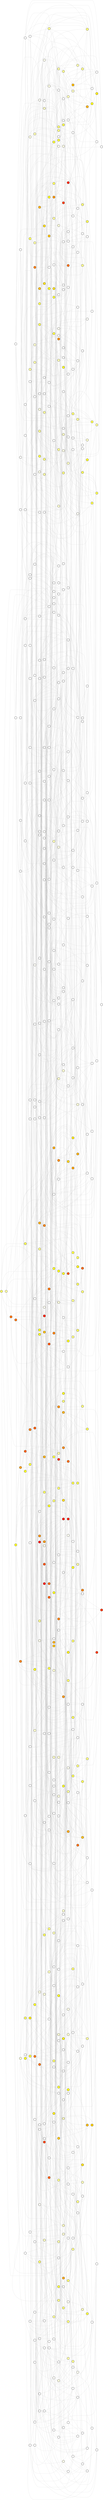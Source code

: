 strict graph{
	rankdir=LR
	node [shape=circle; label=""]
	overlap = false
	splines = true
	HNYDSA [fillcolor="0.0,0.0,1", color=black, penwidth=2, style="filled,rounded"];
	HEYDSA [fillcolor="0.166666666667,0.58578144621,1", color=black, penwidth=2, style="filled,rounded"];
	QGSDNA [fillcolor="0.166666666667,0.64369834858,1", color=black, penwidth=2, style="filled,rounded"];
	HNYDSV [fillcolor="0.0,0.0,1", color=black, penwidth=2, style="filled,rounded"];
	HEYDSV [fillcolor="0.166666666667,0.351624409562,1", color=black, penwidth=2, style="filled,rounded"];
	HKSESA [fillcolor="0.0,0.0,1", color=black, penwidth=2, style="filled,rounded"];
	EGSDNA [fillcolor="0.154728740328,1,1", color=black, penwidth=2, style="filled,rounded"];
	ENYEFV [fillcolor="0.166666666667,0.182975234975,1", color=black, penwidth=2, style="filled,rounded"];
	HNFDSA [fillcolor="0.166666666667,0.0244140118498,1", color=black, penwidth=2, style="filled,rounded"];
	HNFDSV [fillcolor="0.0,0.0,1", color=black, penwidth=2, style="filled,rounded"];
	ENYEFA [fillcolor="0.166666666667,0.633604888391,1", color=black, penwidth=2, style="filled,rounded"];
	EGSDNV [fillcolor="0.166666666667,0.8461580008,1", color=black, penwidth=2, style="filled,rounded"];
	HKSESV [fillcolor="0.0,0.0,1", color=black, penwidth=2, style="filled,rounded"];
	KGFDNV [fillcolor="0.0,0.0,1", color=black, penwidth=2, style="filled,rounded"];
	QESDSA [fillcolor="0.0861899554293,1,1", color=black, penwidth=2, style="filled,rounded"];
	QEYEFA [fillcolor="0.166666666667,0.87048703792,1", color=black, penwidth=2, style="filled,rounded"];
	QESDSV [fillcolor="0.125381617113,1,1", color=black, penwidth=2, style="filled,rounded"];
	QNFESV [fillcolor="0.166666666667,0.642635297942,1", color=black, penwidth=2, style="filled,rounded"];
	KGFDNA [fillcolor="0.0,0.0,1", color=black, penwidth=2, style="filled,rounded"];
	ENSDFV [fillcolor="0.0,0.0,1", color=black, penwidth=2, style="filled,rounded"];
	KGFEFA [fillcolor="0.0,0.0,1", color=black, penwidth=2, style="filled,rounded"];
	KNFDNA [fillcolor="0.0,0.0,1", color=black, penwidth=2, style="filled,rounded"];
	QEFDNA [fillcolor="0.166666666667,0.892186935248,1", color=black, penwidth=2, style="filled,rounded"];
	HKSDSV [fillcolor="0.0,0.0,1", color=black, penwidth=2, style="filled,rounded"];
	HNSDFA [fillcolor="0.0,0.0,1", color=black, penwidth=2, style="filled,rounded"];
	HKFDSA [fillcolor="0.0,0.0,1", color=black, penwidth=2, style="filled,rounded"];
	HKSDSA [fillcolor="0.0,0.0,1", color=black, penwidth=2, style="filled,rounded"];
	QEFDNV [fillcolor="0.166666666667,0.771190936041,1", color=black, penwidth=2, style="filled,rounded"];
	KNFDNV [fillcolor="0.0,0.0,1", color=black, penwidth=2, style="filled,rounded"];
	KGFEFV [fillcolor="0.0,0.0,1", color=black, penwidth=2, style="filled,rounded"];
	HKFDSV [fillcolor="0.0,0.0,1", color=black, penwidth=2, style="filled,rounded"];
	HNSDFV [fillcolor="0.0,0.0,1", color=black, penwidth=2, style="filled,rounded"];
	EKFDNA [fillcolor="0.0,0.0,1", color=black, penwidth=2, style="filled,rounded"];
	HEYESV [fillcolor="0.0751771817053,1,1", color=black, penwidth=2, style="filled,rounded"];
	HEYDNA [fillcolor="0.166666666667,0.651792491721,1", color=black, penwidth=2, style="filled,rounded"];
	EKFDNV [fillcolor="0.0,0.0,1", color=black, penwidth=2, style="filled,rounded"];
	HGFDSA [fillcolor="0.0,0.0,1", color=black, penwidth=2, style="filled,rounded"];
	HEYDNV [fillcolor="0.166666666667,0.468730214404,1", color=black, penwidth=2, style="filled,rounded"];
	HEYESA [fillcolor="0.0748985197907,1,1", color=black, penwidth=2, style="filled,rounded"];
	QGYENV [fillcolor="0.166666666667,0.17106683424,1", color=black, penwidth=2, style="filled,rounded"];
	ENSENV [fillcolor="0.0830006700573,1,1", color=black, penwidth=2, style="filled,rounded"];
	QNFDNA [fillcolor="0.166666666667,0.102729626958,1", color=black, penwidth=2, style="filled,rounded"];
	KEFDSV [fillcolor="0.0,0.0,1", color=black, penwidth=2, style="filled,rounded"];
	KESDNA [fillcolor="0.0,0.0,1", color=black, penwidth=2, style="filled,rounded"];
	KEFDSA [fillcolor="0.0,0.0,1", color=black, penwidth=2, style="filled,rounded"];
	QNFDNV [fillcolor="0.166666666667,0.307537281094,1", color=black, penwidth=2, style="filled,rounded"];
	QEYDNA [fillcolor="0.166666666667,0.784288840931,1", color=black, penwidth=2, style="filled,rounded"];
	QGYENA [fillcolor="0.0,0.0,1", color=black, penwidth=2, style="filled,rounded"];
	QNFESA [fillcolor="0.166666666667,0.353514751707,1", color=black, penwidth=2, style="filled,rounded"];
	KESDNV [fillcolor="0.166666666667,0.189664245789,1", color=black, penwidth=2, style="filled,rounded"];
	EGYENV [fillcolor="0.166666666667,0.959856927624,1", color=black, penwidth=2, style="filled,rounded"];
	HGYDFV [fillcolor="0.0,0.0,1", color=black, penwidth=2, style="filled,rounded"];
	QKYEFA [fillcolor="0.0,0.0,1", color=black, penwidth=2, style="filled,rounded"];
	EGYENA [fillcolor="0.166666666667,0.793773930734,1", color=black, penwidth=2, style="filled,rounded"];
	QKYEFV [fillcolor="0.0,0.0,1", color=black, penwidth=2, style="filled,rounded"];
	HGYDFA [fillcolor="0.0,0.0,1", color=black, penwidth=2, style="filled,rounded"];
	ENFENV [fillcolor="0.124061172452,1,1", color=black, penwidth=2, style="filled,rounded"];
	KGSESA [fillcolor="0.0,0.0,1", color=black, penwidth=2, style="filled,rounded"];
	QKYDNA [fillcolor="0.0,0.0,1", color=black, penwidth=2, style="filled,rounded"];
	HKSDFV [fillcolor="0.0,0.0,1", color=black, penwidth=2, style="filled,rounded"];
	QKSESA [fillcolor="0.0,0.0,1", color=black, penwidth=2, style="filled,rounded"];
	QKYDNV [fillcolor="0.0,0.0,1", color=black, penwidth=2, style="filled,rounded"];
	KGSESV [fillcolor="0.0,0.0,1", color=black, penwidth=2, style="filled,rounded"];
	ENFENA [fillcolor="0.146103356439,1,1", color=black, penwidth=2, style="filled,rounded"];
	HNSESA [fillcolor="0.166666666667,0.637066069985,1", color=black, penwidth=2, style="filled,rounded"];
	QKSESV [fillcolor="0.0,0.0,1", color=black, penwidth=2, style="filled,rounded"];
	HKSDFA [fillcolor="0.0,0.0,1", color=black, penwidth=2, style="filled,rounded"];
	EKFESV [fillcolor="0.166666666667,0.0285851810144,1", color=black, penwidth=2, style="filled,rounded"];
	ENYESV [fillcolor="0.117501055273,1,1", color=black, penwidth=2, style="filled,rounded"];
	HNFEFV [fillcolor="0.0,0.0,1", color=black, penwidth=2, style="filled,rounded"];
	KKFENV [fillcolor="0.0,0.0,1", color=black, penwidth=2, style="filled,rounded"];
	HNFEFA [fillcolor="0.166666666667,0.0925781035688,1", color=black, penwidth=2, style="filled,rounded"];
	ENYESA [fillcolor="0.144375371659,1,1", color=black, penwidth=2, style="filled,rounded"];
	HNFDNV [fillcolor="0.166666666667,0.11297079273,1", color=black, penwidth=2, style="filled,rounded"];
	KKFENA [fillcolor="0.0,0.0,1", color=black, penwidth=2, style="filled,rounded"];
	EKSDFA [fillcolor="0.0,0.0,1", color=black, penwidth=2, style="filled,rounded"];
	KEFDFV [fillcolor="0.0,0.0,1", color=black, penwidth=2, style="filled,rounded"];
	EGYDFV [fillcolor="0.0,0.0,1", color=black, penwidth=2, style="filled,rounded"];
	QKFDSA [fillcolor="0.0,0.0,1", color=black, penwidth=2, style="filled,rounded"];
	QEYESA [fillcolor="0.104756115839,1,1", color=black, penwidth=2, style="filled,rounded"];
	HGYENV [fillcolor="0.166666666667,0.647381470276,1", color=black, penwidth=2, style="filled,rounded"];
	EKSDFV [fillcolor="0.0,0.0,1", color=black, penwidth=2, style="filled,rounded"];
	HGYENA [fillcolor="0.166666666667,0.259789716078,1", color=black, penwidth=2, style="filled,rounded"];
	QESESA [fillcolor="0.0622152883413,1,1", color=black, penwidth=2, style="filled,rounded"];
	QKFDSV [fillcolor="0.0,0.0,1", color=black, penwidth=2, style="filled,rounded"];
	EGYDFA [fillcolor="0.0,0.0,1", color=black, penwidth=2, style="filled,rounded"];
	KEFDFA [fillcolor="0.0,0.0,1", color=black, penwidth=2, style="filled,rounded"];
	HEFENA [fillcolor="0.113381412341,1,1", color=black, penwidth=2, style="filled,rounded"];
	KKSENV [fillcolor="0.0,0.0,1", color=black, penwidth=2, style="filled,rounded"];
	KGFESA [fillcolor="0.0,0.0,1", color=black, penwidth=2, style="filled,rounded"];
	HEFENV [fillcolor="0.0877390150573,1,1", color=black, penwidth=2, style="filled,rounded"];
	KGFESV [fillcolor="0.0,0.0,1", color=black, penwidth=2, style="filled,rounded"];
	KKSENA [fillcolor="0.0,0.0,1", color=black, penwidth=2, style="filled,rounded"];
	QESENA [fillcolor="0.0812879052813,1,1", color=black, penwidth=2, style="filled,rounded"];
	KKSDFA [fillcolor="0.0,0.0,1", color=black, penwidth=2, style="filled,rounded"];
	EEFENV [fillcolor="0.09734631322,1,1", color=black, penwidth=2, style="filled,rounded"];
	QEFESA [fillcolor="0.116105739801,1,1", color=black, penwidth=2, style="filled,rounded"];
	QESENV [fillcolor="0.0616930416947,1,1", color=black, penwidth=2, style="filled,rounded"];
	EEFENA [fillcolor="0.101126829041,1,1", color=black, penwidth=2, style="filled,rounded"];
	KKSDFV [fillcolor="0.0,0.0,1", color=black, penwidth=2, style="filled,rounded"];
	QNFDSA [fillcolor="0.166666666667,0.0449658162782,1", color=black, penwidth=2, style="filled,rounded"];
	HNFESV [fillcolor="0.166666666667,0.729411006454,1", color=black, penwidth=2, style="filled,rounded"];
	HGSDSA [fillcolor="0.166666666667,0.00141479545238,1", color=black, penwidth=2, style="filled,rounded"];
	KNYDFA [fillcolor="0.0,0.0,1", color=black, penwidth=2, style="filled,rounded"];
	EESESV [fillcolor="0.0,1,1", color=black, penwidth=2, style="filled,rounded"];
	QNFDSV [fillcolor="0.166666666667,0.0695176110626,1", color=black, penwidth=2, style="filled,rounded"];
	EESESA [fillcolor="0.00878760514,1,1", color=black, penwidth=2, style="filled,rounded"];
	KNYDFV [fillcolor="0.0,0.0,1", color=black, penwidth=2, style="filled,rounded"];
	HGSDSV [fillcolor="0.0,0.0,1", color=black, penwidth=2, style="filled,rounded"];
	HNFESA [fillcolor="0.166666666667,0.519992430332,1", color=black, penwidth=2, style="filled,rounded"];
	ENFESA [fillcolor="0.126292168489,1,1", color=black, penwidth=2, style="filled,rounded"];
	HKYDNA [fillcolor="0.0,0.0,1", color=black, penwidth=2, style="filled,rounded"];
	EEYEFA [fillcolor="0.166666666667,0.992314257208,1", color=black, penwidth=2, style="filled,rounded"];
	QNSEFV [fillcolor="0.166666666667,0.372225509554,1", color=black, penwidth=2, style="filled,rounded"];
	HKYEFV [fillcolor="0.0,0.0,1", color=black, penwidth=2, style="filled,rounded"];
	HKSENV [fillcolor="0.0,0.0,1", color=black, penwidth=2, style="filled,rounded"];
	QNSEFA [fillcolor="0.166666666667,0.322946554282,1", color=black, penwidth=2, style="filled,rounded"];
	EEYEFV [fillcolor="0.166666666667,0.438989142212,1", color=black, penwidth=2, style="filled,rounded"];
	HKYDNV [fillcolor="0.0,0.0,1", color=black, penwidth=2, style="filled,rounded"];
	ENFESV [fillcolor="0.098866961692,1,1", color=black, penwidth=2, style="filled,rounded"];
	HKSENA [fillcolor="0.0,0.0,1", color=black, penwidth=2, style="filled,rounded"];
	HKYEFA [fillcolor="0.0,0.0,1", color=black, penwidth=2, style="filled,rounded"];
	KKYENV [fillcolor="0.0,0.0,1", color=black, penwidth=2, style="filled,rounded"];
	QKYDSA [fillcolor="0.0,0.0,1", color=black, penwidth=2, style="filled,rounded"];
	QKSEFA [fillcolor="0.0,0.0,1", color=black, penwidth=2, style="filled,rounded"];
	QEYDFV [fillcolor="0.0,0.0,1", color=black, penwidth=2, style="filled,rounded"];
	KEYDNV [fillcolor="0.0,0.0,1", color=black, penwidth=2, style="filled,rounded"];
	QKYDSV [fillcolor="0.0,0.0,1", color=black, penwidth=2, style="filled,rounded"];
	QNFENA [fillcolor="0.166666666667,0.412832830224,1", color=black, penwidth=2, style="filled,rounded"];
	KGSDFA [fillcolor="0.0,0.0,1", color=black, penwidth=2, style="filled,rounded"];
	HKFESV [fillcolor="0.0,0.0,1", color=black, penwidth=2, style="filled,rounded"];
	HEYEFA [fillcolor="0.166666666667,0.909383766,1", color=black, penwidth=2, style="filled,rounded"];
	HESDFV [fillcolor="0.0,0.0,1", color=black, penwidth=2, style="filled,rounded"];
	HKFESA [fillcolor="0.0,0.0,1", color=black, penwidth=2, style="filled,rounded"];
	QKFDNA [fillcolor="0.0,0.0,1", color=black, penwidth=2, style="filled,rounded"];
	HNSDNA [fillcolor="0.166666666667,0.414911643577,1", color=black, penwidth=2, style="filled,rounded"];
	EKFDSV [fillcolor="0.0,0.0,1", color=black, penwidth=2, style="filled,rounded"];
	HGSESV [fillcolor="0.166666666667,0.560592946169,1", color=black, penwidth=2, style="filled,rounded"];
	HGSDNA [fillcolor="0.166666666667,0.229011652722,1", color=black, penwidth=2, style="filled,rounded"];
	EKSDSA [fillcolor="0.0,0.0,1", color=black, penwidth=2, style="filled,rounded"];
	EKFDSA [fillcolor="0.0,0.0,1", color=black, penwidth=2, style="filled,rounded"];
	HNSDNV [fillcolor="0.166666666667,0.384602913323,1", color=black, penwidth=2, style="filled,rounded"];
	EKSDSV [fillcolor="0.166666666667,0.014624985385,1", color=black, penwidth=2, style="filled,rounded"];
	KKFEFA [fillcolor="0.0,0.0,1", color=black, penwidth=2, style="filled,rounded"];
	HGSDNV [fillcolor="0.166666666667,0.175215233385,1", color=black, penwidth=2, style="filled,rounded"];
	HGSESA [fillcolor="0.166666666667,0.253279219308,1", color=black, penwidth=2, style="filled,rounded"];
	EGSENA [fillcolor="0.079052864476,1,1", color=black, penwidth=2, style="filled,rounded"];
	QKSDNV [fillcolor="0.0,0.0,1", color=black, penwidth=2, style="filled,rounded"];
	EESDNV [fillcolor="0.115806521868,1,1", color=black, penwidth=2, style="filled,rounded"];
	EESEFA [fillcolor="0.0694886493693,1,1", color=black, penwidth=2, style="filled,rounded"];
	QNSESV [fillcolor="0.166666666667,0.893740441608,1", color=black, penwidth=2, style="filled,rounded"];
	EGSDFV [fillcolor="0.0,0.0,1", color=black, penwidth=2, style="filled,rounded"];
	KKYENA [fillcolor="0.0,0.0,1", color=black, penwidth=2, style="filled,rounded"];
	EESEFV [fillcolor="0.165723993935,1,1", color=black, penwidth=2, style="filled,rounded"];
	EESDNA [fillcolor="0.08443165296,1,1", color=black, penwidth=2, style="filled,rounded"];
	QKSDNA [fillcolor="0.0,0.0,1", color=black, penwidth=2, style="filled,rounded"];
	QEYEFV [fillcolor="0.166666666667,0.62140045775,1", color=black, penwidth=2, style="filled,rounded"];
	EGSENV [fillcolor="0.07510359868,1,1", color=black, penwidth=2, style="filled,rounded"];
	QNFENV [fillcolor="0.166666666667,0.497114264555,1", color=black, penwidth=2, style="filled,rounded"];
	EGSDFA [fillcolor="0.166666666667,0.407705299566,1", color=black, penwidth=2, style="filled,rounded"];
	QNSESA [fillcolor="0.166666666667,0.62155259119,1", color=black, penwidth=2, style="filled,rounded"];
	KEYDFA [fillcolor="0.0,0.0,1", color=black, penwidth=2, style="filled,rounded"];
	KNSDFV [fillcolor="0.0,0.0,1", color=black, penwidth=2, style="filled,rounded"];
	KKYEFA [fillcolor="0.0,0.0,1", color=black, penwidth=2, style="filled,rounded"];
	QKFEFA [fillcolor="0.0,0.0,1", color=black, penwidth=2, style="filled,rounded"];
	HESEFV [fillcolor="0.166666666667,0.837262469112,1", color=black, penwidth=2, style="filled,rounded"];
	KKSDSA [fillcolor="0.0,0.0,1", color=black, penwidth=2, style="filled,rounded"];
	EEFESV [fillcolor="0.0550867872653,1,1", color=black, penwidth=2, style="filled,rounded"];
	HESEFA [fillcolor="0.124474487532,1,1", color=black, penwidth=2, style="filled,rounded"];
	QKFEFV [fillcolor="0.0,0.0,1", color=black, penwidth=2, style="filled,rounded"];
	KKYEFV [fillcolor="0.0,0.0,1", color=black, penwidth=2, style="filled,rounded"];
	KNSDFA [fillcolor="0.0,0.0,1", color=black, penwidth=2, style="filled,rounded"];
	KEYDFV [fillcolor="0.0,0.0,1", color=black, penwidth=2, style="filled,rounded"];
	EEFESA [fillcolor="0.0644108960747,1,1", color=black, penwidth=2, style="filled,rounded"];
	KKSDSV [fillcolor="0.0,0.0,1", color=black, penwidth=2, style="filled,rounded"];
	QGYESA [fillcolor="0.166666666667,0.0395930454685,1", color=black, penwidth=2, style="filled,rounded"];
	HKFENV [fillcolor="0.0,0.0,1", color=black, penwidth=2, style="filled,rounded"];
	QGYDFV [fillcolor="0.0,0.0,1", color=black, penwidth=2, style="filled,rounded"];
	QKFDNV [fillcolor="0.0,0.0,1", color=black, penwidth=2, style="filled,rounded"];
	QEFDFV [fillcolor="0.0,0.0,1", color=black, penwidth=2, style="filled,rounded"];
	KNFDFV [fillcolor="0.0,0.0,1", color=black, penwidth=2, style="filled,rounded"];
	KKFESV [fillcolor="0.0,0.0,1", color=black, penwidth=2, style="filled,rounded"];
	KGFDFA [fillcolor="0.0,0.0,1", color=black, penwidth=2, style="filled,rounded"];
	QGYDFA [fillcolor="0.0,0.0,1", color=black, penwidth=2, style="filled,rounded"];
	KKFEFV [fillcolor="0.0,0.0,1", color=black, penwidth=2, style="filled,rounded"];
	HKFENA [fillcolor="0.0,0.0,1", color=black, penwidth=2, style="filled,rounded"];
	QGSENA [fillcolor="0.166666666667,0.594811928782,1", color=black, penwidth=2, style="filled,rounded"];
	KGFDFV [fillcolor="0.0,0.0,1", color=black, penwidth=2, style="filled,rounded"];
	KKFESA [fillcolor="0.0,0.0,1", color=black, penwidth=2, style="filled,rounded"];
	KNFDFA [fillcolor="0.0,0.0,1", color=black, penwidth=2, style="filled,rounded"];
	QEFDFA [fillcolor="0.166666666667,0.0783861160628,1", color=black, penwidth=2, style="filled,rounded"];
	HGFENV [fillcolor="0.166666666667,0.50403759562,1", color=black, penwidth=2, style="filled,rounded"];
	EKFDFV [fillcolor="0.0,0.0,1", color=black, penwidth=2, style="filled,rounded"];
	ENFEFA [fillcolor="0.166666666667,0.733696378674,1", color=black, penwidth=2, style="filled,rounded"];
	HGFENA [fillcolor="0.166666666667,0.286325133586,1", color=black, penwidth=2, style="filled,rounded"];
	ENFEFV [fillcolor="0.166666666667,0.28461477306,1", color=black, penwidth=2, style="filled,rounded"];
	EKFDFA [fillcolor="0.0,0.0,1", color=black, penwidth=2, style="filled,rounded"];
	QEFEFA [fillcolor="0.166666666667,0.943960664368,1", color=black, penwidth=2, style="filled,rounded"];
	KESENV [fillcolor="0.166666666667,0.0813634436456,1", color=black, penwidth=2, style="filled,rounded"];
	HEYDFA [fillcolor="0.166666666667,0.0590336422213,1", color=black, penwidth=2, style="filled,rounded"];
	KNSENV [fillcolor="0.0,0.0,1", color=black, penwidth=2, style="filled,rounded"];
	HEYDFV [fillcolor="0.0,0.0,1", color=black, penwidth=2, style="filled,rounded"];
	KESENA [fillcolor="0.0,0.0,1", color=black, penwidth=2, style="filled,rounded"];
	KGSDFV [fillcolor="0.0,0.0,1", color=black, penwidth=2, style="filled,rounded"];
	KNSENA [fillcolor="0.0,0.0,1", color=black, penwidth=2, style="filled,rounded"];
	EKFESA [fillcolor="0.0,0.0,1", color=black, penwidth=2, style="filled,rounded"];
	HNSESV [fillcolor="0.166666666667,0.80296137864,1", color=black, penwidth=2, style="filled,rounded"];
	EEFDFV [fillcolor="0.0,0.0,1", color=black, penwidth=2, style="filled,rounded"];
	HESESV [fillcolor="0.024490192844,1,1", color=black, penwidth=2, style="filled,rounded"];
	ENYENA [fillcolor="0.166666666667,0.981678493096,1", color=black, penwidth=2, style="filled,rounded"];
	HGFDSV [fillcolor="0.0,0.0,1", color=black, penwidth=2, style="filled,rounded"];
	KEYDSV [fillcolor="0.0,0.0,1", color=black, penwidth=2, style="filled,rounded"];
	ENYENV [fillcolor="0.148953472684,1,1", color=black, penwidth=2, style="filled,rounded"];
	HESESA [fillcolor="0.0757131718827,1,1", color=black, penwidth=2, style="filled,rounded"];
	QKYENA [fillcolor="0.0,0.0,1", color=black, penwidth=2, style="filled,rounded"];
	QKSENV [fillcolor="0.0,0.0,1", color=black, penwidth=2, style="filled,rounded"];
	KNYENA [fillcolor="0.0,0.0,1", color=black, penwidth=2, style="filled,rounded"];
	QKYENV [fillcolor="0.0,0.0,1", color=black, penwidth=2, style="filled,rounded"];
	KNYENV [fillcolor="0.0,0.0,1", color=black, penwidth=2, style="filled,rounded"];
	QESESV [fillcolor="0.0319286392773,1,1", color=black, penwidth=2, style="filled,rounded"];
	HNFDFV [fillcolor="0.0,0.0,1", color=black, penwidth=2, style="filled,rounded"];
	QEFEFV [fillcolor="0.166666666667,0.56953062103,1", color=black, penwidth=2, style="filled,rounded"];
	HNFDFA [fillcolor="0.0,0.0,1", color=black, penwidth=2, style="filled,rounded"];
	QKSENA [fillcolor="0.0,0.0,1", color=black, penwidth=2, style="filled,rounded"];
	KEYENA [fillcolor="0.0,0.0,1", color=black, penwidth=2, style="filled,rounded"];
	HKYDSV [fillcolor="0.0,0.0,1", color=black, penwidth=2, style="filled,rounded"];
	QKSEFV [fillcolor="0.0,0.0,1", color=black, penwidth=2, style="filled,rounded"];
	HKYDSA [fillcolor="0.0,0.0,1", color=black, penwidth=2, style="filled,rounded"];
	KESDFA [fillcolor="0.0,0.0,1", color=black, penwidth=2, style="filled,rounded"];
	QGYDSV [fillcolor="0.0,0.0,1", color=black, penwidth=2, style="filled,rounded"];
	ENSEFA [fillcolor="0.092852700512,1,1", color=black, penwidth=2, style="filled,rounded"];
	QGYEFA [fillcolor="0.0,0.0,1", color=black, penwidth=2, style="filled,rounded"];
	QGYDSA [fillcolor="0.0,0.0,1", color=black, penwidth=2, style="filled,rounded"];
	QEYDSA [fillcolor="0.166666666667,0.751824731563,1", color=black, penwidth=2, style="filled,rounded"];
	KESDFV [fillcolor="0.0,0.0,1", color=black, penwidth=2, style="filled,rounded"];
	QGYEFV [fillcolor="0.0,0.0,1", color=black, penwidth=2, style="filled,rounded"];
	ENSEFV [fillcolor="0.166666666667,0.872502901824,1", color=black, penwidth=2, style="filled,rounded"];
	KEYENV [fillcolor="0.0,0.0,1", color=black, penwidth=2, style="filled,rounded"];
	HNSDSA [fillcolor="0.166666666667,0.230222361083,1", color=black, penwidth=2, style="filled,rounded"];
	QGSDFV [fillcolor="0.166666666667,0.0193232858267,1", color=black, penwidth=2, style="filled,rounded"];
	EGFENV [fillcolor="0.164994640243,1,1", color=black, penwidth=2, style="filled,rounded"];
	QGSDFA [fillcolor="0.166666666667,0.11982475405,1", color=black, penwidth=2, style="filled,rounded"];
	HNSDSV [fillcolor="0.166666666667,0.440081886481,1", color=black, penwidth=2, style="filled,rounded"];
	EGFENA [fillcolor="0.158499253179,1,1", color=black, penwidth=2, style="filled,rounded"];
	EKSESV [fillcolor="0.166666666667,0.286547742651,1", color=black, penwidth=2, style="filled,rounded"];
	KKFDSA [fillcolor="0.0,0.0,1", color=black, penwidth=2, style="filled,rounded"];
	KKYDNA [fillcolor="0.0,0.0,1", color=black, penwidth=2, style="filled,rounded"];
	QNFEFA [fillcolor="0.166666666667,0.0505996377643,1", color=black, penwidth=2, style="filled,rounded"];
	HEYENA [fillcolor="0.111641508731,1,1", color=black, penwidth=2, style="filled,rounded"];
	KKFDSV [fillcolor="0.0,0.0,1", color=black, penwidth=2, style="filled,rounded"];
	EKSESA [fillcolor="0.166666666667,0.106205450402,1", color=black, penwidth=2, style="filled,rounded"];
	HEYENV [fillcolor="0.093215138576,1,1", color=black, penwidth=2, style="filled,rounded"];
	QNFEFV [fillcolor="0.0,0.0,1", color=black, penwidth=2, style="filled,rounded"];
	EEYENV [fillcolor="0.0960351393947,1,1", color=black, penwidth=2, style="filled,rounded"];
	KKYDNV [fillcolor="0.0,0.0,1", color=black, penwidth=2, style="filled,rounded"];
	EGSESV [fillcolor="0.0438333061947,1,1", color=black, penwidth=2, style="filled,rounded"];
	HKYDFV [fillcolor="0.0,0.0,1", color=black, penwidth=2, style="filled,rounded"];
	KESDSA [fillcolor="0.0,0.0,1", color=black, penwidth=2, style="filled,rounded"];
	KESDSV [fillcolor="0.0,0.0,1", color=black, penwidth=2, style="filled,rounded"];
	HKYDFA [fillcolor="0.0,0.0,1", color=black, penwidth=2, style="filled,rounded"];
	EGSESA [fillcolor="0.0620708490747,1,1", color=black, penwidth=2, style="filled,rounded"];
	EEYENA [fillcolor="0.116142731041,1,1", color=black, penwidth=2, style="filled,rounded"];
	EGYDNV [fillcolor="0.166666666667,0.132666469027,1", color=black, penwidth=2, style="filled,rounded"];
	HNYDNV [fillcolor="0.0,0.0,1", color=black, penwidth=2, style="filled,rounded"];
	EGYESA [fillcolor="0.156289903419,1,1", color=black, penwidth=2, style="filled,rounded"];
	HGYEFV [fillcolor="0.0,0.0,1", color=black, penwidth=2, style="filled,rounded"];
	QEYDFA [fillcolor="0.166666666667,0.171301553439,1", color=black, penwidth=2, style="filled,rounded"];
	KGSEFV [fillcolor="0.0,0.0,1", color=black, penwidth=2, style="filled,rounded"];
	KGYESV [fillcolor="0.0,0.0,1", color=black, penwidth=2, style="filled,rounded"];
	HGYEFA [fillcolor="0.166666666667,0.00375709679995,1", color=black, penwidth=2, style="filled,rounded"];
	EGYESV [fillcolor="0.128892403259,1,1", color=black, penwidth=2, style="filled,rounded"];
	HNYDNA [fillcolor="0.166666666667,0.00889454053552,1", color=black, penwidth=2, style="filled,rounded"];
	EGYDNA [fillcolor="0.166666666667,0.14229414757,1", color=black, penwidth=2, style="filled,rounded"];
	KGSEFA [fillcolor="0.0,0.0,1", color=black, penwidth=2, style="filled,rounded"];
	QNSDNA [fillcolor="0.166666666667,0.8160098178,1", color=black, penwidth=2, style="filled,rounded"];
	KGSDNV [fillcolor="0.0,0.0,1", color=black, penwidth=2, style="filled,rounded"];
	KEFEFA [fillcolor="0.0,0.0,1", color=black, penwidth=2, style="filled,rounded"];
	QGSDSV [fillcolor="0.166666666667,0.441009101382,1", color=black, penwidth=2, style="filled,rounded"];
	QNYDSA [fillcolor="0.0,0.0,1", color=black, penwidth=2, style="filled,rounded"];
	KEFEFV [fillcolor="0.0,0.0,1", color=black, penwidth=2, style="filled,rounded"];
	KGSDNA [fillcolor="0.0,0.0,1", color=black, penwidth=2, style="filled,rounded"];
	QNYDSV [fillcolor="0.166666666667,0.101261714878,1", color=black, penwidth=2, style="filled,rounded"];
	QGSDSA [fillcolor="0.166666666667,0.240534777589,1", color=black, penwidth=2, style="filled,rounded"];
	KKFDFA [fillcolor="0.0,0.0,1", color=black, penwidth=2, style="filled,rounded"];
	EKSENV [fillcolor="0.166666666667,0.198348042129,1", color=black, penwidth=2, style="filled,rounded"];
	HEFESV [fillcolor="0.0533499639067,1,1", color=black, penwidth=2, style="filled,rounded"];
	QGYDNA [fillcolor="0.0,0.0,1", color=black, penwidth=2, style="filled,rounded"];
	EGFDSV [fillcolor="0.166666666667,0.175764376782,1", color=black, penwidth=2, style="filled,rounded"];
	HKFEFA [fillcolor="0.0,0.0,1", color=black, penwidth=2, style="filled,rounded"];
	HEFESA [fillcolor="0.084608033252,1,1", color=black, penwidth=2, style="filled,rounded"];
	EKSENA [fillcolor="0.166666666667,0.173888953188,1", color=black, penwidth=2, style="filled,rounded"];
	KKFDFV [fillcolor="0.0,0.0,1", color=black, penwidth=2, style="filled,rounded"];
	HKFEFV [fillcolor="0.0,0.0,1", color=black, penwidth=2, style="filled,rounded"];
	EGFDSA [fillcolor="0.166666666667,0.266214888071,1", color=black, penwidth=2, style="filled,rounded"];
	QGYDNV [fillcolor="0.0,0.0,1", color=black, penwidth=2, style="filled,rounded"];
	KNSDNA [fillcolor="0.0,0.0,1", color=black, penwidth=2, style="filled,rounded"];
	QGFDNV [fillcolor="0.0,0.0,1", color=black, penwidth=2, style="filled,rounded"];
	HGSDFA [fillcolor="0.166666666667,0.0763841419682,1", color=black, penwidth=2, style="filled,rounded"];
	QGSESA [fillcolor="0.166666666667,0.50796052867,1", color=black, penwidth=2, style="filled,rounded"];
	EESENV [fillcolor="0.015554578936,1,1", color=black, penwidth=2, style="filled,rounded"];
	QESEFV [fillcolor="0.143182800957,1,1", color=black, penwidth=2, style="filled,rounded"];
	KEYESV [fillcolor="0.0,0.0,1", color=black, penwidth=2, style="filled,rounded"];
	QNSDNV [fillcolor="0.166666666667,0.768701933702,1", color=black, penwidth=2, style="filled,rounded"];
	EGSEFV [fillcolor="0.166666666667,0.723861136298,1", color=black, penwidth=2, style="filled,rounded"];
	ENFDNV [fillcolor="0.166666666667,0.41478454905,1", color=black, penwidth=2, style="filled,rounded"];
	HGSDFV [fillcolor="0.0,0.0,1", color=black, penwidth=2, style="filled,rounded"];
	QGFDNA [fillcolor="0.0,0.0,1", color=black, penwidth=2, style="filled,rounded"];
	EGSEFA [fillcolor="0.1101196081,1,1", color=black, penwidth=2, style="filled,rounded"];
	EESENA [fillcolor="0.0180132853053,1,1", color=black, penwidth=2, style="filled,rounded"];
	EGYDSV [fillcolor="0.166666666667,0.010958804814,1", color=black, penwidth=2, style="filled,rounded"];
	QKFDFA [fillcolor="0.0,0.0,1", color=black, penwidth=2, style="filled,rounded"];
	QNSDSA [fillcolor="0.166666666667,0.538622417632,1", color=black, penwidth=2, style="filled,rounded"];
	HGYESV [fillcolor="0.166666666667,0.43409186644,1", color=black, penwidth=2, style="filled,rounded"];
	HGFESA [fillcolor="0.166666666667,0.326180874137,1", color=black, penwidth=2, style="filled,rounded"];
	EKFENV [fillcolor="0.0,0.0,1", color=black, penwidth=2, style="filled,rounded"];
	QNSDSV [fillcolor="0.166666666667,0.689541610872,1", color=black, penwidth=2, style="filled,rounded"];
	QKFDFV [fillcolor="0.0,0.0,1", color=black, penwidth=2, style="filled,rounded"];
	EGYDSA [fillcolor="0.166666666667,0.084070238488,1", color=black, penwidth=2, style="filled,rounded"];
	KEYDNA [fillcolor="0.0,0.0,1", color=black, penwidth=2, style="filled,rounded"];
	HGFESV [fillcolor="0.166666666667,0.531552973026,1", color=black, penwidth=2, style="filled,rounded"];
	HGYESA [fillcolor="0.166666666667,0.171957545295,1", color=black, penwidth=2, style="filled,rounded"];
	ENYDNV [fillcolor="0.166666666667,0.341959171134,1", color=black, penwidth=2, style="filled,rounded"];
	EEFDFA [fillcolor="0.0,0.0,1", color=black, penwidth=2, style="filled,rounded"];
	KGSDSV [fillcolor="0.0,0.0,1", color=black, penwidth=2, style="filled,rounded"];
	HESDSA [fillcolor="0.166666666667,0.967709858336,1", color=black, penwidth=2, style="filled,rounded"];
	EKYENA [fillcolor="0.0,0.0,1", color=black, penwidth=2, style="filled,rounded"];
	QNYESV [fillcolor="0.166666666667,0.388269079899,1", color=black, penwidth=2, style="filled,rounded"];
	QNYDNA [fillcolor="0.166666666667,0.0500558991097,1", color=black, penwidth=2, style="filled,rounded"];
	EKYENV [fillcolor="0.0,0.0,1", color=black, penwidth=2, style="filled,rounded"];
	HESDSV [fillcolor="0.166666666667,0.887350840896,1", color=black, penwidth=2, style="filled,rounded"];
	KGSDSA [fillcolor="0.0,0.0,1", color=black, penwidth=2, style="filled,rounded"];
	KEFESV [fillcolor="0.0,0.0,1", color=black, penwidth=2, style="filled,rounded"];
	ENYDNA [fillcolor="0.166666666667,0.42406419601,1", color=black, penwidth=2, style="filled,rounded"];
	QNYDNV [fillcolor="0.166666666667,0.0989983037088,1", color=black, penwidth=2, style="filled,rounded"];
	QNYESA [fillcolor="0.166666666667,0.147620236242,1", color=black, penwidth=2, style="filled,rounded"];
	KNYEFA [fillcolor="0.0,0.0,1", color=black, penwidth=2, style="filled,rounded"];
	EEYDFV [fillcolor="0.0,0.0,1", color=black, penwidth=2, style="filled,rounded"];
	QNYENA [fillcolor="0.166666666667,0.224028391013,1", color=black, penwidth=2, style="filled,rounded"];
	KNYEFV [fillcolor="0.0,0.0,1", color=black, penwidth=2, style="filled,rounded"];
	EEYDFA [fillcolor="0.166666666667,0.126011051371,1", color=black, penwidth=2, style="filled,rounded"];
	KGYDSV [fillcolor="0.0,0.0,1", color=black, penwidth=2, style="filled,rounded"];
	HKYESV [fillcolor="0.0,0.0,1", color=black, penwidth=2, style="filled,rounded"];
	ENFDFV [fillcolor="0.0,0.0,1", color=black, penwidth=2, style="filled,rounded"];
	HGFEFA [fillcolor="0.0,0.0,1", color=black, penwidth=2, style="filled,rounded"];
	QKFESV [fillcolor="0.0,0.0,1", color=black, penwidth=2, style="filled,rounded"];
	QGSENV [fillcolor="0.166666666667,0.794392473018,1", color=black, penwidth=2, style="filled,rounded"];
	HEFDFA [fillcolor="0.166666666667,0.13617274833,1", color=black, penwidth=2, style="filled,rounded"];
	KKYDFV [fillcolor="0.0,0.0,1", color=black, penwidth=2, style="filled,rounded"];
	ENFDFA [fillcolor="0.0,0.0,1", color=black, penwidth=2, style="filled,rounded"];
	HKYESA [fillcolor="0.0,0.0,1", color=black, penwidth=2, style="filled,rounded"];
	KKYDFA [fillcolor="0.0,0.0,1", color=black, penwidth=2, style="filled,rounded"];
	HEFDFV [fillcolor="0.0,0.0,1", color=black, penwidth=2, style="filled,rounded"];
	QKFESA [fillcolor="0.0,0.0,1", color=black, penwidth=2, style="filled,rounded"];
	HGFEFV [fillcolor="0.0,0.0,1", color=black, penwidth=2, style="filled,rounded"];
	KESESV [fillcolor="0.166666666667,0.0527509299166,1", color=black, penwidth=2, style="filled,rounded"];
	EESDFA [fillcolor="0.166666666667,0.856932930008,1", color=black, penwidth=2, style="filled,rounded"];
	QKSDFA [fillcolor="0.0,0.0,1", color=black, penwidth=2, style="filled,rounded"];
	QEYDSV [fillcolor="0.166666666667,0.581794680738,1", color=black, penwidth=2, style="filled,rounded"];
	QNYENV [fillcolor="0.166666666667,0.229845091077,1", color=black, penwidth=2, style="filled,rounded"];
	QKSDFV [fillcolor="0.0,0.0,1", color=black, penwidth=2, style="filled,rounded"];
	EESDFV [fillcolor="0.166666666667,0.0549992089441,1", color=black, penwidth=2, style="filled,rounded"];
	QEYESV [fillcolor="0.090632306988,1,1", color=black, penwidth=2, style="filled,rounded"];
	KGYDSA [fillcolor="0.0,0.0,1", color=black, penwidth=2, style="filled,rounded"];
	KEYESA [fillcolor="0.0,0.0,1", color=black, penwidth=2, style="filled,rounded"];
	EGFEFV [fillcolor="0.166666666667,0.022373557119,1", color=black, penwidth=2, style="filled,rounded"];
	HGSENA [fillcolor="0.166666666667,0.335288096519,1", color=black, penwidth=2, style="filled,rounded"];
	EGFEFA [fillcolor="0.166666666667,0.532119206003,1", color=black, penwidth=2, style="filled,rounded"];
	HGSENV [fillcolor="0.166666666667,0.522264961098,1", color=black, penwidth=2, style="filled,rounded"];
	ENYDSA [fillcolor="0.166666666667,0.270769216063,1", color=black, penwidth=2, style="filled,rounded"];
	EKYDFA [fillcolor="0.0,0.0,1", color=black, penwidth=2, style="filled,rounded"];
	EGSDSV [fillcolor="0.166666666667,0.969368099984,1", color=black, penwidth=2, style="filled,rounded"];
	EEYDSA [fillcolor="0.166666666667,0.665600941862,1", color=black, penwidth=2, style="filled,rounded"];
	EESDSA [fillcolor="0.072671033328,1,1", color=black, penwidth=2, style="filled,rounded"];
	EEYDSV [fillcolor="0.166666666667,0.511906849653,1", color=black, penwidth=2, style="filled,rounded"];
	EGSDSA [fillcolor="0.145999624327,1,1", color=black, penwidth=2, style="filled,rounded"];
	QEYDNV [fillcolor="0.166666666667,0.933623597528,1", color=black, penwidth=2, style="filled,rounded"];
	EKYDFV [fillcolor="0.0,0.0,1", color=black, penwidth=2, style="filled,rounded"];
	ENYDSV [fillcolor="0.166666666667,0.230836634717,1", color=black, penwidth=2, style="filled,rounded"];
	QGFENA [fillcolor="0.166666666667,0.184576309114,1", color=black, penwidth=2, style="filled,rounded"];
	EESDSV [fillcolor="0.125303345201,1,1", color=black, penwidth=2, style="filled,rounded"];
	KNSEFV [fillcolor="0.0,0.0,1", color=black, penwidth=2, style="filled,rounded"];
	KESESA [fillcolor="0.0,0.0,1", color=black, penwidth=2, style="filled,rounded"];
	KESEFA [fillcolor="0.0,0.0,1", color=black, penwidth=2, style="filled,rounded"];
	QESDFA [fillcolor="0.157784164277,1,1", color=black, penwidth=2, style="filled,rounded"];
	HESDNV [fillcolor="0.166666666667,0.920261105888,1", color=black, penwidth=2, style="filled,rounded"];
	KNSEFA [fillcolor="0.0,0.0,1", color=black, penwidth=2, style="filled,rounded"];
	QESDFV [fillcolor="0.166666666667,0.587450608609,1", color=black, penwidth=2, style="filled,rounded"];
	KESEFV [fillcolor="0.0,0.0,1", color=black, penwidth=2, style="filled,rounded"];
	KNFENA [fillcolor="0.0,0.0,1", color=black, penwidth=2, style="filled,rounded"];
	KNFDSV [fillcolor="0.0,0.0,1", color=black, penwidth=2, style="filled,rounded"];
	HKFDNA [fillcolor="0.0,0.0,1", color=black, penwidth=2, style="filled,rounded"];
	QGSEFV [fillcolor="0.166666666667,0.33106780793,1", color=black, penwidth=2, style="filled,rounded"];
	HNSEFA [fillcolor="0.166666666667,0.35315978786,1", color=black, penwidth=2, style="filled,rounded"];
	EGFDNV [fillcolor="0.166666666667,0.197518321432,1", color=black, penwidth=2, style="filled,rounded"];
	QEFESV [fillcolor="0.0696299458813,1,1", color=black, penwidth=2, style="filled,rounded"];
	KNFDSA [fillcolor="0.0,0.0,1", color=black, penwidth=2, style="filled,rounded"];
	KNFENV [fillcolor="0.0,0.0,1", color=black, penwidth=2, style="filled,rounded"];
	EGFDNA [fillcolor="0.166666666667,0.376778992442,1", color=black, penwidth=2, style="filled,rounded"];
	HNSEFV [fillcolor="0.166666666667,0.190395395933,1", color=black, penwidth=2, style="filled,rounded"];
	QGSEFA [fillcolor="0.166666666667,0.433363998678,1", color=black, penwidth=2, style="filled,rounded"];
	HKFDNV [fillcolor="0.0,0.0,1", color=black, penwidth=2, style="filled,rounded"];
	HGFDNV [fillcolor="0.0,0.0,1", color=black, penwidth=2, style="filled,rounded"];
	ENFDSV [fillcolor="0.166666666667,0.309310527482,1", color=black, penwidth=2, style="filled,rounded"];
	EKFEFA [fillcolor="0.0,0.0,1", color=black, penwidth=2, style="filled,rounded"];
	ENFDSA [fillcolor="0.166666666667,0.457443721066,1", color=black, penwidth=2, style="filled,rounded"];
	HGFDNA [fillcolor="0.0,0.0,1", color=black, penwidth=2, style="filled,rounded"];
	EKYDSA [fillcolor="0.0,0.0,1", color=black, penwidth=2, style="filled,rounded"];
	QKYESV [fillcolor="0.0,0.0,1", color=black, penwidth=2, style="filled,rounded"];
	QEYENV [fillcolor="0.138221754397,1,1", color=black, penwidth=2, style="filled,rounded"];
	QEYENA [fillcolor="0.152443348785,1,1", color=black, penwidth=2, style="filled,rounded"];
	QKYESA [fillcolor="0.0,0.0,1", color=black, penwidth=2, style="filled,rounded"];
	EKYDSV [fillcolor="0.0,0.0,1", color=black, penwidth=2, style="filled,rounded"];
	KGYENA [fillcolor="0.0,0.0,1", color=black, penwidth=2, style="filled,rounded"];
	HNYENV [fillcolor="0.166666666667,0.556055864091,1", color=black, penwidth=2, style="filled,rounded"];
	KKYDSA [fillcolor="0.0,0.0,1", color=black, penwidth=2, style="filled,rounded"];
	KGYDFV [fillcolor="0.0,0.0,1", color=black, penwidth=2, style="filled,rounded"];
	KKYDSV [fillcolor="0.0,0.0,1", color=black, penwidth=2, style="filled,rounded"];
	HNYENA [fillcolor="0.166666666667,0.427483503343,1", color=black, penwidth=2, style="filled,rounded"];
	KGYENV [fillcolor="0.0,0.0,1", color=black, penwidth=2, style="filled,rounded"];
	KGYDFA [fillcolor="0.0,0.0,1", color=black, penwidth=2, style="filled,rounded"];
	QGFDSA [fillcolor="0.0,0.0,1", color=black, penwidth=2, style="filled,rounded"];
	ENSESA [fillcolor="0.0410009409587,1,1", color=black, penwidth=2, style="filled,rounded"];
	KGSENV [fillcolor="0.0,0.0,1", color=black, penwidth=2, style="filled,rounded"];
	QGFEFV [fillcolor="0.0,0.0,1", color=black, penwidth=2, style="filled,rounded"];
	HGYDSA [fillcolor="0.0,0.0,1", color=black, penwidth=2, style="filled,rounded"];
	EKYESV [fillcolor="0.0,0.0,1", color=black, penwidth=2, style="filled,rounded"];
	HNYDFA [fillcolor="0.0,0.0,1", color=black, penwidth=2, style="filled,rounded"];
	KEFENV [fillcolor="0.0,0.0,1", color=black, penwidth=2, style="filled,rounded"];
	KNYESA [fillcolor="0.0,0.0,1", color=black, penwidth=2, style="filled,rounded"];
	EKYESA [fillcolor="0.0,0.0,1", color=black, penwidth=2, style="filled,rounded"];
	HGYDSV [fillcolor="0.0,0.0,1", color=black, penwidth=2, style="filled,rounded"];
	QGFEFA [fillcolor="0.166666666667,0.0463720121106,1", color=black, penwidth=2, style="filled,rounded"];
	KGSENA [fillcolor="0.0,0.0,1", color=black, penwidth=2, style="filled,rounded"];
	ENSESV [fillcolor="0.0234136764893,1,1", color=black, penwidth=2, style="filled,rounded"];
	QGFDSV [fillcolor="0.0,0.0,1", color=black, penwidth=2, style="filled,rounded"];
	KNYESV [fillcolor="0.0,0.0,1", color=black, penwidth=2, style="filled,rounded"];
	KEFENA [fillcolor="0.0,0.0,1", color=black, penwidth=2, style="filled,rounded"];
	HNYDFV [fillcolor="0.0,0.0,1", color=black, penwidth=2, style="filled,rounded"];
	EKFEFV [fillcolor="0.0,0.0,1", color=black, penwidth=2, style="filled,rounded"];
	QNYDFA [fillcolor="0.0,0.0,1", color=black, penwidth=2, style="filled,rounded"];
	KNSDNV [fillcolor="0.0,0.0,1", color=black, penwidth=2, style="filled,rounded"];
	KKFDNV [fillcolor="0.0,0.0,1", color=black, penwidth=2, style="filled,rounded"];
	ENYDFA [fillcolor="0.0,0.0,1", color=black, penwidth=2, style="filled,rounded"];
	QNYDFV [fillcolor="0.0,0.0,1", color=black, penwidth=2, style="filled,rounded"];
	ENYDFV [fillcolor="0.0,0.0,1", color=black, penwidth=2, style="filled,rounded"];
	KKFDNA [fillcolor="0.0,0.0,1", color=black, penwidth=2, style="filled,rounded"];
	HNFDNA [fillcolor="0.166666666667,0.107511835529,1", color=black, penwidth=2, style="filled,rounded"];
	ENSENA [fillcolor="0.0732616401533,1,1", color=black, penwidth=2, style="filled,rounded"];
	QNYEFA [fillcolor="0.0,0.0,1", color=black, penwidth=2, style="filled,rounded"];
	EGYEFV [fillcolor="0.166666666667,0.0368182583058,1", color=black, penwidth=2, style="filled,rounded"];
	EKSEFA [fillcolor="0.0,0.0,1", color=black, penwidth=2, style="filled,rounded"];
	KKSESV [fillcolor="0.0,0.0,1", color=black, penwidth=2, style="filled,rounded"];
	KKSESA [fillcolor="0.0,0.0,1", color=black, penwidth=2, style="filled,rounded"];
	EKSEFV [fillcolor="0.0,0.0,1", color=black, penwidth=2, style="filled,rounded"];
	EGYEFA [fillcolor="0.166666666667,0.448380319872,1", color=black, penwidth=2, style="filled,rounded"];
	KGFENA [fillcolor="0.0,0.0,1", color=black, penwidth=2, style="filled,rounded"];
	QEFENV [fillcolor="0.105618895657,1,1", color=black, penwidth=2, style="filled,rounded"];
	QEFENA [fillcolor="0.115952484672,1,1", color=black, penwidth=2, style="filled,rounded"];
	KGFENV [fillcolor="0.0,0.0,1", color=black, penwidth=2, style="filled,rounded"];
	ENSDNA [fillcolor="0.121723735964,1,1", color=black, penwidth=2, style="filled,rounded"];
	HGFDFV [fillcolor="0.0,0.0,1", color=black, penwidth=2, style="filled,rounded"];
	QNYEFV [fillcolor="0.0,0.0,1", color=black, penwidth=2, style="filled,rounded"];
	EKYEFV [fillcolor="0.0,0.0,1", color=black, penwidth=2, style="filled,rounded"];
	EEFDNV [fillcolor="0.166666666667,0.558385591956,1", color=black, penwidth=2, style="filled,rounded"];
	EEFDNA [fillcolor="0.166666666667,0.65482832104,1", color=black, penwidth=2, style="filled,rounded"];
	EKYEFA [fillcolor="0.0,0.0,1", color=black, penwidth=2, style="filled,rounded"];
	HNYESA [fillcolor="0.166666666667,0.438100517146,1", color=black, penwidth=2, style="filled,rounded"];
	QNFDFA [fillcolor="0.0,0.0,1", color=black, penwidth=2, style="filled,rounded"];
	ENSDFA [fillcolor="0.166666666667,0.528812264374,1", color=black, penwidth=2, style="filled,rounded"];
	KGYDNA [fillcolor="0.0,0.0,1", color=black, penwidth=2, style="filled,rounded"];
	HNYESV [fillcolor="0.166666666667,0.660149792973,1", color=black, penwidth=2, style="filled,rounded"];
	EEYDNV [fillcolor="0.166666666667,0.508420553608,1", color=black, penwidth=2, style="filled,rounded"];
	QNSDFV [fillcolor="0.166666666667,0.0346936669775,1", color=black, penwidth=2, style="filled,rounded"];
	HEFEFA [fillcolor="0.166666666667,0.916972883016,1", color=black, penwidth=2, style="filled,rounded"];
	EEYESA [fillcolor="0.0378273556107,1,1", color=black, penwidth=2, style="filled,rounded"];
	EEYDNA [fillcolor="0.166666666667,0.67380787033,1", color=black, penwidth=2, style="filled,rounded"];
	EKFENA [fillcolor="0.0,0.0,1", color=black, penwidth=2, style="filled,rounded"];
	EEYESV [fillcolor="0.036354945708,1,1", color=black, penwidth=2, style="filled,rounded"];
	HEFEFV [fillcolor="0.166666666667,0.489627533769,1", color=black, penwidth=2, style="filled,rounded"];
	QNSDFA [fillcolor="0.166666666667,0.180392336085,1", color=black, penwidth=2, style="filled,rounded"];
	HGYDNA [fillcolor="0.0,0.0,1", color=black, penwidth=2, style="filled,rounded"];
	QGFESV [fillcolor="0.166666666667,0.462769783936,1", color=black, penwidth=2, style="filled,rounded"];
	QGYESV [fillcolor="0.166666666667,0.247244781815,1", color=black, penwidth=2, style="filled,rounded"];
	QKYDFA [fillcolor="0.0,0.0,1", color=black, penwidth=2, style="filled,rounded"];
	QGFDFA [fillcolor="0.0,0.0,1", color=black, penwidth=2, style="filled,rounded"];
	QGFESA [fillcolor="0.166666666667,0.273577368519,1", color=black, penwidth=2, style="filled,rounded"];
	HGYDNV [fillcolor="0.0,0.0,1", color=black, penwidth=2, style="filled,rounded"];
	QGFDFV [fillcolor="0.0,0.0,1", color=black, penwidth=2, style="filled,rounded"];
	QKYDFV [fillcolor="0.0,0.0,1", color=black, penwidth=2, style="filled,rounded"];
	HKSDNA [fillcolor="0.0,0.0,1", color=black, penwidth=2, style="filled,rounded"];
	KNFESV [fillcolor="0.0,0.0,1", color=black, penwidth=2, style="filled,rounded"];
	HKSDNV [fillcolor="0.0,0.0,1", color=black, penwidth=2, style="filled,rounded"];
	KGYDNV [fillcolor="0.0,0.0,1", color=black, penwidth=2, style="filled,rounded"];
	KNFESA [fillcolor="0.0,0.0,1", color=black, penwidth=2, style="filled,rounded"];
	HKFDFA [fillcolor="0.0,0.0,1", color=black, penwidth=2, style="filled,rounded"];
	HNSENA [fillcolor="0.166666666667,0.639856517753,1", color=black, penwidth=2, style="filled,rounded"];
	EGFDFV [fillcolor="0.0,0.0,1", color=black, penwidth=2, style="filled,rounded"];
	QEFDSA [fillcolor="0.166666666667,0.734700506205,1", color=black, penwidth=2, style="filled,rounded"];
	EKSDNA [fillcolor="0.166666666667,0.154448784411,1", color=black, penwidth=2, style="filled,rounded"];
	QEFDSV [fillcolor="0.166666666667,0.718364398414,1", color=black, penwidth=2, style="filled,rounded"];
	EGFDFA [fillcolor="0.0,0.0,1", color=black, penwidth=2, style="filled,rounded"];
	HNSENV [fillcolor="0.166666666667,0.868041434464,1", color=black, penwidth=2, style="filled,rounded"];
	HKFDFV [fillcolor="0.0,0.0,1", color=black, penwidth=2, style="filled,rounded"];
	EKSDNV [fillcolor="0.0,0.0,1", color=black, penwidth=2, style="filled,rounded"];
	HGSEFA [fillcolor="0.0,0.0,1", color=black, penwidth=2, style="filled,rounded"];
	KEFDNA [fillcolor="0.0,0.0,1", color=black, penwidth=2, style="filled,rounded"];
	EKYDNV [fillcolor="0.0,0.0,1", color=black, penwidth=2, style="filled,rounded"];
	KEFDNV [fillcolor="0.0,0.0,1", color=black, penwidth=2, style="filled,rounded"];
	HGSEFV [fillcolor="0.0,0.0,1", color=black, penwidth=2, style="filled,rounded"];
	KEFESA [fillcolor="0.0,0.0,1", color=black, penwidth=2, style="filled,rounded"];
	EKYDNA [fillcolor="0.0,0.0,1", color=black, penwidth=2, style="filled,rounded"];
	KKSDNV [fillcolor="0.0,0.0,1", color=black, penwidth=2, style="filled,rounded"];
	HEFDNA [fillcolor="0.166666666667,0.752409785521,1", color=black, penwidth=2, style="filled,rounded"];
	KKSEFA [fillcolor="0.0,0.0,1", color=black, penwidth=2, style="filled,rounded"];
	ENFDNA [fillcolor="0.166666666667,0.524922254952,1", color=black, penwidth=2, style="filled,rounded"];
	KNSDSV [fillcolor="0.0,0.0,1", color=black, penwidth=2, style="filled,rounded"];
	EEFDSA [fillcolor="0.166666666667,0.629681586086,1", color=black, penwidth=2, style="filled,rounded"];
	KKYESA [fillcolor="0.0,0.0,1", color=black, penwidth=2, style="filled,rounded"];
	KEYEFV [fillcolor="0.0,0.0,1", color=black, penwidth=2, style="filled,rounded"];
	KKSEFV [fillcolor="0.0,0.0,1", color=black, penwidth=2, style="filled,rounded"];
	HEFDNV [fillcolor="0.166666666667,0.635595697854,1", color=black, penwidth=2, style="filled,rounded"];
	KKSDNA [fillcolor="0.0,0.0,1", color=black, penwidth=2, style="filled,rounded"];
	KKYESV [fillcolor="0.0,0.0,1", color=black, penwidth=2, style="filled,rounded"];
	KGYESA [fillcolor="0.0,0.0,1", color=black, penwidth=2, style="filled,rounded"];
	KNSDSA [fillcolor="0.0,0.0,1", color=black, penwidth=2, style="filled,rounded"];
	HESDFA [fillcolor="0.166666666667,0.434247183026,1", color=black, penwidth=2, style="filled,rounded"];
	KNYDSV [fillcolor="0.0,0.0,1", color=black, penwidth=2, style="filled,rounded"];
	QKSDSA [fillcolor="0.0,0.0,1", color=black, penwidth=2, style="filled,rounded"];
	EEFEFA [fillcolor="0.166666666667,0.89170133184,1", color=black, penwidth=2, style="filled,rounded"];
	QESDNA [fillcolor="0.0995439285733,1,1", color=black, penwidth=2, style="filled,rounded"];
	ENSDSA [fillcolor="0.117963507109,1,1", color=black, penwidth=2, style="filled,rounded"];
	KNFEFV [fillcolor="0.0,0.0,1", color=black, penwidth=2, style="filled,rounded"];
	HNFENV [fillcolor="0.166666666667,0.697489080095,1", color=black, penwidth=2, style="filled,rounded"];
	QESDNV [fillcolor="0.111185048819,1,1", color=black, penwidth=2, style="filled,rounded"];
	EEFEFV [fillcolor="0.166666666667,0.354957446902,1", color=black, penwidth=2, style="filled,rounded"];
	QKSDSV [fillcolor="0.0,0.0,1", color=black, penwidth=2, style="filled,rounded"];
	KNYDSA [fillcolor="0.0,0.0,1", color=black, penwidth=2, style="filled,rounded"];
	HNFENA [fillcolor="0.166666666667,0.407692883419,1", color=black, penwidth=2, style="filled,rounded"];
	KNFEFA [fillcolor="0.0,0.0,1", color=black, penwidth=2, style="filled,rounded"];
	KEYDSA [fillcolor="0.0,0.0,1", color=black, penwidth=2, style="filled,rounded"];
	ENSDSV [fillcolor="0.166666666667,0.974691277056,1", color=black, penwidth=2, style="filled,rounded"];
	QESEFA [fillcolor="0.0876396870187,1,1", color=black, penwidth=2, style="filled,rounded"];
	QNSENV [fillcolor="0.166666666667,0.712894319553,1", color=black, penwidth=2, style="filled,rounded"];
	QNFDFV [fillcolor="0.0,0.0,1", color=black, penwidth=2, style="filled,rounded"];
	QNSENA [fillcolor="0.166666666667,0.689278856974,1", color=black, penwidth=2, style="filled,rounded"];
	QGFENV [fillcolor="0.166666666667,0.367886910034,1", color=black, penwidth=2, style="filled,rounded"];
	HESDNA [fillcolor="0.160540510336,1,1", color=black, penwidth=2, style="filled,rounded"];
	HKSEFA [fillcolor="0.0,0.0,1", color=black, penwidth=2, style="filled,rounded"];
	HKYENA [fillcolor="0.0,0.0,1", color=black, penwidth=2, style="filled,rounded"];
	HEFDSA [fillcolor="0.166666666667,0.625110590241,1", color=black, penwidth=2, style="filled,rounded"];
	HGFDFA [fillcolor="0.0,0.0,1", color=black, penwidth=2, style="filled,rounded"];
	EGFESA [fillcolor="0.124148786625,1,1", color=black, penwidth=2, style="filled,rounded"];
	QKFENA [fillcolor="0.0,0.0,1", color=black, penwidth=2, style="filled,rounded"];
	HESENV [fillcolor="0.054761015084,1,1", color=black, penwidth=2, style="filled,rounded"];
	HEFDSV [fillcolor="0.166666666667,0.526528386318,1", color=black, penwidth=2, style="filled,rounded"];
	HKYENV [fillcolor="0.0,0.0,1", color=black, penwidth=2, style="filled,rounded"];
	HKSEFV [fillcolor="0.0,0.0,1", color=black, penwidth=2, style="filled,rounded"];
	HESENA [fillcolor="0.0677949183827,1,1", color=black, penwidth=2, style="filled,rounded"];
	QKFENV [fillcolor="0.0,0.0,1", color=black, penwidth=2, style="filled,rounded"];
	EGFESV [fillcolor="0.136026739521,1,1", color=black, penwidth=2, style="filled,rounded"];
	KEYEFA [fillcolor="0.0,0.0,1", color=black, penwidth=2, style="filled,rounded"];
	EEFDSV [fillcolor="0.166666666667,0.495553663361,1", color=black, penwidth=2, style="filled,rounded"];
	KGFDSV [fillcolor="0.0,0.0,1", color=black, penwidth=2, style="filled,rounded"];
	KGYEFV [fillcolor="0.0,0.0,1", color=black, penwidth=2, style="filled,rounded"];
	QGSESV [fillcolor="0.166666666667,0.745058144366,1", color=black, penwidth=2, style="filled,rounded"];
	KGFDSA [fillcolor="0.0,0.0,1", color=black, penwidth=2, style="filled,rounded"];
	KGYEFA [fillcolor="0.0,0.0,1", color=black, penwidth=2, style="filled,rounded"];
	QGSDNV [fillcolor="0.166666666667,0.58022592536,1", color=black, penwidth=2, style="filled,rounded"];
	KNYDNV [fillcolor="0.0,0.0,1", color=black, penwidth=2, style="filled,rounded"];
	HEYEFV [fillcolor="0.166666666667,0.620881829065,1", color=black, penwidth=2, style="filled,rounded"];
	HNYEFA [fillcolor="0.166666666667,0.0209445141592,1", color=black, penwidth=2, style="filled,rounded"];
	KNSESA [fillcolor="0.0,0.0,1", color=black, penwidth=2, style="filled,rounded"];
	ENSDNV [fillcolor="0.156030835708,1,1", color=black, penwidth=2, style="filled,rounded"];
	KNYDNA [fillcolor="0.0,0.0,1", color=black, penwidth=2, style="filled,rounded"];
	KNSESV [fillcolor="0.0,0.0,1", color=black, penwidth=2, style="filled,rounded"];
	HNYEFV [fillcolor="0.0,0.0,1", color=black, penwidth=2, style="filled,rounded"];
	HNYDSA -- HNSDSA [style=solid, color=grey, width=0.1];
	HNYDSA -- HNFDSA [style=solid, color=grey, width=0.1];
	HNYDSA -- QNYDSA [style=solid, color=grey, width=0.1];
	HNYDSA -- HNYESA [style=solid, color=grey, width=0.1];
	HNYDSA -- HNYDSV [style=solid, color=grey, width=0.1];
	HNYDSA -- HNYDNA [style=solid, color=grey, width=0.1];
	HNYDSA -- HKYDSA [style=solid, color=grey, width=0.1];
	HNYDSA -- HNYDFA [style=solid, color=grey, width=0.1];
	HEYDSA -- HGYDSA [style=solid, color=grey, width=0.1];
	HEYDSA -- HESDSA [style=solid, color=grey, width=0.1];
	HEYDSA -- HEYDNA [style=solid, color=grey, width=0.1];
	HEYDSA -- QEYDSA [style=solid, color=grey, width=0.1];
	HEYDSA -- HEYDFA [style=solid, color=grey, width=0.1];
	HEYDSA -- HKYDSA [style=solid, color=grey, width=0.1];
	HEYDSA -- HEYDSV [style=solid, color=grey, width=0.1];
	HEYDSA -- HEYESA [style=solid, color=grey, width=0.1];
	HEYDSA -- HEFDSA [style=solid, color=grey, width=0.1];
	QGSDNA -- EGSDNA [style=solid, color=grey, width=0.1];
	QGSDNA -- QGSENA [style=solid, color=grey, width=0.1];
	QGSDNA -- QESDNA [style=solid, color=grey, width=0.1];
	QGSDNA -- QGYDNA [style=solid, color=grey, width=0.1];
	QGSDNA -- HGSDNA [style=solid, color=grey, width=0.1];
	QGSDNA -- QGSDNV [style=solid, color=grey, width=0.1];
	QGSDNA -- KGSDNA [style=solid, color=grey, width=0.1];
	QGSDNA -- QGFDNA [style=solid, color=grey, width=0.1];
	QGSDNA -- QGSDSA [style=solid, color=grey, width=0.1];
	HNYDSV -- HKYDSV [style=solid, color=grey, width=0.1];
	HNYDSV -- QNYDSV [style=solid, color=grey, width=0.1];
	HNYDSV -- HNFDSV [style=solid, color=grey, width=0.1];
	HNYDSV -- HNSDSV [style=solid, color=grey, width=0.1];
	HNYDSV -- HNYDNV [style=solid, color=grey, width=0.1];
	HNYDSV -- HNYESV [style=solid, color=grey, width=0.1];
	HNYDSV -- HNYDFV [style=solid, color=grey, width=0.1];
	HEYDSV -- HGYDSV [style=solid, color=grey, width=0.1];
	HEYDSV -- HEYESV [style=solid, color=grey, width=0.1];
	HEYDSV -- HKYDSV [style=solid, color=grey, width=0.1];
	HEYDSV -- HESDSV [style=solid, color=grey, width=0.1];
	HEYDSV -- HEFDSV [style=solid, color=grey, width=0.1];
	HEYDSV -- QEYDSV [style=solid, color=grey, width=0.1];
	HEYDSV -- HEYDFV [style=solid, color=grey, width=0.1];
	HEYDSV -- HEYDNV [style=solid, color=grey, width=0.1];
	HKSESA -- HKSEFA [style=solid, color=grey, width=0.1];
	HKSESA -- HKSESV [style=solid, color=grey, width=0.1];
	HKSESA -- QKSESA [style=solid, color=grey, width=0.1];
	HKSESA -- HKSDSA [style=solid, color=grey, width=0.1];
	HKSESA -- HKYESA [style=solid, color=grey, width=0.1];
	HKSESA -- HNSESA [style=solid, color=grey, width=0.1];
	HKSESA -- HKFESA [style=solid, color=grey, width=0.1];
	HKSESA -- HKSENA [style=solid, color=grey, width=0.1];
	HKSESA -- HESESA [style=solid, color=grey, width=0.1];
	EGSDNA -- EGSENA [style=solid, color=grey, width=0.1];
	EGSDNA -- KGSDNA [style=solid, color=grey, width=0.1];
	EGSDNA -- EGSDSA [style=solid, color=grey, width=0.1];
	EGSDNA -- EESDNA [style=solid, color=grey, width=0.1];
	EGSDNA -- EGSDNV [style=solid, color=grey, width=0.1];
	EGSDNA -- EGYDNA [style=solid, color=grey, width=0.1];
	EGSDNA -- EGFDNA [style=solid, color=grey, width=0.1];
	ENYEFV -- ENYESV [style=solid, color=grey, width=0.1];
	ENYEFV -- QNYEFV [style=solid, color=grey, width=0.1];
	ENYEFV -- EKYEFV [style=solid, color=grey, width=0.1];
	ENYEFV -- ENYDFV [style=solid, color=grey, width=0.1];
	ENYEFV -- ENYEFA [style=solid, color=grey, width=0.1];
	ENYEFV -- KNYEFV [style=solid, color=grey, width=0.1];
	ENYEFV -- ENFEFV [style=solid, color=grey, width=0.1];
	ENYEFV -- ENSEFV [style=solid, color=grey, width=0.1];
	HNFDSA -- HNFDNA [style=solid, color=grey, width=0.1];
	HNFDSA -- QNFDSA [style=solid, color=grey, width=0.1];
	HNFDSA -- HKFDSA [style=solid, color=grey, width=0.1];
	HNFDSA -- HNFDSV [style=solid, color=grey, width=0.1];
	HNFDSA -- HNSDSA [style=solid, color=grey, width=0.1];
	HNFDSA -- HNFDFA [style=solid, color=grey, width=0.1];
	HNFDSA -- HNFESA [style=solid, color=grey, width=0.1];
	HNFDSV -- HNFESV [style=solid, color=grey, width=0.1];
	HNFDSV -- HNFDFV [style=solid, color=grey, width=0.1];
	HNFDSV -- QNFDSV [style=solid, color=grey, width=0.1];
	HNFDSV -- HNFDNV [style=solid, color=grey, width=0.1];
	HNFDSV -- HKFDSV [style=solid, color=grey, width=0.1];
	HNFDSV -- HNSDSV [style=solid, color=grey, width=0.1];
	ENYEFA -- KNYEFA [style=solid, color=grey, width=0.1];
	ENYEFA -- QNYEFA [style=solid, color=grey, width=0.1];
	ENYEFA -- EKYEFA [style=solid, color=grey, width=0.1];
	ENYEFA -- ENSEFA [style=solid, color=grey, width=0.1];
	ENYEFA -- ENFEFA [style=solid, color=grey, width=0.1];
	ENYEFA -- ENYESA [style=solid, color=grey, width=0.1];
	ENYEFA -- ENYDFA [style=solid, color=grey, width=0.1];
	EGSDNV -- EGYDNV [style=solid, color=grey, width=0.1];
	EGSDNV -- EESDNV [style=solid, color=grey, width=0.1];
	EGSDNV -- KGSDNV [style=solid, color=grey, width=0.1];
	EGSDNV -- EGFDNV [style=solid, color=grey, width=0.1];
	EGSDNV -- QGSDNV [style=solid, color=grey, width=0.1];
	EGSDNV -- EGSENV [style=solid, color=grey, width=0.1];
	EGSDNV -- EGSDSV [style=solid, color=grey, width=0.1];
	HKSESV -- HNSESV [style=solid, color=grey, width=0.1];
	HKSESV -- HKYESV [style=solid, color=grey, width=0.1];
	HKSESV -- HKFESV [style=solid, color=grey, width=0.1];
	HKSESV -- HESESV [style=solid, color=grey, width=0.1];
	HKSESV -- HKSDSV [style=solid, color=grey, width=0.1];
	HKSESV -- HKSENV [style=solid, color=grey, width=0.1];
	HKSESV -- HKSEFV [style=solid, color=grey, width=0.1];
	HKSESV -- QKSESV [style=solid, color=grey, width=0.1];
	KGFDNV -- QGFDNV [style=solid, color=grey, width=0.1];
	KGFDNV -- KGSDNV [style=solid, color=grey, width=0.1];
	KGFDNV -- KGFDSV [style=solid, color=grey, width=0.1];
	KGFDNV -- EGFDNV [style=solid, color=grey, width=0.1];
	KGFDNV -- KEFDNV [style=solid, color=grey, width=0.1];
	KGFDNV -- KGFDNA [style=solid, color=grey, width=0.1];
	KGFDNV -- KGYDNV [style=solid, color=grey, width=0.1];
	KGFDNV -- KGFENV [style=solid, color=grey, width=0.1];
	QESDSA -- QEYDSA [style=solid, color=grey, width=0.1];
	QESDSA -- HESDSA [style=solid, color=grey, width=0.1];
	QESDSA -- EESDSA [style=solid, color=grey, width=0.1];
	QESDSA -- QEFDSA [style=solid, color=grey, width=0.1];
	QESDSA -- QESDFA [style=solid, color=grey, width=0.1];
	QESDSA -- KESDSA [style=solid, color=grey, width=0.1];
	QESDSA -- QESDSV [style=solid, color=grey, width=0.1];
	QESDSA -- QKSDSA [style=solid, color=grey, width=0.1];
	QESDSA -- QESESA [style=solid, color=grey, width=0.1];
	QESDSA -- QESDNA [style=solid, color=grey, width=0.1];
	QESDSA -- QGSDSA [style=solid, color=grey, width=0.1];
	QEYEFA -- QESEFA [style=solid, color=grey, width=0.1];
	QEYEFA -- EEYEFA [style=solid, color=grey, width=0.1];
	QEYEFA -- HEYEFA [style=solid, color=grey, width=0.1];
	QEYEFA -- QEYESA [style=solid, color=grey, width=0.1];
	QEYEFA -- QKYEFA [style=solid, color=grey, width=0.1];
	QEYEFA -- QEYDFA [style=solid, color=grey, width=0.1];
	QEYEFA -- QGYEFA [style=solid, color=grey, width=0.1];
	QEYEFA -- QEFEFA [style=solid, color=grey, width=0.1];
	QEYEFA -- QEYEFV [style=solid, color=grey, width=0.1];
	QEYEFA -- KEYEFA [style=solid, color=grey, width=0.1];
	QESDSV -- QKSDSV [style=solid, color=grey, width=0.1];
	QESDSV -- QESESV [style=solid, color=grey, width=0.1];
	QESDSV -- QGSDSV [style=solid, color=grey, width=0.1];
	QESDSV -- HESDSV [style=solid, color=grey, width=0.1];
	QESDSV -- QEYDSV [style=solid, color=grey, width=0.1];
	QESDSV -- KESDSV [style=solid, color=grey, width=0.1];
	QESDSV -- QESDFV [style=solid, color=grey, width=0.1];
	QESDSV -- QEFDSV [style=solid, color=grey, width=0.1];
	QESDSV -- EESDSV [style=solid, color=grey, width=0.1];
	QESDSV -- QESDNV [style=solid, color=grey, width=0.1];
	QNFESV -- HNFESV [style=solid, color=grey, width=0.1];
	QNFESV -- QNYESV [style=solid, color=grey, width=0.1];
	QNFESV -- KNFESV [style=solid, color=grey, width=0.1];
	QNFESV -- QNSESV [style=solid, color=grey, width=0.1];
	QNFESV -- QNFDSV [style=solid, color=grey, width=0.1];
	QNFESV -- QNFENV [style=solid, color=grey, width=0.1];
	QNFESV -- ENFESV [style=solid, color=grey, width=0.1];
	QNFESV -- QNFESA [style=solid, color=grey, width=0.1];
	QNFESV -- QNFEFV [style=solid, color=grey, width=0.1];
	QNFESV -- QKFESV [style=solid, color=grey, width=0.1];
	KGFDNA -- KGFDSA [style=solid, color=grey, width=0.1];
	KGFDNA -- KEFDNA [style=solid, color=grey, width=0.1];
	KGFDNA -- KGFENA [style=solid, color=grey, width=0.1];
	KGFDNA -- KGSDNA [style=solid, color=grey, width=0.1];
	KGFDNA -- QGFDNA [style=solid, color=grey, width=0.1];
	KGFDNA -- EGFDNA [style=solid, color=grey, width=0.1];
	KGFDNA -- KGYDNA [style=solid, color=grey, width=0.1];
	ENSDFV -- KNSDFV [style=solid, color=grey, width=0.1];
	ENSDFV -- ENFDFV [style=solid, color=grey, width=0.1];
	ENSDFV -- ENSDFA [style=solid, color=grey, width=0.1];
	ENSDFV -- QNSDFV [style=solid, color=grey, width=0.1];
	ENSDFV -- ENSDSV [style=solid, color=grey, width=0.1];
	ENSDFV -- EKSDFV [style=solid, color=grey, width=0.1];
	ENSDFV -- ENYDFV [style=solid, color=grey, width=0.1];
	ENSDFV -- ENSEFV [style=solid, color=grey, width=0.1];
	KGFEFA -- KEFEFA [style=solid, color=grey, width=0.1];
	KGFEFA -- KGFDFA [style=solid, color=grey, width=0.1];
	KGFEFA -- KGFESA [style=solid, color=grey, width=0.1];
	KGFEFA -- QGFEFA [style=solid, color=grey, width=0.1];
	KGFEFA -- EGFEFA [style=solid, color=grey, width=0.1];
	KGFEFA -- KGFEFV [style=solid, color=grey, width=0.1];
	KGFEFA -- KGSEFA [style=solid, color=grey, width=0.1];
	KGFEFA -- KGYEFA [style=solid, color=grey, width=0.1];
	KNFDNA -- KNFENA [style=solid, color=grey, width=0.1];
	KNFDNA -- QNFDNA [style=solid, color=grey, width=0.1];
	KNFDNA -- ENFDNA [style=solid, color=grey, width=0.1];
	KNFDNA -- KNFDSA [style=solid, color=grey, width=0.1];
	KNFDNA -- KNFDNV [style=solid, color=grey, width=0.1];
	KNFDNA -- KKFDNA [style=solid, color=grey, width=0.1];
	KNFDNA -- KNSDNA [style=solid, color=grey, width=0.1];
	KNFDNA -- KNYDNA [style=solid, color=grey, width=0.1];
	QEFDNA -- QEFDSA [style=solid, color=grey, width=0.1];
	QEFDNA -- KEFDNA [style=solid, color=grey, width=0.1];
	QEFDNA -- QKFDNA [style=solid, color=grey, width=0.1];
	QEFDNA -- HEFDNA [style=solid, color=grey, width=0.1];
	QEFDNA -- QEFDNV [style=solid, color=grey, width=0.1];
	QEFDNA -- QEYDNA [style=solid, color=grey, width=0.1];
	QEFDNA -- QESDNA [style=solid, color=grey, width=0.1];
	QEFDNA -- QGFDNA [style=solid, color=grey, width=0.1];
	QEFDNA -- QEFENA [style=solid, color=grey, width=0.1];
	QEFDNA -- EEFDNA [style=solid, color=grey, width=0.1];
	HKSDSV -- HKSDNV [style=solid, color=grey, width=0.1];
	HKSDSV -- HESDSV [style=solid, color=grey, width=0.1];
	HKSDSV -- HKSDFV [style=solid, color=grey, width=0.1];
	HKSDSV -- HKYDSV [style=solid, color=grey, width=0.1];
	HKSDSV -- HKSDSA [style=solid, color=grey, width=0.1];
	HKSDSV -- HNSDSV [style=solid, color=grey, width=0.1];
	HKSDSV -- QKSDSV [style=solid, color=grey, width=0.1];
	HKSDSV -- HKFDSV [style=solid, color=grey, width=0.1];
	HNSDFA -- HNSDSA [style=solid, color=grey, width=0.1];
	HNSDFA -- HNSEFA [style=solid, color=grey, width=0.1];
	HNSDFA -- HNYDFA [style=solid, color=grey, width=0.1];
	HNSDFA -- QNSDFA [style=solid, color=grey, width=0.1];
	HNSDFA -- HNSDFV [style=solid, color=grey, width=0.1];
	HNSDFA -- HNFDFA [style=solid, color=grey, width=0.1];
	HNSDFA -- HKSDFA [style=solid, color=grey, width=0.1];
	HKFDSA -- HKFDFA [style=solid, color=grey, width=0.1];
	HKFDSA -- HEFDSA [style=solid, color=grey, width=0.1];
	HKFDSA -- HKFDNA [style=solid, color=grey, width=0.1];
	HKFDSA -- QKFDSA [style=solid, color=grey, width=0.1];
	HKFDSA -- HKSDSA [style=solid, color=grey, width=0.1];
	HKFDSA -- HKFESA [style=solid, color=grey, width=0.1];
	HKFDSA -- HKFDSV [style=solid, color=grey, width=0.1];
	HKFDSA -- HKYDSA [style=solid, color=grey, width=0.1];
	HKSDSA -- QKSDSA [style=solid, color=grey, width=0.1];
	HKSDSA -- HNSDSA [style=solid, color=grey, width=0.1];
	HKSDSA -- HESDSA [style=solid, color=grey, width=0.1];
	HKSDSA -- HKSDNA [style=solid, color=grey, width=0.1];
	HKSDSA -- HKYDSA [style=solid, color=grey, width=0.1];
	HKSDSA -- HKSDFA [style=solid, color=grey, width=0.1];
	QEFDNV -- QGFDNV [style=solid, color=grey, width=0.1];
	QEFDNV -- QEYDNV [style=solid, color=grey, width=0.1];
	QEFDNV -- QEFDSV [style=solid, color=grey, width=0.1];
	QEFDNV -- EEFDNV [style=solid, color=grey, width=0.1];
	QEFDNV -- QEFENV [style=solid, color=grey, width=0.1];
	QEFDNV -- KEFDNV [style=solid, color=grey, width=0.1];
	QEFDNV -- QKFDNV [style=solid, color=grey, width=0.1];
	QEFDNV -- HEFDNV [style=solid, color=grey, width=0.1];
	QEFDNV -- QESDNV [style=solid, color=grey, width=0.1];
	KNFDNV -- KNSDNV [style=solid, color=grey, width=0.1];
	KNFDNV -- KNYDNV [style=solid, color=grey, width=0.1];
	KNFDNV -- KKFDNV [style=solid, color=grey, width=0.1];
	KNFDNV -- QNFDNV [style=solid, color=grey, width=0.1];
	KNFDNV -- KNFENV [style=solid, color=grey, width=0.1];
	KNFDNV -- KNFDSV [style=solid, color=grey, width=0.1];
	KNFDNV -- ENFDNV [style=solid, color=grey, width=0.1];
	KGFEFV -- EGFEFV [style=solid, color=grey, width=0.1];
	KGFEFV -- QGFEFV [style=solid, color=grey, width=0.1];
	KGFEFV -- KGYEFV [style=solid, color=grey, width=0.1];
	KGFEFV -- KGSEFV [style=solid, color=grey, width=0.1];
	KGFEFV -- KEFEFV [style=solid, color=grey, width=0.1];
	KGFEFV -- KGFESV [style=solid, color=grey, width=0.1];
	KGFEFV -- KGFDFV [style=solid, color=grey, width=0.1];
	HKFDSV -- HKFESV [style=solid, color=grey, width=0.1];
	HKFDSV -- HKYDSV [style=solid, color=grey, width=0.1];
	HKFDSV -- HEFDSV [style=solid, color=grey, width=0.1];
	HKFDSV -- HKFDFV [style=solid, color=grey, width=0.1];
	HKFDSV -- QKFDSV [style=solid, color=grey, width=0.1];
	HKFDSV -- HKFDNV [style=solid, color=grey, width=0.1];
	HNSDFV -- QNSDFV [style=solid, color=grey, width=0.1];
	HNSDFV -- HKSDFV [style=solid, color=grey, width=0.1];
	HNSDFV -- HNSDSV [style=solid, color=grey, width=0.1];
	HNSDFV -- HNYDFV [style=solid, color=grey, width=0.1];
	HNSDFV -- HNSEFV [style=solid, color=grey, width=0.1];
	HNSDFV -- HNFDFV [style=solid, color=grey, width=0.1];
	EKFDNA -- EKFDSA [style=solid, color=grey, width=0.1];
	EKFDNA -- ENFDNA [style=solid, color=grey, width=0.1];
	EKFDNA -- QKFDNA [style=solid, color=grey, width=0.1];
	EKFDNA -- EKFDNV [style=solid, color=grey, width=0.1];
	EKFDNA -- EKSDNA [style=solid, color=grey, width=0.1];
	EKFDNA -- EEFDNA [style=solid, color=grey, width=0.1];
	EKFDNA -- KKFDNA [style=solid, color=grey, width=0.1];
	EKFDNA -- EKFENA [style=solid, color=grey, width=0.1];
	EKFDNA -- EKYDNA [style=solid, color=grey, width=0.1];
	HEYESV -- HEFESV [style=solid, color=grey, width=0.1];
	HEYESV -- HKYESV [style=solid, color=grey, width=0.1];
	HEYESV -- HEYEFV [style=solid, color=grey, width=0.1];
	HEYESV -- HESESV [style=solid, color=grey, width=0.1];
	HEYESV -- QEYESV [style=solid, color=grey, width=0.1];
	HEYESV -- HGYESV [style=solid, color=grey, width=0.1];
	HEYESV -- HEYENV [style=solid, color=grey, width=0.1];
	HEYESV -- HEYESA [style=solid, color=grey, width=0.1];
	HEYDNA -- HKYDNA [style=solid, color=grey, width=0.1];
	HEYDNA -- HGYDNA [style=solid, color=grey, width=0.1];
	HEYDNA -- HEFDNA [style=solid, color=grey, width=0.1];
	HEYDNA -- HEYENA [style=solid, color=grey, width=0.1];
	HEYDNA -- QEYDNA [style=solid, color=grey, width=0.1];
	HEYDNA -- HEYDNV [style=solid, color=grey, width=0.1];
	HEYDNA -- HESDNA [style=solid, color=grey, width=0.1];
	EKFDNV -- EKFDSV [style=solid, color=grey, width=0.1];
	EKFDNV -- EKFENV [style=solid, color=grey, width=0.1];
	EKFDNV -- KKFDNV [style=solid, color=grey, width=0.1];
	EKFDNV -- EKYDNV [style=solid, color=grey, width=0.1];
	EKFDNV -- EEFDNV [style=solid, color=grey, width=0.1];
	EKFDNV -- EKSDNV [style=solid, color=grey, width=0.1];
	EKFDNV -- QKFDNV [style=solid, color=grey, width=0.1];
	EKFDNV -- ENFDNV [style=solid, color=grey, width=0.1];
	HGFDSA -- QGFDSA [style=solid, color=grey, width=0.1];
	HGFDSA -- HGYDSA [style=solid, color=grey, width=0.1];
	HGFDSA -- HGFDFA [style=solid, color=grey, width=0.1];
	HGFDSA -- HGFESA [style=solid, color=grey, width=0.1];
	HGFDSA -- HGSDSA [style=solid, color=grey, width=0.1];
	HGFDSA -- HGFDSV [style=solid, color=grey, width=0.1];
	HGFDSA -- HGFDNA [style=solid, color=grey, width=0.1];
	HGFDSA -- HEFDSA [style=solid, color=grey, width=0.1];
	HEYDNV -- HEFDNV [style=solid, color=grey, width=0.1];
	HEYDNV -- HESDNV [style=solid, color=grey, width=0.1];
	HEYDNV -- QEYDNV [style=solid, color=grey, width=0.1];
	HEYDNV -- HKYDNV [style=solid, color=grey, width=0.1];
	HEYDNV -- HGYDNV [style=solid, color=grey, width=0.1];
	HEYDNV -- HEYENV [style=solid, color=grey, width=0.1];
	HEYESA -- HEYEFA [style=solid, color=grey, width=0.1];
	HEYESA -- HEYENA [style=solid, color=grey, width=0.1];
	HEYESA -- HKYESA [style=solid, color=grey, width=0.1];
	HEYESA -- HEFESA [style=solid, color=grey, width=0.1];
	HEYESA -- HGYESA [style=solid, color=grey, width=0.1];
	HEYESA -- QEYESA [style=solid, color=grey, width=0.1];
	HEYESA -- HESESA [style=solid, color=grey, width=0.1];
	QGYENV -- EGYENV [style=solid, color=grey, width=0.1];
	QGYENV -- QEYENV [style=solid, color=grey, width=0.1];
	QGYENV -- QGFENV [style=solid, color=grey, width=0.1];
	QGYENV -- QGYESV [style=solid, color=grey, width=0.1];
	QGYENV -- HGYENV [style=solid, color=grey, width=0.1];
	QGYENV -- QGSENV [style=solid, color=grey, width=0.1];
	QGYENV -- KGYENV [style=solid, color=grey, width=0.1];
	QGYENV -- QGYENA [style=solid, color=grey, width=0.1];
	QGYENV -- QGYDNV [style=solid, color=grey, width=0.1];
	ENSENV -- ENFENV [style=solid, color=grey, width=0.1];
	ENSENV -- EKSENV [style=solid, color=grey, width=0.1];
	ENSENV -- ENSDNV [style=solid, color=grey, width=0.1];
	ENSENV -- KNSENV [style=solid, color=grey, width=0.1];
	ENSENV -- QNSENV [style=solid, color=grey, width=0.1];
	ENSENV -- ENSESV [style=solid, color=grey, width=0.1];
	ENSENV -- ENSENA [style=solid, color=grey, width=0.1];
	ENSENV -- ENYENV [style=solid, color=grey, width=0.1];
	QNFDNA -- QNSDNA [style=solid, color=grey, width=0.1];
	QNFDNA -- QNFENA [style=solid, color=grey, width=0.1];
	QNFDNA -- HNFDNA [style=solid, color=grey, width=0.1];
	QNFDNA -- ENFDNA [style=solid, color=grey, width=0.1];
	QNFDNA -- QKFDNA [style=solid, color=grey, width=0.1];
	QNFDNA -- QNFDNV [style=solid, color=grey, width=0.1];
	QNFDNA -- QNYDNA [style=solid, color=grey, width=0.1];
	QNFDNA -- QNFDSA [style=solid, color=grey, width=0.1];
	KEFDSV -- KEFDNV [style=solid, color=grey, width=0.1];
	KEFDSV -- KEYDSV [style=solid, color=grey, width=0.1];
	KEFDSV -- KGFDSV [style=solid, color=grey, width=0.1];
	KEFDSV -- KEFDFV [style=solid, color=grey, width=0.1];
	KEFDSV -- KEFDSA [style=solid, color=grey, width=0.1];
	KEFDSV -- QEFDSV [style=solid, color=grey, width=0.1];
	KEFDSV -- KKFDSV [style=solid, color=grey, width=0.1];
	KEFDSV -- KEFESV [style=solid, color=grey, width=0.1];
	KEFDSV -- KESDSV [style=solid, color=grey, width=0.1];
	KEFDSV -- EEFDSV [style=solid, color=grey, width=0.1];
	KESDNA -- QESDNA [style=solid, color=grey, width=0.1];
	KESDNA -- KEFDNA [style=solid, color=grey, width=0.1];
	KESDNA -- KKSDNA [style=solid, color=grey, width=0.1];
	KESDNA -- KESDSA [style=solid, color=grey, width=0.1];
	KESDNA -- EESDNA [style=solid, color=grey, width=0.1];
	KESDNA -- KESENA [style=solid, color=grey, width=0.1];
	KESDNA -- KGSDNA [style=solid, color=grey, width=0.1];
	KESDNA -- KEYDNA [style=solid, color=grey, width=0.1];
	KESDNA -- KESDNV [style=solid, color=grey, width=0.1];
	KEFDSA -- KEFESA [style=solid, color=grey, width=0.1];
	KEFDSA -- KKFDSA [style=solid, color=grey, width=0.1];
	KEFDSA -- QEFDSA [style=solid, color=grey, width=0.1];
	KEFDSA -- KEFDNA [style=solid, color=grey, width=0.1];
	KEFDSA -- EEFDSA [style=solid, color=grey, width=0.1];
	KEFDSA -- KESDSA [style=solid, color=grey, width=0.1];
	KEFDSA -- KGFDSA [style=solid, color=grey, width=0.1];
	KEFDSA -- KEYDSA [style=solid, color=grey, width=0.1];
	KEFDSA -- KEFDFA [style=solid, color=grey, width=0.1];
	QNFDNV -- QNSDNV [style=solid, color=grey, width=0.1];
	QNFDNV -- QNYDNV [style=solid, color=grey, width=0.1];
	QNFDNV -- HNFDNV [style=solid, color=grey, width=0.1];
	QNFDNV -- QNFDSV [style=solid, color=grey, width=0.1];
	QNFDNV -- QNFENV [style=solid, color=grey, width=0.1];
	QNFDNV -- QKFDNV [style=solid, color=grey, width=0.1];
	QNFDNV -- ENFDNV [style=solid, color=grey, width=0.1];
	QEYDNA -- QEYDSA [style=solid, color=grey, width=0.1];
	QEYDNA -- QKYDNA [style=solid, color=grey, width=0.1];
	QEYDNA -- QGYDNA [style=solid, color=grey, width=0.1];
	QEYDNA -- EEYDNA [style=solid, color=grey, width=0.1];
	QEYDNA -- QEYENA [style=solid, color=grey, width=0.1];
	QEYDNA -- QESDNA [style=solid, color=grey, width=0.1];
	QEYDNA -- KEYDNA [style=solid, color=grey, width=0.1];
	QEYDNA -- QEYDNV [style=solid, color=grey, width=0.1];
	QGYENA -- QGYESA [style=solid, color=grey, width=0.1];
	QGYENA -- QGSENA [style=solid, color=grey, width=0.1];
	QGYENA -- KGYENA [style=solid, color=grey, width=0.1];
	QGYENA -- QGYDNA [style=solid, color=grey, width=0.1];
	QGYENA -- QEYENA [style=solid, color=grey, width=0.1];
	QGYENA -- EGYENA [style=solid, color=grey, width=0.1];
	QGYENA -- HGYENA [style=solid, color=grey, width=0.1];
	QGYENA -- QGFENA [style=solid, color=grey, width=0.1];
	QNFESA -- ENFESA [style=solid, color=grey, width=0.1];
	QNFESA -- QNFDSA [style=solid, color=grey, width=0.1];
	QNFESA -- QNFEFA [style=solid, color=grey, width=0.1];
	QNFESA -- QKFESA [style=solid, color=grey, width=0.1];
	QNFESA -- QNFENA [style=solid, color=grey, width=0.1];
	QNFESA -- QNSESA [style=solid, color=grey, width=0.1];
	QNFESA -- KNFESA [style=solid, color=grey, width=0.1];
	QNFESA -- QNYESA [style=solid, color=grey, width=0.1];
	QNFESA -- HNFESA [style=solid, color=grey, width=0.1];
	KESDNV -- KGSDNV [style=solid, color=grey, width=0.1];
	KESDNV -- KESENV [style=solid, color=grey, width=0.1];
	KESDNV -- EESDNV [style=solid, color=grey, width=0.1];
	KESDNV -- KEYDNV [style=solid, color=grey, width=0.1];
	KESDNV -- KEFDNV [style=solid, color=grey, width=0.1];
	KESDNV -- QESDNV [style=solid, color=grey, width=0.1];
	KESDNV -- KESDSV [style=solid, color=grey, width=0.1];
	KESDNV -- KKSDNV [style=solid, color=grey, width=0.1];
	EGYENV -- EGYDNV [style=solid, color=grey, width=0.1];
	EGYENV -- KGYENV [style=solid, color=grey, width=0.1];
	EGYENV -- EGFENV [style=solid, color=grey, width=0.1];
	EGYENV -- EEYENV [style=solid, color=grey, width=0.1];
	EGYENV -- EGYENA [style=solid, color=grey, width=0.1];
	EGYENV -- EGSENV [style=solid, color=grey, width=0.1];
	EGYENV -- EGYESV [style=solid, color=grey, width=0.1];
	HGYDFV -- HGFDFV [style=solid, color=grey, width=0.1];
	HGYDFV -- QGYDFV [style=solid, color=grey, width=0.1];
	HGYDFV -- HGYEFV [style=solid, color=grey, width=0.1];
	HGYDFV -- HGYDSV [style=solid, color=grey, width=0.1];
	HGYDFV -- HEYDFV [style=solid, color=grey, width=0.1];
	HGYDFV -- HGSDFV [style=solid, color=grey, width=0.1];
	HGYDFV -- HGYDFA [style=solid, color=grey, width=0.1];
	QKYEFA -- QNYEFA [style=solid, color=grey, width=0.1];
	QKYEFA -- KKYEFA [style=solid, color=grey, width=0.1];
	QKYEFA -- QKFEFA [style=solid, color=grey, width=0.1];
	QKYEFA -- QKYDFA [style=solid, color=grey, width=0.1];
	QKYEFA -- QKYEFV [style=solid, color=grey, width=0.1];
	QKYEFA -- QKSEFA [style=solid, color=grey, width=0.1];
	QKYEFA -- QKYESA [style=solid, color=grey, width=0.1];
	QKYEFA -- HKYEFA [style=solid, color=grey, width=0.1];
	QKYEFA -- EKYEFA [style=solid, color=grey, width=0.1];
	EGYENA -- EGSENA [style=solid, color=grey, width=0.1];
	EGYENA -- KGYENA [style=solid, color=grey, width=0.1];
	EGYENA -- EGYDNA [style=solid, color=grey, width=0.1];
	EGYENA -- EGYESA [style=solid, color=grey, width=0.1];
	EGYENA -- EEYENA [style=solid, color=grey, width=0.1];
	EGYENA -- EGFENA [style=solid, color=grey, width=0.1];
	QKYEFV -- HKYEFV [style=solid, color=grey, width=0.1];
	QKYEFV -- QNYEFV [style=solid, color=grey, width=0.1];
	QKYEFV -- EKYEFV [style=solid, color=grey, width=0.1];
	QKYEFV -- QKFEFV [style=solid, color=grey, width=0.1];
	QKYEFV -- KKYEFV [style=solid, color=grey, width=0.1];
	QKYEFV -- QKYESV [style=solid, color=grey, width=0.1];
	QKYEFV -- QKSEFV [style=solid, color=grey, width=0.1];
	QKYEFV -- QKYDFV [style=solid, color=grey, width=0.1];
	QKYEFV -- QEYEFV [style=solid, color=grey, width=0.1];
	HGYDFA -- HEYDFA [style=solid, color=grey, width=0.1];
	HGYDFA -- HGYDSA [style=solid, color=grey, width=0.1];
	HGYDFA -- HGFDFA [style=solid, color=grey, width=0.1];
	HGYDFA -- HGYEFA [style=solid, color=grey, width=0.1];
	HGYDFA -- QGYDFA [style=solid, color=grey, width=0.1];
	HGYDFA -- HGSDFA [style=solid, color=grey, width=0.1];
	ENFENV -- EKFENV [style=solid, color=grey, width=0.1];
	ENFENV -- ENFDNV [style=solid, color=grey, width=0.1];
	ENFENV -- QNFENV [style=solid, color=grey, width=0.1];
	ENFENV -- KNFENV [style=solid, color=grey, width=0.1];
	ENFENV -- ENFESV [style=solid, color=grey, width=0.1];
	ENFENV -- ENYENV [style=solid, color=grey, width=0.1];
	ENFENV -- ENFENA [style=solid, color=grey, width=0.1];
	KGSESA -- QGSESA [style=solid, color=grey, width=0.1];
	KGSESA -- KGSENA [style=solid, color=grey, width=0.1];
	KGSESA -- KGYESA [style=solid, color=grey, width=0.1];
	KGSESA -- KGFESA [style=solid, color=grey, width=0.1];
	KGSESA -- KGSESV [style=solid, color=grey, width=0.1];
	KGSESA -- KGSDSA [style=solid, color=grey, width=0.1];
	KGSESA -- KESESA [style=solid, color=grey, width=0.1];
	KGSESA -- EGSESA [style=solid, color=grey, width=0.1];
	KGSESA -- KGSEFA [style=solid, color=grey, width=0.1];
	QKYDNA -- HKYDNA [style=solid, color=grey, width=0.1];
	QKYDNA -- QKYENA [style=solid, color=grey, width=0.1];
	QKYDNA -- QKYDSA [style=solid, color=grey, width=0.1];
	QKYDNA -- QKFDNA [style=solid, color=grey, width=0.1];
	QKYDNA -- KKYDNA [style=solid, color=grey, width=0.1];
	QKYDNA -- QKYDNV [style=solid, color=grey, width=0.1];
	QKYDNA -- QNYDNA [style=solid, color=grey, width=0.1];
	QKYDNA -- QKSDNA [style=solid, color=grey, width=0.1];
	QKYDNA -- EKYDNA [style=solid, color=grey, width=0.1];
	HKSDFV -- HESDFV [style=solid, color=grey, width=0.1];
	HKSDFV -- HKFDFV [style=solid, color=grey, width=0.1];
	HKSDFV -- HKYDFV [style=solid, color=grey, width=0.1];
	HKSDFV -- HKSEFV [style=solid, color=grey, width=0.1];
	HKSDFV -- QKSDFV [style=solid, color=grey, width=0.1];
	HKSDFV -- HKSDFA [style=solid, color=grey, width=0.1];
	QKSESA -- QKSDSA [style=solid, color=grey, width=0.1];
	QKSESA -- QKSEFA [style=solid, color=grey, width=0.1];
	QKSESA -- QKFESA [style=solid, color=grey, width=0.1];
	QKSESA -- QKSENA [style=solid, color=grey, width=0.1];
	QKSESA -- QESESA [style=solid, color=grey, width=0.1];
	QKSESA -- EKSESA [style=solid, color=grey, width=0.1];
	QKSESA -- KKSESA [style=solid, color=grey, width=0.1];
	QKSESA -- QKYESA [style=solid, color=grey, width=0.1];
	QKSESA -- QKSESV [style=solid, color=grey, width=0.1];
	QKSESA -- QNSESA [style=solid, color=grey, width=0.1];
	QKYDNV -- QKSDNV [style=solid, color=grey, width=0.1];
	QKYDNV -- KKYDNV [style=solid, color=grey, width=0.1];
	QKYDNV -- QNYDNV [style=solid, color=grey, width=0.1];
	QKYDNV -- EKYDNV [style=solid, color=grey, width=0.1];
	QKYDNV -- QKYDSV [style=solid, color=grey, width=0.1];
	QKYDNV -- QEYDNV [style=solid, color=grey, width=0.1];
	QKYDNV -- QKYENV [style=solid, color=grey, width=0.1];
	QKYDNV -- HKYDNV [style=solid, color=grey, width=0.1];
	QKYDNV -- QKFDNV [style=solid, color=grey, width=0.1];
	KGSESV -- KESESV [style=solid, color=grey, width=0.1];
	KGSESV -- KGSDSV [style=solid, color=grey, width=0.1];
	KGSESV -- KGSEFV [style=solid, color=grey, width=0.1];
	KGSESV -- EGSESV [style=solid, color=grey, width=0.1];
	KGSESV -- KGYESV [style=solid, color=grey, width=0.1];
	KGSESV -- QGSESV [style=solid, color=grey, width=0.1];
	KGSESV -- KGFESV [style=solid, color=grey, width=0.1];
	KGSESV -- KGSENV [style=solid, color=grey, width=0.1];
	ENFENA -- ENFESA [style=solid, color=grey, width=0.1];
	ENFENA -- QNFENA [style=solid, color=grey, width=0.1];
	ENFENA -- KNFENA [style=solid, color=grey, width=0.1];
	ENFENA -- ENYENA [style=solid, color=grey, width=0.1];
	ENFENA -- ENSENA [style=solid, color=grey, width=0.1];
	ENFENA -- EKFENA [style=solid, color=grey, width=0.1];
	ENFENA -- ENFDNA [style=solid, color=grey, width=0.1];
	HNSESA -- HNSESV [style=solid, color=grey, width=0.1];
	HNSESA -- HNSDSA [style=solid, color=grey, width=0.1];
	HNSESA -- HNYESA [style=solid, color=grey, width=0.1];
	HNSESA -- HNSEFA [style=solid, color=grey, width=0.1];
	HNSESA -- HNFESA [style=solid, color=grey, width=0.1];
	HNSESA -- HNSENA [style=solid, color=grey, width=0.1];
	HNSESA -- QNSESA [style=solid, color=grey, width=0.1];
	QKSESV -- EKSESV [style=solid, color=grey, width=0.1];
	QKSESV -- QESESV [style=solid, color=grey, width=0.1];
	QKSESV -- QKSENV [style=solid, color=grey, width=0.1];
	QKSESV -- QNSESV [style=solid, color=grey, width=0.1];
	QKSESV -- KKSESV [style=solid, color=grey, width=0.1];
	QKSESV -- QKYESV [style=solid, color=grey, width=0.1];
	QKSESV -- QKSDSV [style=solid, color=grey, width=0.1];
	QKSESV -- QKFESV [style=solid, color=grey, width=0.1];
	QKSESV -- QKSEFV [style=solid, color=grey, width=0.1];
	HKSDFA -- HKFDFA [style=solid, color=grey, width=0.1];
	HKSDFA -- HKSEFA [style=solid, color=grey, width=0.1];
	HKSDFA -- QKSDFA [style=solid, color=grey, width=0.1];
	HKSDFA -- HKYDFA [style=solid, color=grey, width=0.1];
	HKSDFA -- HESDFA [style=solid, color=grey, width=0.1];
	EKFESV -- EKSESV [style=solid, color=grey, width=0.1];
	EKFESV -- EKFDSV [style=solid, color=grey, width=0.1];
	EKFESV -- EEFESV [style=solid, color=grey, width=0.1];
	EKFESV -- QKFESV [style=solid, color=grey, width=0.1];
	EKFESV -- EKYESV [style=solid, color=grey, width=0.1];
	EKFESV -- KKFESV [style=solid, color=grey, width=0.1];
	EKFESV -- EKFENV [style=solid, color=grey, width=0.1];
	EKFESV -- EKFEFV [style=solid, color=grey, width=0.1];
	EKFESV -- ENFESV [style=solid, color=grey, width=0.1];
	EKFESV -- EKFESA [style=solid, color=grey, width=0.1];
	ENYESV -- EKYESV [style=solid, color=grey, width=0.1];
	ENYESV -- QNYESV [style=solid, color=grey, width=0.1];
	ENYESV -- ENYDSV [style=solid, color=grey, width=0.1];
	ENYESV -- ENYESA [style=solid, color=grey, width=0.1];
	ENYESV -- ENSESV [style=solid, color=grey, width=0.1];
	ENYESV -- ENFESV [style=solid, color=grey, width=0.1];
	ENYESV -- KNYESV [style=solid, color=grey, width=0.1];
	ENYESV -- ENYENV [style=solid, color=grey, width=0.1];
	HNFEFV -- HNFESV [style=solid, color=grey, width=0.1];
	HNFEFV -- HNSEFV [style=solid, color=grey, width=0.1];
	HNFEFV -- HNFDFV [style=solid, color=grey, width=0.1];
	HNFEFV -- HNFEFA [style=solid, color=grey, width=0.1];
	HNFEFV -- HNYEFV [style=solid, color=grey, width=0.1];
	HNFEFV -- HKFEFV [style=solid, color=grey, width=0.1];
	HNFEFV -- QNFEFV [style=solid, color=grey, width=0.1];
	KKFENV -- KKSENV [style=solid, color=grey, width=0.1];
	KKFENV -- KKYENV [style=solid, color=grey, width=0.1];
	KKFENV -- KKFESV [style=solid, color=grey, width=0.1];
	KKFENV -- EKFENV [style=solid, color=grey, width=0.1];
	KKFENV -- KKFDNV [style=solid, color=grey, width=0.1];
	KKFENV -- KEFENV [style=solid, color=grey, width=0.1];
	KKFENV -- KNFENV [style=solid, color=grey, width=0.1];
	KKFENV -- QKFENV [style=solid, color=grey, width=0.1];
	KKFENV -- KKFENA [style=solid, color=grey, width=0.1];
	HNFEFA -- HNSEFA [style=solid, color=grey, width=0.1];
	HNFEFA -- QNFEFA [style=solid, color=grey, width=0.1];
	HNFEFA -- HKFEFA [style=solid, color=grey, width=0.1];
	HNFEFA -- HNYEFA [style=solid, color=grey, width=0.1];
	HNFEFA -- HNFDFA [style=solid, color=grey, width=0.1];
	HNFEFA -- HNFESA [style=solid, color=grey, width=0.1];
	ENYESA -- ENFESA [style=solid, color=grey, width=0.1];
	ENYESA -- ENYDSA [style=solid, color=grey, width=0.1];
	ENYESA -- ENSESA [style=solid, color=grey, width=0.1];
	ENYESA -- ENYENA [style=solid, color=grey, width=0.1];
	ENYESA -- KNYESA [style=solid, color=grey, width=0.1];
	ENYESA -- EKYESA [style=solid, color=grey, width=0.1];
	ENYESA -- QNYESA [style=solid, color=grey, width=0.1];
	HNFDNV -- HNYDNV [style=solid, color=grey, width=0.1];
	HNFDNV -- HNFDNA [style=solid, color=grey, width=0.1];
	HNFDNV -- HNSDNV [style=solid, color=grey, width=0.1];
	HNFDNV -- HNFENV [style=solid, color=grey, width=0.1];
	HNFDNV -- HKFDNV [style=solid, color=grey, width=0.1];
	KKFENA -- KNFENA [style=solid, color=grey, width=0.1];
	KKFENA -- QKFENA [style=solid, color=grey, width=0.1];
	KKFENA -- EKFENA [style=solid, color=grey, width=0.1];
	KKFENA -- KKFDNA [style=solid, color=grey, width=0.1];
	KKFENA -- KEFENA [style=solid, color=grey, width=0.1];
	KKFENA -- KKFESA [style=solid, color=grey, width=0.1];
	KKFENA -- KKYENA [style=solid, color=grey, width=0.1];
	KKFENA -- KKSENA [style=solid, color=grey, width=0.1];
	EKSDFA -- EKYDFA [style=solid, color=grey, width=0.1];
	EKSDFA -- ENSDFA [style=solid, color=grey, width=0.1];
	EKSDFA -- KKSDFA [style=solid, color=grey, width=0.1];
	EKSDFA -- QKSDFA [style=solid, color=grey, width=0.1];
	EKSDFA -- EKSEFA [style=solid, color=grey, width=0.1];
	EKSDFA -- EKSDSA [style=solid, color=grey, width=0.1];
	EKSDFA -- EKSDFV [style=solid, color=grey, width=0.1];
	EKSDFA -- EESDFA [style=solid, color=grey, width=0.1];
	EKSDFA -- EKFDFA [style=solid, color=grey, width=0.1];
	KEFDFV -- KKFDFV [style=solid, color=grey, width=0.1];
	KEFDFV -- QEFDFV [style=solid, color=grey, width=0.1];
	KEFDFV -- KEYDFV [style=solid, color=grey, width=0.1];
	KEFDFV -- EEFDFV [style=solid, color=grey, width=0.1];
	KEFDFV -- KESDFV [style=solid, color=grey, width=0.1];
	KEFDFV -- KGFDFV [style=solid, color=grey, width=0.1];
	KEFDFV -- KEFEFV [style=solid, color=grey, width=0.1];
	KEFDFV -- KEFDFA [style=solid, color=grey, width=0.1];
	EGYDFV -- EGYDSV [style=solid, color=grey, width=0.1];
	EGYDFV -- KGYDFV [style=solid, color=grey, width=0.1];
	EGYDFV -- EGFDFV [style=solid, color=grey, width=0.1];
	EGYDFV -- QGYDFV [style=solid, color=grey, width=0.1];
	EGYDFV -- EGSDFV [style=solid, color=grey, width=0.1];
	EGYDFV -- EGYEFV [style=solid, color=grey, width=0.1];
	EGYDFV -- EEYDFV [style=solid, color=grey, width=0.1];
	EGYDFV -- EGYDFA [style=solid, color=grey, width=0.1];
	QKFDSA -- KKFDSA [style=solid, color=grey, width=0.1];
	QKFDSA -- QKFDFA [style=solid, color=grey, width=0.1];
	QKFDSA -- QKYDSA [style=solid, color=grey, width=0.1];
	QKFDSA -- QEFDSA [style=solid, color=grey, width=0.1];
	QKFDSA -- QKFDNA [style=solid, color=grey, width=0.1];
	QKFDSA -- EKFDSA [style=solid, color=grey, width=0.1];
	QKFDSA -- QKSDSA [style=solid, color=grey, width=0.1];
	QKFDSA -- QKFDSV [style=solid, color=grey, width=0.1];
	QKFDSA -- QKFESA [style=solid, color=grey, width=0.1];
	QKFDSA -- QNFDSA [style=solid, color=grey, width=0.1];
	QEYESA -- QGYESA [style=solid, color=grey, width=0.1];
	QEYESA -- QEYDSA [style=solid, color=grey, width=0.1];
	QEYESA -- QEYESV [style=solid, color=grey, width=0.1];
	QEYESA -- EEYESA [style=solid, color=grey, width=0.1];
	QEYESA -- KEYESA [style=solid, color=grey, width=0.1];
	QEYESA -- QEYENA [style=solid, color=grey, width=0.1];
	QEYESA -- QESESA [style=solid, color=grey, width=0.1];
	QEYESA -- QKYESA [style=solid, color=grey, width=0.1];
	QEYESA -- QEFESA [style=solid, color=grey, width=0.1];
	HGYENV -- HGFENV [style=solid, color=grey, width=0.1];
	HGYENV -- HGYESV [style=solid, color=grey, width=0.1];
	HGYENV -- HGYDNV [style=solid, color=grey, width=0.1];
	HGYENV -- HGSENV [style=solid, color=grey, width=0.1];
	HGYENV -- HGYENA [style=solid, color=grey, width=0.1];
	HGYENV -- HEYENV [style=solid, color=grey, width=0.1];
	EKSDFV -- EESDFV [style=solid, color=grey, width=0.1];
	EKSDFV -- EKFDFV [style=solid, color=grey, width=0.1];
	EKSDFV -- EKYDFV [style=solid, color=grey, width=0.1];
	EKSDFV -- EKSDSV [style=solid, color=grey, width=0.1];
	EKSDFV -- EKSEFV [style=solid, color=grey, width=0.1];
	EKSDFV -- QKSDFV [style=solid, color=grey, width=0.1];
	EKSDFV -- KKSDFV [style=solid, color=grey, width=0.1];
	HGYENA -- HGYDNA [style=solid, color=grey, width=0.1];
	HGYENA -- HEYENA [style=solid, color=grey, width=0.1];
	HGYENA -- HGFENA [style=solid, color=grey, width=0.1];
	HGYENA -- HGSENA [style=solid, color=grey, width=0.1];
	HGYENA -- HGYESA [style=solid, color=grey, width=0.1];
	QESESA -- QESENA [style=solid, color=grey, width=0.1];
	QESESA -- QGSESA [style=solid, color=grey, width=0.1];
	QESESA -- QESEFA [style=solid, color=grey, width=0.1];
	QESESA -- QESESV [style=solid, color=grey, width=0.1];
	QESESA -- KESESA [style=solid, color=grey, width=0.1];
	QESESA -- EESESA [style=solid, color=grey, width=0.1];
	QESESA -- HESESA [style=solid, color=grey, width=0.1];
	QESESA -- QEFESA [style=solid, color=grey, width=0.1];
	QKFDSV -- EKFDSV [style=solid, color=grey, width=0.1];
	QKFDSV -- QKFESV [style=solid, color=grey, width=0.1];
	QKFDSV -- QKYDSV [style=solid, color=grey, width=0.1];
	QKFDSV -- QEFDSV [style=solid, color=grey, width=0.1];
	QKFDSV -- QNFDSV [style=solid, color=grey, width=0.1];
	QKFDSV -- QKFDFV [style=solid, color=grey, width=0.1];
	QKFDSV -- KKFDSV [style=solid, color=grey, width=0.1];
	QKFDSV -- QKSDSV [style=solid, color=grey, width=0.1];
	QKFDSV -- QKFDNV [style=solid, color=grey, width=0.1];
	EGYDFA -- QGYDFA [style=solid, color=grey, width=0.1];
	EGYDFA -- EGFDFA [style=solid, color=grey, width=0.1];
	EGYDFA -- EGYDSA [style=solid, color=grey, width=0.1];
	EGYDFA -- KGYDFA [style=solid, color=grey, width=0.1];
	EGYDFA -- EEYDFA [style=solid, color=grey, width=0.1];
	EGYDFA -- EGYEFA [style=solid, color=grey, width=0.1];
	EGYDFA -- EGSDFA [style=solid, color=grey, width=0.1];
	KEFDFA -- KESDFA [style=solid, color=grey, width=0.1];
	KEFDFA -- KEFEFA [style=solid, color=grey, width=0.1];
	KEFDFA -- KEYDFA [style=solid, color=grey, width=0.1];
	KEFDFA -- KKFDFA [style=solid, color=grey, width=0.1];
	KEFDFA -- KGFDFA [style=solid, color=grey, width=0.1];
	KEFDFA -- EEFDFA [style=solid, color=grey, width=0.1];
	KEFDFA -- QEFDFA [style=solid, color=grey, width=0.1];
	HEFENA -- HEFDNA [style=solid, color=grey, width=0.1];
	HEFENA -- HEYENA [style=solid, color=grey, width=0.1];
	HEFENA -- HGFENA [style=solid, color=grey, width=0.1];
	HEFENA -- HESENA [style=solid, color=grey, width=0.1];
	HEFENA -- HEFESA [style=solid, color=grey, width=0.1];
	HEFENA -- HKFENA [style=solid, color=grey, width=0.1];
	HEFENA -- QEFENA [style=solid, color=grey, width=0.1];
	HEFENA -- HEFENV [style=solid, color=grey, width=0.1];
	KKSENV -- EKSENV [style=solid, color=grey, width=0.1];
	KKSENV -- KESENV [style=solid, color=grey, width=0.1];
	KKSENV -- KKSDNV [style=solid, color=grey, width=0.1];
	KKSENV -- QKSENV [style=solid, color=grey, width=0.1];
	KKSENV -- KNSENV [style=solid, color=grey, width=0.1];
	KKSENV -- KKYENV [style=solid, color=grey, width=0.1];
	KKSENV -- KKSESV [style=solid, color=grey, width=0.1];
	KKSENV -- KKSENA [style=solid, color=grey, width=0.1];
	KGFESA -- KEFESA [style=solid, color=grey, width=0.1];
	KGFESA -- KGFENA [style=solid, color=grey, width=0.1];
	KGFESA -- EGFESA [style=solid, color=grey, width=0.1];
	KGFESA -- QGFESA [style=solid, color=grey, width=0.1];
	KGFESA -- KGFDSA [style=solid, color=grey, width=0.1];
	KGFESA -- KGFESV [style=solid, color=grey, width=0.1];
	KGFESA -- KGYESA [style=solid, color=grey, width=0.1];
	HEFENV -- HKFENV [style=solid, color=grey, width=0.1];
	HEFENV -- HEFESV [style=solid, color=grey, width=0.1];
	HEFENV -- HESENV [style=solid, color=grey, width=0.1];
	HEFENV -- HGFENV [style=solid, color=grey, width=0.1];
	HEFENV -- QEFENV [style=solid, color=grey, width=0.1];
	HEFENV -- HEFDNV [style=solid, color=grey, width=0.1];
	HEFENV -- HEYENV [style=solid, color=grey, width=0.1];
	KGFESV -- KGFDSV [style=solid, color=grey, width=0.1];
	KGFESV -- QGFESV [style=solid, color=grey, width=0.1];
	KGFESV -- KGYESV [style=solid, color=grey, width=0.1];
	KGFESV -- KEFESV [style=solid, color=grey, width=0.1];
	KGFESV -- EGFESV [style=solid, color=grey, width=0.1];
	KGFESV -- KGFENV [style=solid, color=grey, width=0.1];
	KKSENA -- QKSENA [style=solid, color=grey, width=0.1];
	KKSENA -- KKSDNA [style=solid, color=grey, width=0.1];
	KKSENA -- KESENA [style=solid, color=grey, width=0.1];
	KKSENA -- KKSESA [style=solid, color=grey, width=0.1];
	KKSENA -- KKYENA [style=solid, color=grey, width=0.1];
	KKSENA -- KNSENA [style=solid, color=grey, width=0.1];
	KKSENA -- EKSENA [style=solid, color=grey, width=0.1];
	QESENA -- QGSENA [style=solid, color=grey, width=0.1];
	QESENA -- QESDNA [style=solid, color=grey, width=0.1];
	QESENA -- QEYENA [style=solid, color=grey, width=0.1];
	QESENA -- QKSENA [style=solid, color=grey, width=0.1];
	QESENA -- HESENA [style=solid, color=grey, width=0.1];
	QESENA -- QESENV [style=solid, color=grey, width=0.1];
	QESENA -- KESENA [style=solid, color=grey, width=0.1];
	QESENA -- QEFENA [style=solid, color=grey, width=0.1];
	QESENA -- EESENA [style=solid, color=grey, width=0.1];
	KKSDFA -- KESDFA [style=solid, color=grey, width=0.1];
	KKSDFA -- KKFDFA [style=solid, color=grey, width=0.1];
	KKSDFA -- KKSDSA [style=solid, color=grey, width=0.1];
	KKSDFA -- KKSEFA [style=solid, color=grey, width=0.1];
	KKSDFA -- QKSDFA [style=solid, color=grey, width=0.1];
	KKSDFA -- KNSDFA [style=solid, color=grey, width=0.1];
	KKSDFA -- KKYDFA [style=solid, color=grey, width=0.1];
	KKSDFA -- KKSDFV [style=solid, color=grey, width=0.1];
	EEFENV -- EESENV [style=solid, color=grey, width=0.1];
	EEFENV -- EGFENV [style=solid, color=grey, width=0.1];
	EEFENV -- EEYENV [style=solid, color=grey, width=0.1];
	EEFENV -- EEFESV [style=solid, color=grey, width=0.1];
	EEFENV -- EKFENV [style=solid, color=grey, width=0.1];
	EEFENV -- EEFDNV [style=solid, color=grey, width=0.1];
	EEFENV -- KEFENV [style=solid, color=grey, width=0.1];
	EEFENV -- QEFENV [style=solid, color=grey, width=0.1];
	EEFENV -- EEFENA [style=solid, color=grey, width=0.1];
	QEFESA -- KEFESA [style=solid, color=grey, width=0.1];
	QEFESA -- QEFDSA [style=solid, color=grey, width=0.1];
	QEFESA -- QEFESV [style=solid, color=grey, width=0.1];
	QEFESA -- QEFEFA [style=solid, color=grey, width=0.1];
	QEFESA -- QGFESA [style=solid, color=grey, width=0.1];
	QEFESA -- QEFENA [style=solid, color=grey, width=0.1];
	QEFESA -- EEFESA [style=solid, color=grey, width=0.1];
	QEFESA -- QKFESA [style=solid, color=grey, width=0.1];
	QEFESA -- HEFESA [style=solid, color=grey, width=0.1];
	QESENV -- KESENV [style=solid, color=grey, width=0.1];
	QESENV -- QESESV [style=solid, color=grey, width=0.1];
	QESENV -- QEYENV [style=solid, color=grey, width=0.1];
	QESENV -- QKSENV [style=solid, color=grey, width=0.1];
	QESENV -- EESENV [style=solid, color=grey, width=0.1];
	QESENV -- HESENV [style=solid, color=grey, width=0.1];
	QESENV -- QEFENV [style=solid, color=grey, width=0.1];
	QESENV -- QESDNV [style=solid, color=grey, width=0.1];
	QESENV -- QGSENV [style=solid, color=grey, width=0.1];
	EEFENA -- EKFENA [style=solid, color=grey, width=0.1];
	EEFENA -- QEFENA [style=solid, color=grey, width=0.1];
	EEFENA -- EEFDNA [style=solid, color=grey, width=0.1];
	EEFENA -- KEFENA [style=solid, color=grey, width=0.1];
	EEFENA -- EEFESA [style=solid, color=grey, width=0.1];
	EEFENA -- EEYENA [style=solid, color=grey, width=0.1];
	EEFENA -- EGFENA [style=solid, color=grey, width=0.1];
	EEFENA -- EESENA [style=solid, color=grey, width=0.1];
	KKSDFV -- KNSDFV [style=solid, color=grey, width=0.1];
	KKSDFV -- KESDFV [style=solid, color=grey, width=0.1];
	KKSDFV -- KKYDFV [style=solid, color=grey, width=0.1];
	KKSDFV -- KKSEFV [style=solid, color=grey, width=0.1];
	KKSDFV -- KKFDFV [style=solid, color=grey, width=0.1];
	KKSDFV -- QKSDFV [style=solid, color=grey, width=0.1];
	KKSDFV -- KKSDSV [style=solid, color=grey, width=0.1];
	QNFDSA -- QNYDSA [style=solid, color=grey, width=0.1];
	QNFDSA -- QNFDFA [style=solid, color=grey, width=0.1];
	QNFDSA -- ENFDSA [style=solid, color=grey, width=0.1];
	QNFDSA -- QNFDSV [style=solid, color=grey, width=0.1];
	QNFDSA -- KNFDSA [style=solid, color=grey, width=0.1];
	QNFDSA -- QNSDSA [style=solid, color=grey, width=0.1];
	HNFESV -- HKFESV [style=solid, color=grey, width=0.1];
	HNFESV -- HNYESV [style=solid, color=grey, width=0.1];
	HNFESV -- HNSESV [style=solid, color=grey, width=0.1];
	HNFESV -- HNFENV [style=solid, color=grey, width=0.1];
	HNFESV -- HNFESA [style=solid, color=grey, width=0.1];
	HGSDSA -- HESDSA [style=solid, color=grey, width=0.1];
	HGSDSA -- HGSDNA [style=solid, color=grey, width=0.1];
	HGSDSA -- HGYDSA [style=solid, color=grey, width=0.1];
	HGSDSA -- HGSDFA [style=solid, color=grey, width=0.1];
	HGSDSA -- HGSDSV [style=solid, color=grey, width=0.1];
	HGSDSA -- HGSESA [style=solid, color=grey, width=0.1];
	HGSDSA -- QGSDSA [style=solid, color=grey, width=0.1];
	KNYDFA -- KNYEFA [style=solid, color=grey, width=0.1];
	KNYDFA -- QNYDFA [style=solid, color=grey, width=0.1];
	KNYDFA -- ENYDFA [style=solid, color=grey, width=0.1];
	KNYDFA -- KNSDFA [style=solid, color=grey, width=0.1];
	KNYDFA -- KNYDSA [style=solid, color=grey, width=0.1];
	KNYDFA -- KKYDFA [style=solid, color=grey, width=0.1];
	KNYDFA -- KNYDFV [style=solid, color=grey, width=0.1];
	KNYDFA -- KNFDFA [style=solid, color=grey, width=0.1];
	EESESV -- EKSESV [style=solid, color=grey, width=0.1];
	EESESV -- QESESV [style=solid, color=grey, width=0.1];
	EESESV -- KESESV [style=solid, color=grey, width=0.1];
	EESESV -- EEFESV [style=solid, color=grey, width=0.1];
	EESESV -- EGSESV [style=solid, color=grey, width=0.1];
	EESESV -- EESEFV [style=solid, color=grey, width=0.1];
	EESESV -- EESENV [style=solid, color=grey, width=0.1];
	EESESV -- EESESA [style=solid, color=grey, width=0.1];
	EESESV -- EEYESV [style=solid, color=grey, width=0.1];
	EESESV -- EESDSV [style=solid, color=grey, width=0.1];
	QNFDSV -- KNFDSV [style=solid, color=grey, width=0.1];
	QNFDSV -- QNSDSV [style=solid, color=grey, width=0.1];
	QNFDSV -- QNYDSV [style=solid, color=grey, width=0.1];
	QNFDSV -- QNFDFV [style=solid, color=grey, width=0.1];
	QNFDSV -- ENFDSV [style=solid, color=grey, width=0.1];
	EESESA -- KESESA [style=solid, color=grey, width=0.1];
	EESESA -- EESEFA [style=solid, color=grey, width=0.1];
	EESESA -- EESENA [style=solid, color=grey, width=0.1];
	EESESA -- EEYESA [style=solid, color=grey, width=0.1];
	EESESA -- EKSESA [style=solid, color=grey, width=0.1];
	EESESA -- EESDSA [style=solid, color=grey, width=0.1];
	EESESA -- EGSESA [style=solid, color=grey, width=0.1];
	EESESA -- EEFESA [style=solid, color=grey, width=0.1];
	KNYDFV -- KNYDSV [style=solid, color=grey, width=0.1];
	KNYDFV -- KNSDFV [style=solid, color=grey, width=0.1];
	KNYDFV -- KNFDFV [style=solid, color=grey, width=0.1];
	KNYDFV -- KKYDFV [style=solid, color=grey, width=0.1];
	KNYDFV -- QNYDFV [style=solid, color=grey, width=0.1];
	KNYDFV -- KNYEFV [style=solid, color=grey, width=0.1];
	KNYDFV -- ENYDFV [style=solid, color=grey, width=0.1];
	HGSDSV -- QGSDSV [style=solid, color=grey, width=0.1];
	HGSDSV -- HGSESV [style=solid, color=grey, width=0.1];
	HGSDSV -- HESDSV [style=solid, color=grey, width=0.1];
	HGSDSV -- HGYDSV [style=solid, color=grey, width=0.1];
	HGSDSV -- HGFDSV [style=solid, color=grey, width=0.1];
	HGSDSV -- HGSDFV [style=solid, color=grey, width=0.1];
	HGSDSV -- HGSDNV [style=solid, color=grey, width=0.1];
	HNFESA -- HKFESA [style=solid, color=grey, width=0.1];
	HNFESA -- HNFENA [style=solid, color=grey, width=0.1];
	HNFESA -- HNYESA [style=solid, color=grey, width=0.1];
	ENFESA -- EKFESA [style=solid, color=grey, width=0.1];
	ENFESA -- ENSESA [style=solid, color=grey, width=0.1];
	ENFESA -- ENFDSA [style=solid, color=grey, width=0.1];
	ENFESA -- ENFEFA [style=solid, color=grey, width=0.1];
	ENFESA -- ENFESV [style=solid, color=grey, width=0.1];
	ENFESA -- KNFESA [style=solid, color=grey, width=0.1];
	HKYDNA -- HKYENA [style=solid, color=grey, width=0.1];
	HKYDNA -- HKSDNA [style=solid, color=grey, width=0.1];
	HKYDNA -- HKFDNA [style=solid, color=grey, width=0.1];
	HKYDNA -- HNYDNA [style=solid, color=grey, width=0.1];
	HKYDNA -- HKYDNV [style=solid, color=grey, width=0.1];
	HKYDNA -- HKYDSA [style=solid, color=grey, width=0.1];
	EEYEFA -- EEFEFA [style=solid, color=grey, width=0.1];
	EEYEFA -- EESEFA [style=solid, color=grey, width=0.1];
	EEYEFA -- EEYEFV [style=solid, color=grey, width=0.1];
	EEYEFA -- EEYESA [style=solid, color=grey, width=0.1];
	EEYEFA -- EEYDFA [style=solid, color=grey, width=0.1];
	EEYEFA -- EGYEFA [style=solid, color=grey, width=0.1];
	EEYEFA -- KEYEFA [style=solid, color=grey, width=0.1];
	EEYEFA -- EKYEFA [style=solid, color=grey, width=0.1];
	QNSEFV -- KNSEFV [style=solid, color=grey, width=0.1];
	QNSEFV -- QNSESV [style=solid, color=grey, width=0.1];
	QNSEFV -- QNFEFV [style=solid, color=grey, width=0.1];
	QNSEFV -- QNSEFA [style=solid, color=grey, width=0.1];
	QNSEFV -- QNYEFV [style=solid, color=grey, width=0.1];
	QNSEFV -- HNSEFV [style=solid, color=grey, width=0.1];
	QNSEFV -- ENSEFV [style=solid, color=grey, width=0.1];
	QNSEFV -- QNSDFV [style=solid, color=grey, width=0.1];
	QNSEFV -- QKSEFV [style=solid, color=grey, width=0.1];
	HKYEFV -- HKYESV [style=solid, color=grey, width=0.1];
	HKYEFV -- HKYDFV [style=solid, color=grey, width=0.1];
	HKYEFV -- HEYEFV [style=solid, color=grey, width=0.1];
	HKYEFV -- HKSEFV [style=solid, color=grey, width=0.1];
	HKYEFV -- HKFEFV [style=solid, color=grey, width=0.1];
	HKYEFV -- HKYEFA [style=solid, color=grey, width=0.1];
	HKYEFV -- HNYEFV [style=solid, color=grey, width=0.1];
	HKSENV -- HKFENV [style=solid, color=grey, width=0.1];
	HKSENV -- QKSENV [style=solid, color=grey, width=0.1];
	HKSENV -- HESENV [style=solid, color=grey, width=0.1];
	HKSENV -- HKSDNV [style=solid, color=grey, width=0.1];
	HKSENV -- HKYENV [style=solid, color=grey, width=0.1];
	HKSENV -- HNSENV [style=solid, color=grey, width=0.1];
	HKSENV -- HKSENA [style=solid, color=grey, width=0.1];
	QNSEFA -- HNSEFA [style=solid, color=grey, width=0.1];
	QNSEFA -- QNYEFA [style=solid, color=grey, width=0.1];
	QNSEFA -- QKSEFA [style=solid, color=grey, width=0.1];
	QNSEFA -- QNFEFA [style=solid, color=grey, width=0.1];
	QNSEFA -- ENSEFA [style=solid, color=grey, width=0.1];
	QNSEFA -- QNSDFA [style=solid, color=grey, width=0.1];
	QNSEFA -- KNSEFA [style=solid, color=grey, width=0.1];
	QNSEFA -- QNSESA [style=solid, color=grey, width=0.1];
	EEYEFV -- EKYEFV [style=solid, color=grey, width=0.1];
	EEYEFV -- EGYEFV [style=solid, color=grey, width=0.1];
	EEYEFV -- EEYDFV [style=solid, color=grey, width=0.1];
	EEYEFV -- EESEFV [style=solid, color=grey, width=0.1];
	EEYEFV -- KEYEFV [style=solid, color=grey, width=0.1];
	EEYEFV -- EEFEFV [style=solid, color=grey, width=0.1];
	EEYEFV -- EEYESV [style=solid, color=grey, width=0.1];
	EEYEFV -- QEYEFV [style=solid, color=grey, width=0.1];
	HKYDNV -- HNYDNV [style=solid, color=grey, width=0.1];
	HKYDNV -- HKYDSV [style=solid, color=grey, width=0.1];
	HKYDNV -- HKSDNV [style=solid, color=grey, width=0.1];
	HKYDNV -- HKYENV [style=solid, color=grey, width=0.1];
	HKYDNV -- HKFDNV [style=solid, color=grey, width=0.1];
	ENFESV -- ENFDSV [style=solid, color=grey, width=0.1];
	ENFESV -- KNFESV [style=solid, color=grey, width=0.1];
	ENFESV -- ENSESV [style=solid, color=grey, width=0.1];
	ENFESV -- ENFEFV [style=solid, color=grey, width=0.1];
	HKSENA -- HNSENA [style=solid, color=grey, width=0.1];
	HKSENA -- HKYENA [style=solid, color=grey, width=0.1];
	HKSENA -- HKSDNA [style=solid, color=grey, width=0.1];
	HKSENA -- QKSENA [style=solid, color=grey, width=0.1];
	HKSENA -- HESENA [style=solid, color=grey, width=0.1];
	HKSENA -- HKFENA [style=solid, color=grey, width=0.1];
	HKYEFA -- HKSEFA [style=solid, color=grey, width=0.1];
	HKYEFA -- HEYEFA [style=solid, color=grey, width=0.1];
	HKYEFA -- HNYEFA [style=solid, color=grey, width=0.1];
	HKYEFA -- HKFEFA [style=solid, color=grey, width=0.1];
	HKYEFA -- HKYESA [style=solid, color=grey, width=0.1];
	HKYEFA -- HKYDFA [style=solid, color=grey, width=0.1];
	KKYENV -- EKYENV [style=solid, color=grey, width=0.1];
	KKYENV -- KKYDNV [style=solid, color=grey, width=0.1];
	KKYENV -- KEYENV [style=solid, color=grey, width=0.1];
	KKYENV -- QKYENV [style=solid, color=grey, width=0.1];
	KKYENV -- KKYESV [style=solid, color=grey, width=0.1];
	KKYENV -- KKYENA [style=solid, color=grey, width=0.1];
	KKYENV -- KNYENV [style=solid, color=grey, width=0.1];
	QKYDSA -- EKYDSA [style=solid, color=grey, width=0.1];
	QKYDSA -- QEYDSA [style=solid, color=grey, width=0.1];
	QKYDSA -- KKYDSA [style=solid, color=grey, width=0.1];
	QKYDSA -- QNYDSA [style=solid, color=grey, width=0.1];
	QKYDSA -- QKYDFA [style=solid, color=grey, width=0.1];
	QKYDSA -- QKYDSV [style=solid, color=grey, width=0.1];
	QKYDSA -- QKSDSA [style=solid, color=grey, width=0.1];
	QKYDSA -- QKYESA [style=solid, color=grey, width=0.1];
	QKYDSA -- HKYDSA [style=solid, color=grey, width=0.1];
	QKSEFA -- HKSEFA [style=solid, color=grey, width=0.1];
	QKSEFA -- QESEFA [style=solid, color=grey, width=0.1];
	QKSEFA -- QKFEFA [style=solid, color=grey, width=0.1];
	QKSEFA -- KKSEFA [style=solid, color=grey, width=0.1];
	QKSEFA -- QKSDFA [style=solid, color=grey, width=0.1];
	QKSEFA -- EKSEFA [style=solid, color=grey, width=0.1];
	QKSEFA -- QKSEFV [style=solid, color=grey, width=0.1];
	QEYDFV -- QGYDFV [style=solid, color=grey, width=0.1];
	QEYDFV -- QEFDFV [style=solid, color=grey, width=0.1];
	QEYDFV -- QEYDFA [style=solid, color=grey, width=0.1];
	QEYDFV -- EEYDFV [style=solid, color=grey, width=0.1];
	QEYDFV -- HEYDFV [style=solid, color=grey, width=0.1];
	QEYDFV -- KEYDFV [style=solid, color=grey, width=0.1];
	QEYDFV -- QESDFV [style=solid, color=grey, width=0.1];
	QEYDFV -- QEYDSV [style=solid, color=grey, width=0.1];
	QEYDFV -- QKYDFV [style=solid, color=grey, width=0.1];
	QEYDFV -- QEYEFV [style=solid, color=grey, width=0.1];
	KEYDNV -- KEFDNV [style=solid, color=grey, width=0.1];
	KEYDNV -- QEYDNV [style=solid, color=grey, width=0.1];
	KEYDNV -- KKYDNV [style=solid, color=grey, width=0.1];
	KEYDNV -- EEYDNV [style=solid, color=grey, width=0.1];
	KEYDNV -- KEYENV [style=solid, color=grey, width=0.1];
	KEYDNV -- KGYDNV [style=solid, color=grey, width=0.1];
	KEYDNV -- KEYDSV [style=solid, color=grey, width=0.1];
	KEYDNV -- KEYDNA [style=solid, color=grey, width=0.1];
	QKYDSV -- QKSDSV [style=solid, color=grey, width=0.1];
	QKYDSV -- HKYDSV [style=solid, color=grey, width=0.1];
	QKYDSV -- KKYDSV [style=solid, color=grey, width=0.1];
	QKYDSV -- QKYESV [style=solid, color=grey, width=0.1];
	QKYDSV -- QEYDSV [style=solid, color=grey, width=0.1];
	QKYDSV -- EKYDSV [style=solid, color=grey, width=0.1];
	QKYDSV -- QKYDFV [style=solid, color=grey, width=0.1];
	QKYDSV -- QNYDSV [style=solid, color=grey, width=0.1];
	QNFENA -- KNFENA [style=solid, color=grey, width=0.1];
	QNFENA -- QNYENA [style=solid, color=grey, width=0.1];
	QNFENA -- HNFENA [style=solid, color=grey, width=0.1];
	QNFENA -- QNSENA [style=solid, color=grey, width=0.1];
	QNFENA -- QNFENV [style=solid, color=grey, width=0.1];
	QNFENA -- QKFENA [style=solid, color=grey, width=0.1];
	KGSDFA -- KESDFA [style=solid, color=grey, width=0.1];
	KGSDFA -- KGYDFA [style=solid, color=grey, width=0.1];
	KGSDFA -- KGSDFV [style=solid, color=grey, width=0.1];
	KGSDFA -- KGFDFA [style=solid, color=grey, width=0.1];
	KGSDFA -- QGSDFA [style=solid, color=grey, width=0.1];
	KGSDFA -- KGSDSA [style=solid, color=grey, width=0.1];
	KGSDFA -- KGSEFA [style=solid, color=grey, width=0.1];
	KGSDFA -- EGSDFA [style=solid, color=grey, width=0.1];
	HKFESV -- HKFENV [style=solid, color=grey, width=0.1];
	HKFESV -- HEFESV [style=solid, color=grey, width=0.1];
	HKFESV -- HKYESV [style=solid, color=grey, width=0.1];
	HKFESV -- QKFESV [style=solid, color=grey, width=0.1];
	HKFESV -- HKFESA [style=solid, color=grey, width=0.1];
	HKFESV -- HKFEFV [style=solid, color=grey, width=0.1];
	HEYEFA -- HGYEFA [style=solid, color=grey, width=0.1];
	HEYEFA -- HEYDFA [style=solid, color=grey, width=0.1];
	HEYEFA -- HEFEFA [style=solid, color=grey, width=0.1];
	HEYEFA -- HESEFA [style=solid, color=grey, width=0.1];
	HEYEFA -- HEYEFV [style=solid, color=grey, width=0.1];
	HESDFV -- HESEFV [style=solid, color=grey, width=0.1];
	HESDFV -- HEFDFV [style=solid, color=grey, width=0.1];
	HESDFV -- HESDFA [style=solid, color=grey, width=0.1];
	HESDFV -- HESDSV [style=solid, color=grey, width=0.1];
	HESDFV -- HEYDFV [style=solid, color=grey, width=0.1];
	HESDFV -- QESDFV [style=solid, color=grey, width=0.1];
	HESDFV -- HGSDFV [style=solid, color=grey, width=0.1];
	HKFESA -- HKFEFA [style=solid, color=grey, width=0.1];
	HKFESA -- HKYESA [style=solid, color=grey, width=0.1];
	HKFESA -- HEFESA [style=solid, color=grey, width=0.1];
	HKFESA -- HKFENA [style=solid, color=grey, width=0.1];
	HKFESA -- QKFESA [style=solid, color=grey, width=0.1];
	QKFDNA -- HKFDNA [style=solid, color=grey, width=0.1];
	QKFDNA -- QKFENA [style=solid, color=grey, width=0.1];
	QKFDNA -- QKSDNA [style=solid, color=grey, width=0.1];
	QKFDNA -- KKFDNA [style=solid, color=grey, width=0.1];
	QKFDNA -- QKFDNV [style=solid, color=grey, width=0.1];
	HNSDNA -- HNSENA [style=solid, color=grey, width=0.1];
	HNSDNA -- HNFDNA [style=solid, color=grey, width=0.1];
	HNSDNA -- HNSDSA [style=solid, color=grey, width=0.1];
	HNSDNA -- HKSDNA [style=solid, color=grey, width=0.1];
	HNSDNA -- HNSDNV [style=solid, color=grey, width=0.1];
	HNSDNA -- HNYDNA [style=solid, color=grey, width=0.1];
	HNSDNA -- QNSDNA [style=solid, color=grey, width=0.1];
	EKFDSV -- EKFDSA [style=solid, color=grey, width=0.1];
	EKFDSV -- EKYDSV [style=solid, color=grey, width=0.1];
	EKFDSV -- ENFDSV [style=solid, color=grey, width=0.1];
	EKFDSV -- EKFDFV [style=solid, color=grey, width=0.1];
	EKFDSV -- EKSDSV [style=solid, color=grey, width=0.1];
	EKFDSV -- KKFDSV [style=solid, color=grey, width=0.1];
	EKFDSV -- EEFDSV [style=solid, color=grey, width=0.1];
	HGSESV -- HGSEFV [style=solid, color=grey, width=0.1];
	HGSESV -- HESESV [style=solid, color=grey, width=0.1];
	HGSESV -- HGFESV [style=solid, color=grey, width=0.1];
	HGSESV -- HGYESV [style=solid, color=grey, width=0.1];
	HGSESV -- QGSESV [style=solid, color=grey, width=0.1];
	HGSESV -- HGSENV [style=solid, color=grey, width=0.1];
	HGSESV -- HGSESA [style=solid, color=grey, width=0.1];
	HGSDNA -- HGYDNA [style=solid, color=grey, width=0.1];
	HGSDNA -- HGSENA [style=solid, color=grey, width=0.1];
	HGSDNA -- HGFDNA [style=solid, color=grey, width=0.1];
	HGSDNA -- HGSDNV [style=solid, color=grey, width=0.1];
	HGSDNA -- HESDNA [style=solid, color=grey, width=0.1];
	EKSDSA -- EKFDSA [style=solid, color=grey, width=0.1];
	EKSDSA -- QKSDSA [style=solid, color=grey, width=0.1];
	EKSDSA -- EKYDSA [style=solid, color=grey, width=0.1];
	EKSDSA -- EKSDNA [style=solid, color=grey, width=0.1];
	EKSDSA -- KKSDSA [style=solid, color=grey, width=0.1];
	EKSDSA -- ENSDSA [style=solid, color=grey, width=0.1];
	EKSDSA -- EKSESA [style=solid, color=grey, width=0.1];
	EKSDSA -- EESDSA [style=solid, color=grey, width=0.1];
	EKSDSA -- EKSDSV [style=solid, color=grey, width=0.1];
	EKFDSA -- EKFESA [style=solid, color=grey, width=0.1];
	EKFDSA -- KKFDSA [style=solid, color=grey, width=0.1];
	EKFDSA -- EKYDSA [style=solid, color=grey, width=0.1];
	EKFDSA -- EEFDSA [style=solid, color=grey, width=0.1];
	EKFDSA -- ENFDSA [style=solid, color=grey, width=0.1];
	EKFDSA -- EKFDFA [style=solid, color=grey, width=0.1];
	HNSDNV -- HNYDNV [style=solid, color=grey, width=0.1];
	HNSDNV -- QNSDNV [style=solid, color=grey, width=0.1];
	HNSDNV -- HNSDSV [style=solid, color=grey, width=0.1];
	HNSDNV -- HKSDNV [style=solid, color=grey, width=0.1];
	HNSDNV -- HNSENV [style=solid, color=grey, width=0.1];
	EKSDSV -- EKSESV [style=solid, color=grey, width=0.1];
	EKSDSV -- QKSDSV [style=solid, color=grey, width=0.1];
	EKSDSV -- EESDSV [style=solid, color=grey, width=0.1];
	EKSDSV -- EKYDSV [style=solid, color=grey, width=0.1];
	EKSDSV -- ENSDSV [style=solid, color=grey, width=0.1];
	EKSDSV -- KKSDSV [style=solid, color=grey, width=0.1];
	EKSDSV -- EKSDNV [style=solid, color=grey, width=0.1];
	KKFEFA -- KKFDFA [style=solid, color=grey, width=0.1];
	KKFEFA -- KEFEFA [style=solid, color=grey, width=0.1];
	KKFEFA -- KKYEFA [style=solid, color=grey, width=0.1];
	KKFEFA -- QKFEFA [style=solid, color=grey, width=0.1];
	KKFEFA -- KKSEFA [style=solid, color=grey, width=0.1];
	KKFEFA -- KKFEFV [style=solid, color=grey, width=0.1];
	KKFEFA -- EKFEFA [style=solid, color=grey, width=0.1];
	KKFEFA -- KNFEFA [style=solid, color=grey, width=0.1];
	KKFEFA -- KKFESA [style=solid, color=grey, width=0.1];
	HGSDNV -- HGFDNV [style=solid, color=grey, width=0.1];
	HGSDNV -- HGYDNV [style=solid, color=grey, width=0.1];
	HGSDNV -- QGSDNV [style=solid, color=grey, width=0.1];
	HGSDNV -- HESDNV [style=solid, color=grey, width=0.1];
	HGSDNV -- HGSENV [style=solid, color=grey, width=0.1];
	HGSESA -- HGSEFA [style=solid, color=grey, width=0.1];
	HGSESA -- QGSESA [style=solid, color=grey, width=0.1];
	HGSESA -- HGSENA [style=solid, color=grey, width=0.1];
	HGSESA -- HGYESA [style=solid, color=grey, width=0.1];
	HGSESA -- HGFESA [style=solid, color=grey, width=0.1];
	HGSESA -- HESESA [style=solid, color=grey, width=0.1];
	EGSENA -- QGSENA [style=solid, color=grey, width=0.1];
	EGSENA -- KGSENA [style=solid, color=grey, width=0.1];
	EGSENA -- EGSENV [style=solid, color=grey, width=0.1];
	EGSENA -- EGSESA [style=solid, color=grey, width=0.1];
	EGSENA -- EGFENA [style=solid, color=grey, width=0.1];
	EGSENA -- EESENA [style=solid, color=grey, width=0.1];
	QKSDNV -- KKSDNV [style=solid, color=grey, width=0.1];
	QKSDNV -- QKSENV [style=solid, color=grey, width=0.1];
	QKSDNV -- QESDNV [style=solid, color=grey, width=0.1];
	QKSDNV -- HKSDNV [style=solid, color=grey, width=0.1];
	QKSDNV -- QNSDNV [style=solid, color=grey, width=0.1];
	QKSDNV -- QKSDNA [style=solid, color=grey, width=0.1];
	QKSDNV -- QKSDSV [style=solid, color=grey, width=0.1];
	QKSDNV -- QKFDNV [style=solid, color=grey, width=0.1];
	QKSDNV -- EKSDNV [style=solid, color=grey, width=0.1];
	EESDNV -- EEYDNV [style=solid, color=grey, width=0.1];
	EESDNV -- EESENV [style=solid, color=grey, width=0.1];
	EESDNV -- EEFDNV [style=solid, color=grey, width=0.1];
	EESDNV -- QESDNV [style=solid, color=grey, width=0.1];
	EESDNV -- EESDNA [style=solid, color=grey, width=0.1];
	EESDNV -- EKSDNV [style=solid, color=grey, width=0.1];
	EESDNV -- EESDSV [style=solid, color=grey, width=0.1];
	EESEFA -- EEFEFA [style=solid, color=grey, width=0.1];
	EESEFA -- EESDFA [style=solid, color=grey, width=0.1];
	EESEFA -- QESEFA [style=solid, color=grey, width=0.1];
	EESEFA -- KESEFA [style=solid, color=grey, width=0.1];
	EESEFA -- EKSEFA [style=solid, color=grey, width=0.1];
	EESEFA -- EESEFV [style=solid, color=grey, width=0.1];
	EESEFA -- EGSEFA [style=solid, color=grey, width=0.1];
	QNSESV -- QNYESV [style=solid, color=grey, width=0.1];
	QNSESV -- QNSENV [style=solid, color=grey, width=0.1];
	QNSESV -- QNSDSV [style=solid, color=grey, width=0.1];
	QNSESV -- ENSESV [style=solid, color=grey, width=0.1];
	QNSESV -- HNSESV [style=solid, color=grey, width=0.1];
	QNSESV -- KNSESV [style=solid, color=grey, width=0.1];
	QNSESV -- QNSESA [style=solid, color=grey, width=0.1];
	EGSDFV -- EGSDSV [style=solid, color=grey, width=0.1];
	EGSDFV -- QGSDFV [style=solid, color=grey, width=0.1];
	EGSDFV -- EGSEFV [style=solid, color=grey, width=0.1];
	EGSDFV -- KGSDFV [style=solid, color=grey, width=0.1];
	EGSDFV -- EGFDFV [style=solid, color=grey, width=0.1];
	EGSDFV -- EGSDFA [style=solid, color=grey, width=0.1];
	EGSDFV -- EESDFV [style=solid, color=grey, width=0.1];
	KKYENA -- QKYENA [style=solid, color=grey, width=0.1];
	KKYENA -- KEYENA [style=solid, color=grey, width=0.1];
	KKYENA -- KNYENA [style=solid, color=grey, width=0.1];
	KKYENA -- EKYENA [style=solid, color=grey, width=0.1];
	KKYENA -- KKYESA [style=solid, color=grey, width=0.1];
	KKYENA -- KKYDNA [style=solid, color=grey, width=0.1];
	EESEFV -- EKSEFV [style=solid, color=grey, width=0.1];
	EESEFV -- EGSEFV [style=solid, color=grey, width=0.1];
	EESEFV -- EEFEFV [style=solid, color=grey, width=0.1];
	EESEFV -- KESEFV [style=solid, color=grey, width=0.1];
	EESEFV -- QESEFV [style=solid, color=grey, width=0.1];
	EESEFV -- EESDFV [style=solid, color=grey, width=0.1];
	EESDNA -- QESDNA [style=solid, color=grey, width=0.1];
	EESDNA -- EESDSA [style=solid, color=grey, width=0.1];
	EESDNA -- EKSDNA [style=solid, color=grey, width=0.1];
	EESDNA -- EEYDNA [style=solid, color=grey, width=0.1];
	EESDNA -- EEFDNA [style=solid, color=grey, width=0.1];
	EESDNA -- EESENA [style=solid, color=grey, width=0.1];
	QKSDNA -- QNSDNA [style=solid, color=grey, width=0.1];
	QKSDNA -- HKSDNA [style=solid, color=grey, width=0.1];
	QKSDNA -- EKSDNA [style=solid, color=grey, width=0.1];
	QKSDNA -- QKSENA [style=solid, color=grey, width=0.1];
	QKSDNA -- KKSDNA [style=solid, color=grey, width=0.1];
	QKSDNA -- QKSDSA [style=solid, color=grey, width=0.1];
	QKSDNA -- QESDNA [style=solid, color=grey, width=0.1];
	QEYEFV -- HEYEFV [style=solid, color=grey, width=0.1];
	QEYEFV -- QEFEFV [style=solid, color=grey, width=0.1];
	QEYEFV -- QESEFV [style=solid, color=grey, width=0.1];
	QEYEFV -- KEYEFV [style=solid, color=grey, width=0.1];
	QEYEFV -- QGYEFV [style=solid, color=grey, width=0.1];
	QEYEFV -- QEYESV [style=solid, color=grey, width=0.1];
	EGSENV -- EESENV [style=solid, color=grey, width=0.1];
	EGSENV -- EGFENV [style=solid, color=grey, width=0.1];
	EGSENV -- EGSESV [style=solid, color=grey, width=0.1];
	EGSENV -- QGSENV [style=solid, color=grey, width=0.1];
	EGSENV -- KGSENV [style=solid, color=grey, width=0.1];
	QNFENV -- QNSENV [style=solid, color=grey, width=0.1];
	QNFENV -- KNFENV [style=solid, color=grey, width=0.1];
	QNFENV -- QKFENV [style=solid, color=grey, width=0.1];
	QNFENV -- QNYENV [style=solid, color=grey, width=0.1];
	QNFENV -- HNFENV [style=solid, color=grey, width=0.1];
	EGSDFA -- EESDFA [style=solid, color=grey, width=0.1];
	EGSDFA -- QGSDFA [style=solid, color=grey, width=0.1];
	EGSDFA -- EGSDSA [style=solid, color=grey, width=0.1];
	EGSDFA -- EGFDFA [style=solid, color=grey, width=0.1];
	EGSDFA -- EGSEFA [style=solid, color=grey, width=0.1];
	QNSESA -- ENSESA [style=solid, color=grey, width=0.1];
	QNSESA -- QNSDSA [style=solid, color=grey, width=0.1];
	QNSESA -- KNSESA [style=solid, color=grey, width=0.1];
	QNSESA -- QNSENA [style=solid, color=grey, width=0.1];
	QNSESA -- QNYESA [style=solid, color=grey, width=0.1];
	KEYDFA -- KESDFA [style=solid, color=grey, width=0.1];
	KEYDFA -- KEYDSA [style=solid, color=grey, width=0.1];
	KEYDFA -- QEYDFA [style=solid, color=grey, width=0.1];
	KEYDFA -- KKYDFA [style=solid, color=grey, width=0.1];
	KEYDFA -- KEYDFV [style=solid, color=grey, width=0.1];
	KEYDFA -- EEYDFA [style=solid, color=grey, width=0.1];
	KEYDFA -- KEYEFA [style=solid, color=grey, width=0.1];
	KEYDFA -- KGYDFA [style=solid, color=grey, width=0.1];
	KNSDFV -- KNSEFV [style=solid, color=grey, width=0.1];
	KNSDFV -- KNSDSV [style=solid, color=grey, width=0.1];
	KNSDFV -- QNSDFV [style=solid, color=grey, width=0.1];
	KNSDFV -- KNFDFV [style=solid, color=grey, width=0.1];
	KNSDFV -- KNSDFA [style=solid, color=grey, width=0.1];
	KKYEFA -- KNYEFA [style=solid, color=grey, width=0.1];
	KKYEFA -- KKSEFA [style=solid, color=grey, width=0.1];
	KKYEFA -- KKYESA [style=solid, color=grey, width=0.1];
	KKYEFA -- KKYEFV [style=solid, color=grey, width=0.1];
	KKYEFA -- KKYDFA [style=solid, color=grey, width=0.1];
	KKYEFA -- KEYEFA [style=solid, color=grey, width=0.1];
	KKYEFA -- EKYEFA [style=solid, color=grey, width=0.1];
	QKFEFA -- EKFEFA [style=solid, color=grey, width=0.1];
	QKFEFA -- QNFEFA [style=solid, color=grey, width=0.1];
	QKFEFA -- HKFEFA [style=solid, color=grey, width=0.1];
	QKFEFA -- QEFEFA [style=solid, color=grey, width=0.1];
	QKFEFA -- QKFEFV [style=solid, color=grey, width=0.1];
	QKFEFA -- QKFDFA [style=solid, color=grey, width=0.1];
	QKFEFA -- QKFESA [style=solid, color=grey, width=0.1];
	HESEFV -- HESEFA [style=solid, color=grey, width=0.1];
	HESEFV -- HEFEFV [style=solid, color=grey, width=0.1];
	HESEFV -- HEYEFV [style=solid, color=grey, width=0.1];
	HESEFV -- HESESV [style=solid, color=grey, width=0.1];
	HESEFV -- HGSEFV [style=solid, color=grey, width=0.1];
	HESEFV -- HKSEFV [style=solid, color=grey, width=0.1];
	HESEFV -- QESEFV [style=solid, color=grey, width=0.1];
	KKSDSA -- KKFDSA [style=solid, color=grey, width=0.1];
	KKSDSA -- QKSDSA [style=solid, color=grey, width=0.1];
	KKSDSA -- KKYDSA [style=solid, color=grey, width=0.1];
	KKSDSA -- KESDSA [style=solid, color=grey, width=0.1];
	KKSDSA -- KKSDNA [style=solid, color=grey, width=0.1];
	KKSDSA -- KKSESA [style=solid, color=grey, width=0.1];
	KKSDSA -- KNSDSA [style=solid, color=grey, width=0.1];
	KKSDSA -- KKSDSV [style=solid, color=grey, width=0.1];
	EEFESV -- KEFESV [style=solid, color=grey, width=0.1];
	EEFESV -- QEFESV [style=solid, color=grey, width=0.1];
	EEFESV -- EEFEFV [style=solid, color=grey, width=0.1];
	EEFESV -- EEFDSV [style=solid, color=grey, width=0.1];
	EEFESV -- EEYESV [style=solid, color=grey, width=0.1];
	EEFESV -- EGFESV [style=solid, color=grey, width=0.1];
	EEFESV -- EEFESA [style=solid, color=grey, width=0.1];
	HESEFA -- HKSEFA [style=solid, color=grey, width=0.1];
	HESEFA -- HEFEFA [style=solid, color=grey, width=0.1];
	HESEFA -- HGSEFA [style=solid, color=grey, width=0.1];
	HESEFA -- QESEFA [style=solid, color=grey, width=0.1];
	HESEFA -- HESDFA [style=solid, color=grey, width=0.1];
	HESEFA -- HESESA [style=solid, color=grey, width=0.1];
	QKFEFV -- QEFEFV [style=solid, color=grey, width=0.1];
	QKFEFV -- QKFESV [style=solid, color=grey, width=0.1];
	QKFEFV -- KKFEFV [style=solid, color=grey, width=0.1];
	QKFEFV -- QKFDFV [style=solid, color=grey, width=0.1];
	QKFEFV -- EKFEFV [style=solid, color=grey, width=0.1];
	QKFEFV -- HKFEFV [style=solid, color=grey, width=0.1];
	QKFEFV -- QNFEFV [style=solid, color=grey, width=0.1];
	QKFEFV -- QKSEFV [style=solid, color=grey, width=0.1];
	KKYEFV -- EKYEFV [style=solid, color=grey, width=0.1];
	KKYEFV -- KKYDFV [style=solid, color=grey, width=0.1];
	KKYEFV -- KKSEFV [style=solid, color=grey, width=0.1];
	KKYEFV -- KEYEFV [style=solid, color=grey, width=0.1];
	KKYEFV -- KKFEFV [style=solid, color=grey, width=0.1];
	KKYEFV -- KNYEFV [style=solid, color=grey, width=0.1];
	KKYEFV -- KKYESV [style=solid, color=grey, width=0.1];
	KNSDFA -- KNSDSA [style=solid, color=grey, width=0.1];
	KNSDFA -- ENSDFA [style=solid, color=grey, width=0.1];
	KNSDFA -- KNSEFA [style=solid, color=grey, width=0.1];
	KNSDFA -- KNFDFA [style=solid, color=grey, width=0.1];
	KNSDFA -- QNSDFA [style=solid, color=grey, width=0.1];
	KEYDFV -- KKYDFV [style=solid, color=grey, width=0.1];
	KEYDFV -- KGYDFV [style=solid, color=grey, width=0.1];
	KEYDFV -- EEYDFV [style=solid, color=grey, width=0.1];
	KEYDFV -- KEYEFV [style=solid, color=grey, width=0.1];
	KEYDFV -- KEYDSV [style=solid, color=grey, width=0.1];
	KEYDFV -- KESDFV [style=solid, color=grey, width=0.1];
	EEFESA -- EKFESA [style=solid, color=grey, width=0.1];
	EEFESA -- EEFDSA [style=solid, color=grey, width=0.1];
	EEFESA -- EEFEFA [style=solid, color=grey, width=0.1];
	EEFESA -- KEFESA [style=solid, color=grey, width=0.1];
	EEFESA -- EGFESA [style=solid, color=grey, width=0.1];
	EEFESA -- EEYESA [style=solid, color=grey, width=0.1];
	KKSDSV -- KKSDNV [style=solid, color=grey, width=0.1];
	KKSDSV -- KNSDSV [style=solid, color=grey, width=0.1];
	KKSDSV -- KKSESV [style=solid, color=grey, width=0.1];
	KKSDSV -- KKYDSV [style=solid, color=grey, width=0.1];
	KKSDSV -- KESDSV [style=solid, color=grey, width=0.1];
	KKSDSV -- QKSDSV [style=solid, color=grey, width=0.1];
	KKSDSV -- KKFDSV [style=solid, color=grey, width=0.1];
	QGYESA -- EGYESA [style=solid, color=grey, width=0.1];
	QGYESA -- QGSESA [style=solid, color=grey, width=0.1];
	QGYESA -- QGFESA [style=solid, color=grey, width=0.1];
	QGYESA -- QGYESV [style=solid, color=grey, width=0.1];
	QGYESA -- QGYEFA [style=solid, color=grey, width=0.1];
	QGYESA -- QGYDSA [style=solid, color=grey, width=0.1];
	QGYESA -- KGYESA [style=solid, color=grey, width=0.1];
	QGYESA -- HGYESA [style=solid, color=grey, width=0.1];
	HKFENV -- HKYENV [style=solid, color=grey, width=0.1];
	HKFENV -- HKFENA [style=solid, color=grey, width=0.1];
	HKFENV -- QKFENV [style=solid, color=grey, width=0.1];
	HKFENV -- HNFENV [style=solid, color=grey, width=0.1];
	HKFENV -- HKFDNV [style=solid, color=grey, width=0.1];
	QGYDFV -- QGYDSV [style=solid, color=grey, width=0.1];
	QGYDFV -- QGSDFV [style=solid, color=grey, width=0.1];
	QGYDFV -- KGYDFV [style=solid, color=grey, width=0.1];
	QGYDFV -- QGFDFV [style=solid, color=grey, width=0.1];
	QGYDFV -- QGYDFA [style=solid, color=grey, width=0.1];
	QGYDFV -- QGYEFV [style=solid, color=grey, width=0.1];
	QKFDNV -- KKFDNV [style=solid, color=grey, width=0.1];
	QKFDNV -- QKFENV [style=solid, color=grey, width=0.1];
	QKFDNV -- HKFDNV [style=solid, color=grey, width=0.1];
	QEFDFV -- QEFEFV [style=solid, color=grey, width=0.1];
	QEFDFV -- QEFDSV [style=solid, color=grey, width=0.1];
	QEFDFV -- QKFDFV [style=solid, color=grey, width=0.1];
	QEFDFV -- EEFDFV [style=solid, color=grey, width=0.1];
	QEFDFV -- QESDFV [style=solid, color=grey, width=0.1];
	QEFDFV -- QGFDFV [style=solid, color=grey, width=0.1];
	QEFDFV -- HEFDFV [style=solid, color=grey, width=0.1];
	QEFDFV -- QEFDFA [style=solid, color=grey, width=0.1];
	KNFDFV -- ENFDFV [style=solid, color=grey, width=0.1];
	KNFDFV -- KNFEFV [style=solid, color=grey, width=0.1];
	KNFDFV -- KKFDFV [style=solid, color=grey, width=0.1];
	KNFDFV -- QNFDFV [style=solid, color=grey, width=0.1];
	KNFDFV -- KNFDSV [style=solid, color=grey, width=0.1];
	KNFDFV -- KNFDFA [style=solid, color=grey, width=0.1];
	KKFESV -- KEFESV [style=solid, color=grey, width=0.1];
	KKFESV -- QKFESV [style=solid, color=grey, width=0.1];
	KKFESV -- KNFESV [style=solid, color=grey, width=0.1];
	KKFESV -- KKSESV [style=solid, color=grey, width=0.1];
	KKFESV -- KKFEFV [style=solid, color=grey, width=0.1];
	KKFESV -- KKFDSV [style=solid, color=grey, width=0.1];
	KKFESV -- KKYESV [style=solid, color=grey, width=0.1];
	KKFESV -- KKFESA [style=solid, color=grey, width=0.1];
	KGFDFA -- KGYDFA [style=solid, color=grey, width=0.1];
	KGFDFA -- QGFDFA [style=solid, color=grey, width=0.1];
	KGFDFA -- EGFDFA [style=solid, color=grey, width=0.1];
	KGFDFA -- KGFDSA [style=solid, color=grey, width=0.1];
	KGFDFA -- KGFDFV [style=solid, color=grey, width=0.1];
	QGYDFA -- QEYDFA [style=solid, color=grey, width=0.1];
	QGYDFA -- QGYEFA [style=solid, color=grey, width=0.1];
	QGYDFA -- QGSDFA [style=solid, color=grey, width=0.1];
	QGYDFA -- QGYDSA [style=solid, color=grey, width=0.1];
	QGYDFA -- QGFDFA [style=solid, color=grey, width=0.1];
	QGYDFA -- KGYDFA [style=solid, color=grey, width=0.1];
	KKFEFV -- KNFEFV [style=solid, color=grey, width=0.1];
	KKFEFV -- KKSEFV [style=solid, color=grey, width=0.1];
	KKFEFV -- KEFEFV [style=solid, color=grey, width=0.1];
	KKFEFV -- KKFDFV [style=solid, color=grey, width=0.1];
	KKFEFV -- EKFEFV [style=solid, color=grey, width=0.1];
	HKFENA -- HKYENA [style=solid, color=grey, width=0.1];
	HKFENA -- HKFDNA [style=solid, color=grey, width=0.1];
	HKFENA -- QKFENA [style=solid, color=grey, width=0.1];
	HKFENA -- HNFENA [style=solid, color=grey, width=0.1];
	QGSENA -- QGSESA [style=solid, color=grey, width=0.1];
	QGSENA -- QGFENA [style=solid, color=grey, width=0.1];
	QGSENA -- HGSENA [style=solid, color=grey, width=0.1];
	QGSENA -- QGSENV [style=solid, color=grey, width=0.1];
	QGSENA -- KGSENA [style=solid, color=grey, width=0.1];
	KGFDFV -- KGFDSV [style=solid, color=grey, width=0.1];
	KGFDFV -- KGYDFV [style=solid, color=grey, width=0.1];
	KGFDFV -- EGFDFV [style=solid, color=grey, width=0.1];
	KGFDFV -- KGSDFV [style=solid, color=grey, width=0.1];
	KGFDFV -- QGFDFV [style=solid, color=grey, width=0.1];
	KKFESA -- EKFESA [style=solid, color=grey, width=0.1];
	KKFESA -- KKFDSA [style=solid, color=grey, width=0.1];
	KKFESA -- KEFESA [style=solid, color=grey, width=0.1];
	KKFESA -- KKYESA [style=solid, color=grey, width=0.1];
	KKFESA -- KKSESA [style=solid, color=grey, width=0.1];
	KKFESA -- KNFESA [style=solid, color=grey, width=0.1];
	KKFESA -- QKFESA [style=solid, color=grey, width=0.1];
	KNFDFA -- KKFDFA [style=solid, color=grey, width=0.1];
	KNFDFA -- QNFDFA [style=solid, color=grey, width=0.1];
	KNFDFA -- ENFDFA [style=solid, color=grey, width=0.1];
	KNFDFA -- KNFDSA [style=solid, color=grey, width=0.1];
	KNFDFA -- KNFEFA [style=solid, color=grey, width=0.1];
	QEFDFA -- EEFDFA [style=solid, color=grey, width=0.1];
	QEFDFA -- QKFDFA [style=solid, color=grey, width=0.1];
	QEFDFA -- QEFDSA [style=solid, color=grey, width=0.1];
	QEFDFA -- QEYDFA [style=solid, color=grey, width=0.1];
	QEFDFA -- HEFDFA [style=solid, color=grey, width=0.1];
	QEFDFA -- QGFDFA [style=solid, color=grey, width=0.1];
	QEFDFA -- QEFEFA [style=solid, color=grey, width=0.1];
	QEFDFA -- QESDFA [style=solid, color=grey, width=0.1];
	HGFENV -- HGFDNV [style=solid, color=grey, width=0.1];
	HGFENV -- QGFENV [style=solid, color=grey, width=0.1];
	HGFENV -- HGFENA [style=solid, color=grey, width=0.1];
	HGFENV -- HGSENV [style=solid, color=grey, width=0.1];
	HGFENV -- HGFESV [style=solid, color=grey, width=0.1];
	EKFDFV -- ENFDFV [style=solid, color=grey, width=0.1];
	EKFDFV -- EEFDFV [style=solid, color=grey, width=0.1];
	EKFDFV -- EKFEFV [style=solid, color=grey, width=0.1];
	EKFDFV -- QKFDFV [style=solid, color=grey, width=0.1];
	EKFDFV -- EKYDFV [style=solid, color=grey, width=0.1];
	EKFDFV -- KKFDFV [style=solid, color=grey, width=0.1];
	EKFDFV -- EKFDFA [style=solid, color=grey, width=0.1];
	ENFEFA -- EKFEFA [style=solid, color=grey, width=0.1];
	ENFEFA -- QNFEFA [style=solid, color=grey, width=0.1];
	ENFEFA -- ENSEFA [style=solid, color=grey, width=0.1];
	ENFEFA -- ENFDFA [style=solid, color=grey, width=0.1];
	ENFEFA -- ENFEFV [style=solid, color=grey, width=0.1];
	ENFEFA -- KNFEFA [style=solid, color=grey, width=0.1];
	HGFENA -- HGFESA [style=solid, color=grey, width=0.1];
	HGFENA -- HGSENA [style=solid, color=grey, width=0.1];
	HGFENA -- HGFDNA [style=solid, color=grey, width=0.1];
	HGFENA -- QGFENA [style=solid, color=grey, width=0.1];
	ENFEFV -- KNFEFV [style=solid, color=grey, width=0.1];
	ENFEFV -- EKFEFV [style=solid, color=grey, width=0.1];
	ENFEFV -- ENSEFV [style=solid, color=grey, width=0.1];
	ENFEFV -- QNFEFV [style=solid, color=grey, width=0.1];
	ENFEFV -- ENFDFV [style=solid, color=grey, width=0.1];
	EKFDFA -- KKFDFA [style=solid, color=grey, width=0.1];
	EKFDFA -- EKYDFA [style=solid, color=grey, width=0.1];
	EKFDFA -- QKFDFA [style=solid, color=grey, width=0.1];
	EKFDFA -- EKFEFA [style=solid, color=grey, width=0.1];
	EKFDFA -- ENFDFA [style=solid, color=grey, width=0.1];
	EKFDFA -- EEFDFA [style=solid, color=grey, width=0.1];
	QEFEFA -- KEFEFA [style=solid, color=grey, width=0.1];
	QEFEFA -- HEFEFA [style=solid, color=grey, width=0.1];
	QEFEFA -- EEFEFA [style=solid, color=grey, width=0.1];
	QEFEFA -- QEFEFV [style=solid, color=grey, width=0.1];
	QEFEFA -- QESEFA [style=solid, color=grey, width=0.1];
	QEFEFA -- QGFEFA [style=solid, color=grey, width=0.1];
	KESENV -- KESESV [style=solid, color=grey, width=0.1];
	KESENV -- KGSENV [style=solid, color=grey, width=0.1];
	KESENV -- KEFENV [style=solid, color=grey, width=0.1];
	KESENV -- KEYENV [style=solid, color=grey, width=0.1];
	KESENV -- EESENV [style=solid, color=grey, width=0.1];
	KESENV -- KESENA [style=solid, color=grey, width=0.1];
	HEYDFA -- QEYDFA [style=solid, color=grey, width=0.1];
	HEYDFA -- HEFDFA [style=solid, color=grey, width=0.1];
	HEYDFA -- HESDFA [style=solid, color=grey, width=0.1];
	HEYDFA -- HEYDFV [style=solid, color=grey, width=0.1];
	HEYDFA -- HKYDFA [style=solid, color=grey, width=0.1];
	KNSENV -- KNSDNV [style=solid, color=grey, width=0.1];
	KNSENV -- QNSENV [style=solid, color=grey, width=0.1];
	KNSENV -- KNFENV [style=solid, color=grey, width=0.1];
	KNSENV -- KNSESV [style=solid, color=grey, width=0.1];
	KNSENV -- KNSENA [style=solid, color=grey, width=0.1];
	KNSENV -- KNYENV [style=solid, color=grey, width=0.1];
	HEYDFV -- HKYDFV [style=solid, color=grey, width=0.1];
	HEYDFV -- HEYEFV [style=solid, color=grey, width=0.1];
	HEYDFV -- HEFDFV [style=solid, color=grey, width=0.1];
	KESENA -- KEYENA [style=solid, color=grey, width=0.1];
	KESENA -- KGSENA [style=solid, color=grey, width=0.1];
	KESENA -- KESESA [style=solid, color=grey, width=0.1];
	KESENA -- KEFENA [style=solid, color=grey, width=0.1];
	KESENA -- EESENA [style=solid, color=grey, width=0.1];
	KGSDFV -- KGSDSV [style=solid, color=grey, width=0.1];
	KGSDFV -- KGYDFV [style=solid, color=grey, width=0.1];
	KGSDFV -- QGSDFV [style=solid, color=grey, width=0.1];
	KGSDFV -- KGSEFV [style=solid, color=grey, width=0.1];
	KGSDFV -- KESDFV [style=solid, color=grey, width=0.1];
	KNSENA -- KNFENA [style=solid, color=grey, width=0.1];
	KNSENA -- KNYENA [style=solid, color=grey, width=0.1];
	KNSENA -- KNSESA [style=solid, color=grey, width=0.1];
	KNSENA -- ENSENA [style=solid, color=grey, width=0.1];
	KNSENA -- QNSENA [style=solid, color=grey, width=0.1];
	KNSENA -- KNSDNA [style=solid, color=grey, width=0.1];
	EKFESA -- EKYESA [style=solid, color=grey, width=0.1];
	EKFESA -- EKFEFA [style=solid, color=grey, width=0.1];
	EKFESA -- EKFENA [style=solid, color=grey, width=0.1];
	EKFESA -- QKFESA [style=solid, color=grey, width=0.1];
	EKFESA -- EKSESA [style=solid, color=grey, width=0.1];
	HNSESV -- HNSDSV [style=solid, color=grey, width=0.1];
	HNSESV -- HNSEFV [style=solid, color=grey, width=0.1];
	HNSESV -- HNYESV [style=solid, color=grey, width=0.1];
	HNSESV -- HNSENV [style=solid, color=grey, width=0.1];
	EEFDFV -- EEFDFA [style=solid, color=grey, width=0.1];
	EEFDFV -- EGFDFV [style=solid, color=grey, width=0.1];
	EEFDFV -- EEYDFV [style=solid, color=grey, width=0.1];
	EEFDFV -- EEFEFV [style=solid, color=grey, width=0.1];
	EEFDFV -- EEFDSV [style=solid, color=grey, width=0.1];
	EEFDFV -- EESDFV [style=solid, color=grey, width=0.1];
	HESESV -- HEFESV [style=solid, color=grey, width=0.1];
	HESESV -- HESDSV [style=solid, color=grey, width=0.1];
	HESESV -- QESESV [style=solid, color=grey, width=0.1];
	HESESV -- HESENV [style=solid, color=grey, width=0.1];
	HESESV -- HESESA [style=solid, color=grey, width=0.1];
	ENYENA -- EKYENA [style=solid, color=grey, width=0.1];
	ENYENA -- KNYENA [style=solid, color=grey, width=0.1];
	ENYENA -- ENYDNA [style=solid, color=grey, width=0.1];
	ENYENA -- QNYENA [style=solid, color=grey, width=0.1];
	ENYENA -- ENSENA [style=solid, color=grey, width=0.1];
	ENYENA -- ENYENV [style=solid, color=grey, width=0.1];
	HGFDSV -- HGYDSV [style=solid, color=grey, width=0.1];
	HGFDSV -- HGFDFV [style=solid, color=grey, width=0.1];
	HGFDSV -- HEFDSV [style=solid, color=grey, width=0.1];
	HGFDSV -- HGFDNV [style=solid, color=grey, width=0.1];
	HGFDSV -- QGFDSV [style=solid, color=grey, width=0.1];
	HGFDSV -- HGFESV [style=solid, color=grey, width=0.1];
	KEYDSV -- KKYDSV [style=solid, color=grey, width=0.1];
	KEYDSV -- KGYDSV [style=solid, color=grey, width=0.1];
	KEYDSV -- KEYESV [style=solid, color=grey, width=0.1];
	KEYDSV -- EEYDSV [style=solid, color=grey, width=0.1];
	KEYDSV -- QEYDSV [style=solid, color=grey, width=0.1];
	KEYDSV -- KESDSV [style=solid, color=grey, width=0.1];
	KEYDSV -- KEYDSA [style=solid, color=grey, width=0.1];
	ENYENV -- ENYDNV [style=solid, color=grey, width=0.1];
	ENYENV -- EKYENV [style=solid, color=grey, width=0.1];
	ENYENV -- QNYENV [style=solid, color=grey, width=0.1];
	ENYENV -- KNYENV [style=solid, color=grey, width=0.1];
	HESESA -- HESDSA [style=solid, color=grey, width=0.1];
	HESESA -- HESENA [style=solid, color=grey, width=0.1];
	HESESA -- HEFESA [style=solid, color=grey, width=0.1];
	QKYENA -- HKYENA [style=solid, color=grey, width=0.1];
	QKYENA -- EKYENA [style=solid, color=grey, width=0.1];
	QKYENA -- QEYENA [style=solid, color=grey, width=0.1];
	QKYENA -- QNYENA [style=solid, color=grey, width=0.1];
	QKYENA -- QKSENA [style=solid, color=grey, width=0.1];
	QKYENA -- QKYENV [style=solid, color=grey, width=0.1];
	QKYENA -- QKFENA [style=solid, color=grey, width=0.1];
	QKYENA -- QKYESA [style=solid, color=grey, width=0.1];
	QKSENV -- EKSENV [style=solid, color=grey, width=0.1];
	QKSENV -- QNSENV [style=solid, color=grey, width=0.1];
	QKSENV -- QKSENA [style=solid, color=grey, width=0.1];
	QKSENV -- QKYENV [style=solid, color=grey, width=0.1];
	QKSENV -- QKFENV [style=solid, color=grey, width=0.1];
	KNYENA -- KNFENA [style=solid, color=grey, width=0.1];
	KNYENA -- QNYENA [style=solid, color=grey, width=0.1];
	KNYENA -- KNYESA [style=solid, color=grey, width=0.1];
	KNYENA -- KNYDNA [style=solid, color=grey, width=0.1];
	KNYENA -- KNYENV [style=solid, color=grey, width=0.1];
	QKYENV -- QEYENV [style=solid, color=grey, width=0.1];
	QKYENV -- EKYENV [style=solid, color=grey, width=0.1];
	QKYENV -- QKYESV [style=solid, color=grey, width=0.1];
	QKYENV -- QKFENV [style=solid, color=grey, width=0.1];
	QKYENV -- QNYENV [style=solid, color=grey, width=0.1];
	QKYENV -- HKYENV [style=solid, color=grey, width=0.1];
	KNYENV -- KNYDNV [style=solid, color=grey, width=0.1];
	KNYENV -- KNFENV [style=solid, color=grey, width=0.1];
	KNYENV -- KNYESV [style=solid, color=grey, width=0.1];
	KNYENV -- QNYENV [style=solid, color=grey, width=0.1];
	QESESV -- KESESV [style=solid, color=grey, width=0.1];
	QESESV -- QEYESV [style=solid, color=grey, width=0.1];
	QESESV -- QEFESV [style=solid, color=grey, width=0.1];
	QESESV -- QGSESV [style=solid, color=grey, width=0.1];
	QESESV -- QESEFV [style=solid, color=grey, width=0.1];
	HNFDFV -- QNFDFV [style=solid, color=grey, width=0.1];
	HNFDFV -- HKFDFV [style=solid, color=grey, width=0.1];
	HNFDFV -- HNYDFV [style=solid, color=grey, width=0.1];
	HNFDFV -- HNFDFA [style=solid, color=grey, width=0.1];
	QEFEFV -- HEFEFV [style=solid, color=grey, width=0.1];
	QEFEFV -- QGFEFV [style=solid, color=grey, width=0.1];
	QEFEFV -- QEFESV [style=solid, color=grey, width=0.1];
	QEFEFV -- QESEFV [style=solid, color=grey, width=0.1];
	QEFEFV -- EEFEFV [style=solid, color=grey, width=0.1];
	QEFEFV -- KEFEFV [style=solid, color=grey, width=0.1];
	HNFDFA -- HKFDFA [style=solid, color=grey, width=0.1];
	HNFDFA -- HNYDFA [style=solid, color=grey, width=0.1];
	HNFDFA -- QNFDFA [style=solid, color=grey, width=0.1];
	QKSENA -- QKFENA [style=solid, color=grey, width=0.1];
	QKSENA -- EKSENA [style=solid, color=grey, width=0.1];
	QKSENA -- QNSENA [style=solid, color=grey, width=0.1];
	KEYENA -- KEYESA [style=solid, color=grey, width=0.1];
	KEYENA -- KGYENA [style=solid, color=grey, width=0.1];
	KEYENA -- KEYENV [style=solid, color=grey, width=0.1];
	KEYENA -- QEYENA [style=solid, color=grey, width=0.1];
	KEYENA -- KEFENA [style=solid, color=grey, width=0.1];
	KEYENA -- KEYDNA [style=solid, color=grey, width=0.1];
	KEYENA -- EEYENA [style=solid, color=grey, width=0.1];
	HKYDSV -- HKYESV [style=solid, color=grey, width=0.1];
	HKYDSV -- HKYDFV [style=solid, color=grey, width=0.1];
	HKYDSV -- HKYDSA [style=solid, color=grey, width=0.1];
	QKSEFV -- QESEFV [style=solid, color=grey, width=0.1];
	QKSEFV -- KKSEFV [style=solid, color=grey, width=0.1];
	QKSEFV -- HKSEFV [style=solid, color=grey, width=0.1];
	QKSEFV -- EKSEFV [style=solid, color=grey, width=0.1];
	QKSEFV -- QKSDFV [style=solid, color=grey, width=0.1];
	HKYDSA -- HKYESA [style=solid, color=grey, width=0.1];
	HKYDSA -- HKYDFA [style=solid, color=grey, width=0.1];
	KESDFA -- KESEFA [style=solid, color=grey, width=0.1];
	KESDFA -- QESDFA [style=solid, color=grey, width=0.1];
	KESDFA -- KESDSA [style=solid, color=grey, width=0.1];
	KESDFA -- KESDFV [style=solid, color=grey, width=0.1];
	KESDFA -- EESDFA [style=solid, color=grey, width=0.1];
	QGYDSV -- EGYDSV [style=solid, color=grey, width=0.1];
	QGYDSV -- KGYDSV [style=solid, color=grey, width=0.1];
	QGYDSV -- HGYDSV [style=solid, color=grey, width=0.1];
	QGYDSV -- QGSDSV [style=solid, color=grey, width=0.1];
	QGYDSV -- QGYESV [style=solid, color=grey, width=0.1];
	QGYDSV -- QGYDSA [style=solid, color=grey, width=0.1];
	QGYDSV -- QEYDSV [style=solid, color=grey, width=0.1];
	QGYDSV -- QGFDSV [style=solid, color=grey, width=0.1];
	QGYDSV -- QGYDNV [style=solid, color=grey, width=0.1];
	ENSEFA -- ENSESA [style=solid, color=grey, width=0.1];
	ENSEFA -- ENSDFA [style=solid, color=grey, width=0.1];
	ENSEFA -- EKSEFA [style=solid, color=grey, width=0.1];
	ENSEFA -- KNSEFA [style=solid, color=grey, width=0.1];
	ENSEFA -- ENSEFV [style=solid, color=grey, width=0.1];
	QGYEFA -- QGFEFA [style=solid, color=grey, width=0.1];
	QGYEFA -- HGYEFA [style=solid, color=grey, width=0.1];
	QGYEFA -- QGYEFV [style=solid, color=grey, width=0.1];
	QGYEFA -- KGYEFA [style=solid, color=grey, width=0.1];
	QGYEFA -- EGYEFA [style=solid, color=grey, width=0.1];
	QGYEFA -- QGSEFA [style=solid, color=grey, width=0.1];
	QGYDSA -- QGFDSA [style=solid, color=grey, width=0.1];
	QGYDSA -- QEYDSA [style=solid, color=grey, width=0.1];
	QGYDSA -- HGYDSA [style=solid, color=grey, width=0.1];
	QGYDSA -- QGYDNA [style=solid, color=grey, width=0.1];
	QGYDSA -- KGYDSA [style=solid, color=grey, width=0.1];
	QGYDSA -- EGYDSA [style=solid, color=grey, width=0.1];
	QGYDSA -- QGSDSA [style=solid, color=grey, width=0.1];
	QEYDSA -- KEYDSA [style=solid, color=grey, width=0.1];
	QEYDSA -- QEFDSA [style=solid, color=grey, width=0.1];
	QEYDSA -- EEYDSA [style=solid, color=grey, width=0.1];
	QEYDSA -- QEYDFA [style=solid, color=grey, width=0.1];
	QEYDSA -- QEYDSV [style=solid, color=grey, width=0.1];
	KESDFV -- EESDFV [style=solid, color=grey, width=0.1];
	KESDFV -- KESDSV [style=solid, color=grey, width=0.1];
	KESDFV -- QESDFV [style=solid, color=grey, width=0.1];
	KESDFV -- KESEFV [style=solid, color=grey, width=0.1];
	QGYEFV -- HGYEFV [style=solid, color=grey, width=0.1];
	QGYEFV -- QGSEFV [style=solid, color=grey, width=0.1];
	QGYEFV -- EGYEFV [style=solid, color=grey, width=0.1];
	QGYEFV -- KGYEFV [style=solid, color=grey, width=0.1];
	QGYEFV -- QGYESV [style=solid, color=grey, width=0.1];
	QGYEFV -- QGFEFV [style=solid, color=grey, width=0.1];
	ENSEFV -- KNSEFV [style=solid, color=grey, width=0.1];
	ENSEFV -- ENSESV [style=solid, color=grey, width=0.1];
	ENSEFV -- EKSEFV [style=solid, color=grey, width=0.1];
	KEYENV -- QEYENV [style=solid, color=grey, width=0.1];
	KEYENV -- KEYESV [style=solid, color=grey, width=0.1];
	KEYENV -- KEFENV [style=solid, color=grey, width=0.1];
	KEYENV -- KGYENV [style=solid, color=grey, width=0.1];
	KEYENV -- EEYENV [style=solid, color=grey, width=0.1];
	HNSDSA -- HNSDSV [style=solid, color=grey, width=0.1];
	HNSDSA -- QNSDSA [style=solid, color=grey, width=0.1];
	QGSDFV -- QGSDSV [style=solid, color=grey, width=0.1];
	QGSDFV -- QGSEFV [style=solid, color=grey, width=0.1];
	QGSDFV -- QGSDFA [style=solid, color=grey, width=0.1];
	QGSDFV -- HGSDFV [style=solid, color=grey, width=0.1];
	QGSDFV -- QGFDFV [style=solid, color=grey, width=0.1];
	QGSDFV -- QESDFV [style=solid, color=grey, width=0.1];
	EGFENV -- EGFDNV [style=solid, color=grey, width=0.1];
	EGFENV -- EGFESV [style=solid, color=grey, width=0.1];
	EGFENV -- QGFENV [style=solid, color=grey, width=0.1];
	EGFENV -- EGFENA [style=solid, color=grey, width=0.1];
	EGFENV -- KGFENV [style=solid, color=grey, width=0.1];
	QGSDFA -- HGSDFA [style=solid, color=grey, width=0.1];
	QGSDFA -- QESDFA [style=solid, color=grey, width=0.1];
	QGSDFA -- QGFDFA [style=solid, color=grey, width=0.1];
	QGSDFA -- QGSEFA [style=solid, color=grey, width=0.1];
	QGSDFA -- QGSDSA [style=solid, color=grey, width=0.1];
	HNSDSV -- QNSDSV [style=solid, color=grey, width=0.1];
	EGFENA -- KGFENA [style=solid, color=grey, width=0.1];
	EGFENA -- QGFENA [style=solid, color=grey, width=0.1];
	EGFENA -- EGFESA [style=solid, color=grey, width=0.1];
	EGFENA -- EGFDNA [style=solid, color=grey, width=0.1];
	EKSESV -- EKSENV [style=solid, color=grey, width=0.1];
	EKSESV -- EKSESA [style=solid, color=grey, width=0.1];
	EKSESV -- EKYESV [style=solid, color=grey, width=0.1];
	EKSESV -- ENSESV [style=solid, color=grey, width=0.1];
	EKSESV -- KKSESV [style=solid, color=grey, width=0.1];
	EKSESV -- EKSEFV [style=solid, color=grey, width=0.1];
	KKFDSA -- KKFDFA [style=solid, color=grey, width=0.1];
	KKFDSA -- KKYDSA [style=solid, color=grey, width=0.1];
	KKFDSA -- KNFDSA [style=solid, color=grey, width=0.1];
	KKFDSA -- KKFDSV [style=solid, color=grey, width=0.1];
	KKFDSA -- KKFDNA [style=solid, color=grey, width=0.1];
	KKYDNA -- EKYDNA [style=solid, color=grey, width=0.1];
	KKYDNA -- KKYDNV [style=solid, color=grey, width=0.1];
	KKYDNA -- KKYDSA [style=solid, color=grey, width=0.1];
	KKYDNA -- KKSDNA [style=solid, color=grey, width=0.1];
	KKYDNA -- KNYDNA [style=solid, color=grey, width=0.1];
	KKYDNA -- KKFDNA [style=solid, color=grey, width=0.1];
	KKYDNA -- KEYDNA [style=solid, color=grey, width=0.1];
	QNFEFA -- QNYEFA [style=solid, color=grey, width=0.1];
	QNFEFA -- QNFDFA [style=solid, color=grey, width=0.1];
	QNFEFA -- KNFEFA [style=solid, color=grey, width=0.1];
	QNFEFA -- QNFEFV [style=solid, color=grey, width=0.1];
	HEYENA -- HKYENA [style=solid, color=grey, width=0.1];
	HEYENA -- QEYENA [style=solid, color=grey, width=0.1];
	HEYENA -- HESENA [style=solid, color=grey, width=0.1];
	HEYENA -- HEYENV [style=solid, color=grey, width=0.1];
	KKFDSV -- KNFDSV [style=solid, color=grey, width=0.1];
	KKFDSV -- KKFDNV [style=solid, color=grey, width=0.1];
	KKFDSV -- KKYDSV [style=solid, color=grey, width=0.1];
	KKFDSV -- KKFDFV [style=solid, color=grey, width=0.1];
	EKSESA -- ENSESA [style=solid, color=grey, width=0.1];
	EKSESA -- EKSEFA [style=solid, color=grey, width=0.1];
	EKSESA -- EKYESA [style=solid, color=grey, width=0.1];
	EKSESA -- KKSESA [style=solid, color=grey, width=0.1];
	EKSESA -- EKSENA [style=solid, color=grey, width=0.1];
	HEYENV -- QEYENV [style=solid, color=grey, width=0.1];
	HEYENV -- HKYENV [style=solid, color=grey, width=0.1];
	HEYENV -- HESENV [style=solid, color=grey, width=0.1];
	QNFEFV -- KNFEFV [style=solid, color=grey, width=0.1];
	QNFEFV -- QNYEFV [style=solid, color=grey, width=0.1];
	QNFEFV -- QNFDFV [style=solid, color=grey, width=0.1];
	EEYENV -- EKYENV [style=solid, color=grey, width=0.1];
	EEYENV -- QEYENV [style=solid, color=grey, width=0.1];
	EEYENV -- EEYDNV [style=solid, color=grey, width=0.1];
	EEYENV -- EESENV [style=solid, color=grey, width=0.1];
	EEYENV -- EEYENA [style=solid, color=grey, width=0.1];
	EEYENV -- EEYESV [style=solid, color=grey, width=0.1];
	KKYDNV -- KKYDSV [style=solid, color=grey, width=0.1];
	KKYDNV -- KNYDNV [style=solid, color=grey, width=0.1];
	KKYDNV -- EKYDNV [style=solid, color=grey, width=0.1];
	KKYDNV -- KKFDNV [style=solid, color=grey, width=0.1];
	KKYDNV -- KKSDNV [style=solid, color=grey, width=0.1];
	EGSESV -- EGSDSV [style=solid, color=grey, width=0.1];
	EGSESV -- EGSEFV [style=solid, color=grey, width=0.1];
	EGSESV -- QGSESV [style=solid, color=grey, width=0.1];
	EGSESV -- EGSESA [style=solid, color=grey, width=0.1];
	EGSESV -- EGFESV [style=solid, color=grey, width=0.1];
	EGSESV -- EGYESV [style=solid, color=grey, width=0.1];
	HKYDFV -- HKFDFV [style=solid, color=grey, width=0.1];
	HKYDFV -- QKYDFV [style=solid, color=grey, width=0.1];
	HKYDFV -- HKYDFA [style=solid, color=grey, width=0.1];
	HKYDFV -- HNYDFV [style=solid, color=grey, width=0.1];
	KESDSA -- KEYDSA [style=solid, color=grey, width=0.1];
	KESDSA -- KGSDSA [style=solid, color=grey, width=0.1];
	KESDSA -- KESESA [style=solid, color=grey, width=0.1];
	KESDSA -- EESDSA [style=solid, color=grey, width=0.1];
	KESDSA -- KESDSV [style=solid, color=grey, width=0.1];
	KESDSV -- KESESV [style=solid, color=grey, width=0.1];
	KESDSV -- KGSDSV [style=solid, color=grey, width=0.1];
	KESDSV -- EESDSV [style=solid, color=grey, width=0.1];
	HKYDFA -- HKFDFA [style=solid, color=grey, width=0.1];
	HKYDFA -- HNYDFA [style=solid, color=grey, width=0.1];
	HKYDFA -- QKYDFA [style=solid, color=grey, width=0.1];
	EGSESA -- QGSESA [style=solid, color=grey, width=0.1];
	EGSESA -- EGFESA [style=solid, color=grey, width=0.1];
	EGSESA -- EGSDSA [style=solid, color=grey, width=0.1];
	EGSESA -- EGSEFA [style=solid, color=grey, width=0.1];
	EGSESA -- EGYESA [style=solid, color=grey, width=0.1];
	EEYENA -- EKYENA [style=solid, color=grey, width=0.1];
	EEYENA -- EEYDNA [style=solid, color=grey, width=0.1];
	EEYENA -- QEYENA [style=solid, color=grey, width=0.1];
	EEYENA -- EEYESA [style=solid, color=grey, width=0.1];
	EEYENA -- EESENA [style=solid, color=grey, width=0.1];
	EGYDNV -- EGYDSV [style=solid, color=grey, width=0.1];
	EGYDNV -- EEYDNV [style=solid, color=grey, width=0.1];
	EGYDNV -- EGFDNV [style=solid, color=grey, width=0.1];
	EGYDNV -- EGYDNA [style=solid, color=grey, width=0.1];
	EGYDNV -- QGYDNV [style=solid, color=grey, width=0.1];
	EGYDNV -- KGYDNV [style=solid, color=grey, width=0.1];
	HNYDNV -- HNYENV [style=solid, color=grey, width=0.1];
	HNYDNV -- QNYDNV [style=solid, color=grey, width=0.1];
	HNYDNV -- HNYDNA [style=solid, color=grey, width=0.1];
	EGYESA -- EGFESA [style=solid, color=grey, width=0.1];
	EGYESA -- EEYESA [style=solid, color=grey, width=0.1];
	EGYESA -- EGYDSA [style=solid, color=grey, width=0.1];
	EGYESA -- EGYEFA [style=solid, color=grey, width=0.1];
	EGYESA -- KGYESA [style=solid, color=grey, width=0.1];
	EGYESA -- EGYESV [style=solid, color=grey, width=0.1];
	HGYEFV -- HEYEFV [style=solid, color=grey, width=0.1];
	HGYEFV -- HGYESV [style=solid, color=grey, width=0.1];
	HGYEFV -- HGYEFA [style=solid, color=grey, width=0.1];
	HGYEFV -- HGSEFV [style=solid, color=grey, width=0.1];
	HGYEFV -- HGFEFV [style=solid, color=grey, width=0.1];
	QEYDFA -- QESDFA [style=solid, color=grey, width=0.1];
	QEYDFA -- QKYDFA [style=solid, color=grey, width=0.1];
	QEYDFA -- EEYDFA [style=solid, color=grey, width=0.1];
	KGSEFV -- QGSEFV [style=solid, color=grey, width=0.1];
	KGSEFV -- EGSEFV [style=solid, color=grey, width=0.1];
	KGSEFV -- KGYEFV [style=solid, color=grey, width=0.1];
	KGSEFV -- KESEFV [style=solid, color=grey, width=0.1];
	KGSEFV -- KGSEFA [style=solid, color=grey, width=0.1];
	KGYESV -- KGYDSV [style=solid, color=grey, width=0.1];
	KGYESV -- KEYESV [style=solid, color=grey, width=0.1];
	KGYESV -- KGYEFV [style=solid, color=grey, width=0.1];
	KGYESV -- KGYENV [style=solid, color=grey, width=0.1];
	KGYESV -- QGYESV [style=solid, color=grey, width=0.1];
	KGYESV -- KGYESA [style=solid, color=grey, width=0.1];
	KGYESV -- EGYESV [style=solid, color=grey, width=0.1];
	HGYEFA -- HGSEFA [style=solid, color=grey, width=0.1];
	HGYEFA -- HGFEFA [style=solid, color=grey, width=0.1];
	HGYEFA -- HGYESA [style=solid, color=grey, width=0.1];
	EGYESV -- EGYDSV [style=solid, color=grey, width=0.1];
	EGYESV -- QGYESV [style=solid, color=grey, width=0.1];
	EGYESV -- EGYEFV [style=solid, color=grey, width=0.1];
	EGYESV -- EEYESV [style=solid, color=grey, width=0.1];
	EGYESV -- EGFESV [style=solid, color=grey, width=0.1];
	HNYDNA -- HNFDNA [style=solid, color=grey, width=0.1];
	HNYDNA -- HNYENA [style=solid, color=grey, width=0.1];
	HNYDNA -- QNYDNA [style=solid, color=grey, width=0.1];
	EGYDNA -- QGYDNA [style=solid, color=grey, width=0.1];
	EGYDNA -- EEYDNA [style=solid, color=grey, width=0.1];
	EGYDNA -- EGYDSA [style=solid, color=grey, width=0.1];
	EGYDNA -- KGYDNA [style=solid, color=grey, width=0.1];
	EGYDNA -- EGFDNA [style=solid, color=grey, width=0.1];
	KGSEFA -- KESEFA [style=solid, color=grey, width=0.1];
	KGSEFA -- KGYEFA [style=solid, color=grey, width=0.1];
	KGSEFA -- EGSEFA [style=solid, color=grey, width=0.1];
	KGSEFA -- QGSEFA [style=solid, color=grey, width=0.1];
	QNSDNA -- QNSENA [style=solid, color=grey, width=0.1];
	QNSDNA -- QNYDNA [style=solid, color=grey, width=0.1];
	QNSDNA -- ENSDNA [style=solid, color=grey, width=0.1];
	QNSDNA -- QNSDNV [style=solid, color=grey, width=0.1];
	QNSDNA -- KNSDNA [style=solid, color=grey, width=0.1];
	QNSDNA -- QNSDSA [style=solid, color=grey, width=0.1];
	KGSDNV -- KGSENV [style=solid, color=grey, width=0.1];
	KGSDNV -- KGSDSV [style=solid, color=grey, width=0.1];
	KGSDNV -- QGSDNV [style=solid, color=grey, width=0.1];
	KGSDNV -- KGSDNA [style=solid, color=grey, width=0.1];
	KGSDNV -- KGYDNV [style=solid, color=grey, width=0.1];
	KEFEFA -- KEFESA [style=solid, color=grey, width=0.1];
	KEFEFA -- KESEFA [style=solid, color=grey, width=0.1];
	KEFEFA -- KEFEFV [style=solid, color=grey, width=0.1];
	KEFEFA -- EEFEFA [style=solid, color=grey, width=0.1];
	KEFEFA -- KEYEFA [style=solid, color=grey, width=0.1];
	QGSDSV -- KGSDSV [style=solid, color=grey, width=0.1];
	QGSDSV -- EGSDSV [style=solid, color=grey, width=0.1];
	QGSDSV -- QGSDNV [style=solid, color=grey, width=0.1];
	QGSDSV -- QGSESV [style=solid, color=grey, width=0.1];
	QGSDSV -- QGFDSV [style=solid, color=grey, width=0.1];
	QGSDSV -- QGSDSA [style=solid, color=grey, width=0.1];
	QNYDSA -- ENYDSA [style=solid, color=grey, width=0.1];
	QNYDSA -- QNSDSA [style=solid, color=grey, width=0.1];
	QNYDSA -- QNYDNA [style=solid, color=grey, width=0.1];
	QNYDSA -- QNYDFA [style=solid, color=grey, width=0.1];
	QNYDSA -- KNYDSA [style=solid, color=grey, width=0.1];
	QNYDSA -- QNYDSV [style=solid, color=grey, width=0.1];
	QNYDSA -- QNYESA [style=solid, color=grey, width=0.1];
	KEFEFV -- KEYEFV [style=solid, color=grey, width=0.1];
	KEFEFV -- KEFESV [style=solid, color=grey, width=0.1];
	KEFEFV -- KESEFV [style=solid, color=grey, width=0.1];
	KEFEFV -- EEFEFV [style=solid, color=grey, width=0.1];
	KGSDNA -- KGSENA [style=solid, color=grey, width=0.1];
	KGSDNA -- KGYDNA [style=solid, color=grey, width=0.1];
	KGSDNA -- KGSDSA [style=solid, color=grey, width=0.1];
	QNYDSV -- KNYDSV [style=solid, color=grey, width=0.1];
	QNYDSV -- QNYESV [style=solid, color=grey, width=0.1];
	QNYDSV -- QNYDFV [style=solid, color=grey, width=0.1];
	QNYDSV -- QNSDSV [style=solid, color=grey, width=0.1];
	QNYDSV -- ENYDSV [style=solid, color=grey, width=0.1];
	QNYDSV -- QNYDNV [style=solid, color=grey, width=0.1];
	QGSDSA -- QGFDSA [style=solid, color=grey, width=0.1];
	QGSDSA -- QGSESA [style=solid, color=grey, width=0.1];
	QGSDSA -- EGSDSA [style=solid, color=grey, width=0.1];
	QGSDSA -- KGSDSA [style=solid, color=grey, width=0.1];
	KKFDFA -- QKFDFA [style=solid, color=grey, width=0.1];
	KKFDFA -- KKFDFV [style=solid, color=grey, width=0.1];
	KKFDFA -- KKYDFA [style=solid, color=grey, width=0.1];
	EKSENV -- EKFENV [style=solid, color=grey, width=0.1];
	EKSENV -- EKYENV [style=solid, color=grey, width=0.1];
	EKSENV -- EESENV [style=solid, color=grey, width=0.1];
	EKSENV -- EKSENA [style=solid, color=grey, width=0.1];
	EKSENV -- EKSDNV [style=solid, color=grey, width=0.1];
	HEFESV -- QEFESV [style=solid, color=grey, width=0.1];
	HEFESV -- HEFDSV [style=solid, color=grey, width=0.1];
	HEFESV -- HEFESA [style=solid, color=grey, width=0.1];
	HEFESV -- HEFEFV [style=solid, color=grey, width=0.1];
	HEFESV -- HGFESV [style=solid, color=grey, width=0.1];
	QGYDNA -- KGYDNA [style=solid, color=grey, width=0.1];
	QGYDNA -- HGYDNA [style=solid, color=grey, width=0.1];
	QGYDNA -- QGFDNA [style=solid, color=grey, width=0.1];
	QGYDNA -- QGYDNV [style=solid, color=grey, width=0.1];
	EGFDSV -- KGFDSV [style=solid, color=grey, width=0.1];
	EGFDSV -- EGYDSV [style=solid, color=grey, width=0.1];
	EGFDSV -- EGSDSV [style=solid, color=grey, width=0.1];
	EGFDSV -- EGFDNV [style=solid, color=grey, width=0.1];
	EGFDSV -- EEFDSV [style=solid, color=grey, width=0.1];
	EGFDSV -- QGFDSV [style=solid, color=grey, width=0.1];
	EGFDSV -- EGFDFV [style=solid, color=grey, width=0.1];
	EGFDSV -- EGFESV [style=solid, color=grey, width=0.1];
	EGFDSV -- EGFDSA [style=solid, color=grey, width=0.1];
	HKFEFA -- HKFDFA [style=solid, color=grey, width=0.1];
	HKFEFA -- HEFEFA [style=solid, color=grey, width=0.1];
	HKFEFA -- HKSEFA [style=solid, color=grey, width=0.1];
	HKFEFA -- HKFEFV [style=solid, color=grey, width=0.1];
	HEFESA -- HEFDSA [style=solid, color=grey, width=0.1];
	HEFESA -- HGFESA [style=solid, color=grey, width=0.1];
	HEFESA -- HEFEFA [style=solid, color=grey, width=0.1];
	EKSENA -- EKYENA [style=solid, color=grey, width=0.1];
	EKSENA -- EKSDNA [style=solid, color=grey, width=0.1];
	EKSENA -- ENSENA [style=solid, color=grey, width=0.1];
	EKSENA -- EESENA [style=solid, color=grey, width=0.1];
	EKSENA -- EKFENA [style=solid, color=grey, width=0.1];
	KKFDFV -- KKYDFV [style=solid, color=grey, width=0.1];
	KKFDFV -- QKFDFV [style=solid, color=grey, width=0.1];
	HKFEFV -- HKFDFV [style=solid, color=grey, width=0.1];
	HKFEFV -- HEFEFV [style=solid, color=grey, width=0.1];
	HKFEFV -- HKSEFV [style=solid, color=grey, width=0.1];
	EGFDSA -- QGFDSA [style=solid, color=grey, width=0.1];
	EGFDSA -- EEFDSA [style=solid, color=grey, width=0.1];
	EGFDSA -- EGFESA [style=solid, color=grey, width=0.1];
	EGFDSA -- EGSDSA [style=solid, color=grey, width=0.1];
	EGFDSA -- EGYDSA [style=solid, color=grey, width=0.1];
	EGFDSA -- KGFDSA [style=solid, color=grey, width=0.1];
	EGFDSA -- EGFDFA [style=solid, color=grey, width=0.1];
	EGFDSA -- EGFDNA [style=solid, color=grey, width=0.1];
	QGYDNV -- QEYDNV [style=solid, color=grey, width=0.1];
	QGYDNV -- QGFDNV [style=solid, color=grey, width=0.1];
	QGYDNV -- QGSDNV [style=solid, color=grey, width=0.1];
	QGYDNV -- HGYDNV [style=solid, color=grey, width=0.1];
	QGYDNV -- KGYDNV [style=solid, color=grey, width=0.1];
	KNSDNA -- KNSDNV [style=solid, color=grey, width=0.1];
	KNSDNA -- ENSDNA [style=solid, color=grey, width=0.1];
	KNSDNA -- KKSDNA [style=solid, color=grey, width=0.1];
	KNSDNA -- KNYDNA [style=solid, color=grey, width=0.1];
	KNSDNA -- KNSDSA [style=solid, color=grey, width=0.1];
	QGFDNV -- HGFDNV [style=solid, color=grey, width=0.1];
	QGFDNV -- QGFDSV [style=solid, color=grey, width=0.1];
	QGFDNV -- EGFDNV [style=solid, color=grey, width=0.1];
	QGFDNV -- QGFENV [style=solid, color=grey, width=0.1];
	QGFDNV -- QGFDNA [style=solid, color=grey, width=0.1];
	QGFDNV -- QGSDNV [style=solid, color=grey, width=0.1];
	HGSDFA -- HGSEFA [style=solid, color=grey, width=0.1];
	HGSDFA -- HGFDFA [style=solid, color=grey, width=0.1];
	HGSDFA -- HESDFA [style=solid, color=grey, width=0.1];
	HGSDFA -- HGSDFV [style=solid, color=grey, width=0.1];
	QGSESA -- QGSESV [style=solid, color=grey, width=0.1];
	QGSESA -- QGSEFA [style=solid, color=grey, width=0.1];
	QGSESA -- QGFESA [style=solid, color=grey, width=0.1];
	EESENV -- EESENA [style=solid, color=grey, width=0.1];
	QESEFV -- QGSEFV [style=solid, color=grey, width=0.1];
	QESEFV -- QESEFA [style=solid, color=grey, width=0.1];
	QESEFV -- QESDFV [style=solid, color=grey, width=0.1];
	QESEFV -- KESEFV [style=solid, color=grey, width=0.1];
	KEYESV -- KESESV [style=solid, color=grey, width=0.1];
	KEYESV -- KEYESA [style=solid, color=grey, width=0.1];
	KEYESV -- KEYEFV [style=solid, color=grey, width=0.1];
	KEYESV -- KEFESV [style=solid, color=grey, width=0.1];
	KEYESV -- KKYESV [style=solid, color=grey, width=0.1];
	KEYESV -- EEYESV [style=solid, color=grey, width=0.1];
	KEYESV -- QEYESV [style=solid, color=grey, width=0.1];
	QNSDNV -- ENSDNV [style=solid, color=grey, width=0.1];
	QNSDNV -- QNSDSV [style=solid, color=grey, width=0.1];
	QNSDNV -- KNSDNV [style=solid, color=grey, width=0.1];
	QNSDNV -- QNSENV [style=solid, color=grey, width=0.1];
	QNSDNV -- QNYDNV [style=solid, color=grey, width=0.1];
	EGSEFV -- EGFEFV [style=solid, color=grey, width=0.1];
	EGSEFV -- EGYEFV [style=solid, color=grey, width=0.1];
	EGSEFV -- QGSEFV [style=solid, color=grey, width=0.1];
	EGSEFV -- EGSEFA [style=solid, color=grey, width=0.1];
	ENFDNV -- ENYDNV [style=solid, color=grey, width=0.1];
	ENFDNV -- ENFDSV [style=solid, color=grey, width=0.1];
	ENFDNV -- ENSDNV [style=solid, color=grey, width=0.1];
	ENFDNV -- ENFDNA [style=solid, color=grey, width=0.1];
	HGSDFV -- HGFDFV [style=solid, color=grey, width=0.1];
	HGSDFV -- HGSEFV [style=solid, color=grey, width=0.1];
	QGFDNA -- QGFDSA [style=solid, color=grey, width=0.1];
	QGFDNA -- HGFDNA [style=solid, color=grey, width=0.1];
	QGFDNA -- EGFDNA [style=solid, color=grey, width=0.1];
	QGFDNA -- QGFENA [style=solid, color=grey, width=0.1];
	EGSEFA -- EGYEFA [style=solid, color=grey, width=0.1];
	EGSEFA -- EGFEFA [style=solid, color=grey, width=0.1];
	EGSEFA -- QGSEFA [style=solid, color=grey, width=0.1];
	EGYDSV -- KGYDSV [style=solid, color=grey, width=0.1];
	EGYDSV -- EEYDSV [style=solid, color=grey, width=0.1];
	EGYDSV -- EGYDSA [style=solid, color=grey, width=0.1];
	EGYDSV -- EGSDSV [style=solid, color=grey, width=0.1];
	QKFDFA -- HKFDFA [style=solid, color=grey, width=0.1];
	QKFDFA -- QKSDFA [style=solid, color=grey, width=0.1];
	QKFDFA -- QNFDFA [style=solid, color=grey, width=0.1];
	QKFDFA -- QKFDFV [style=solid, color=grey, width=0.1];
	QKFDFA -- QKYDFA [style=solid, color=grey, width=0.1];
	QNSDSA -- QKSDSA [style=solid, color=grey, width=0.1];
	QNSDSA -- ENSDSA [style=solid, color=grey, width=0.1];
	QNSDSA -- QNSDSV [style=solid, color=grey, width=0.1];
	QNSDSA -- KNSDSA [style=solid, color=grey, width=0.1];
	QNSDSA -- QNSDFA [style=solid, color=grey, width=0.1];
	HGYESV -- HGFESV [style=solid, color=grey, width=0.1];
	HGYESV -- HGYDSV [style=solid, color=grey, width=0.1];
	HGYESV -- QGYESV [style=solid, color=grey, width=0.1];
	HGYESV -- HGYESA [style=solid, color=grey, width=0.1];
	HGFESA -- QGFESA [style=solid, color=grey, width=0.1];
	HGFESA -- HGFEFA [style=solid, color=grey, width=0.1];
	HGFESA -- HGFESV [style=solid, color=grey, width=0.1];
	HGFESA -- HGYESA [style=solid, color=grey, width=0.1];
	EKFENV -- EKYENV [style=solid, color=grey, width=0.1];
	EKFENV -- QKFENV [style=solid, color=grey, width=0.1];
	EKFENV -- EKFENA [style=solid, color=grey, width=0.1];
	QNSDSV -- QNSDFV [style=solid, color=grey, width=0.1];
	QNSDSV -- KNSDSV [style=solid, color=grey, width=0.1];
	QNSDSV -- QKSDSV [style=solid, color=grey, width=0.1];
	QNSDSV -- ENSDSV [style=solid, color=grey, width=0.1];
	QKFDFV -- QNFDFV [style=solid, color=grey, width=0.1];
	QKFDFV -- QKSDFV [style=solid, color=grey, width=0.1];
	QKFDFV -- HKFDFV [style=solid, color=grey, width=0.1];
	QKFDFV -- QKYDFV [style=solid, color=grey, width=0.1];
	EGYDSA -- EEYDSA [style=solid, color=grey, width=0.1];
	EGYDSA -- EGSDSA [style=solid, color=grey, width=0.1];
	EGYDSA -- KGYDSA [style=solid, color=grey, width=0.1];
	KEYDNA -- EEYDNA [style=solid, color=grey, width=0.1];
	KEYDNA -- KGYDNA [style=solid, color=grey, width=0.1];
	KEYDNA -- KEFDNA [style=solid, color=grey, width=0.1];
	KEYDNA -- KEYDSA [style=solid, color=grey, width=0.1];
	HGFESV -- QGFESV [style=solid, color=grey, width=0.1];
	HGFESV -- HGFEFV [style=solid, color=grey, width=0.1];
	HGYESA -- HGYDSA [style=solid, color=grey, width=0.1];
	ENYDNV -- KNYDNV [style=solid, color=grey, width=0.1];
	ENYDNV -- ENSDNV [style=solid, color=grey, width=0.1];
	ENYDNV -- ENYDSV [style=solid, color=grey, width=0.1];
	ENYDNV -- EKYDNV [style=solid, color=grey, width=0.1];
	ENYDNV -- ENYDNA [style=solid, color=grey, width=0.1];
	ENYDNV -- QNYDNV [style=solid, color=grey, width=0.1];
	EEFDFA -- EEFDSA [style=solid, color=grey, width=0.1];
	EEFDFA -- EEFEFA [style=solid, color=grey, width=0.1];
	EEFDFA -- EESDFA [style=solid, color=grey, width=0.1];
	EEFDFA -- EGFDFA [style=solid, color=grey, width=0.1];
	EEFDFA -- EEYDFA [style=solid, color=grey, width=0.1];
	KGSDSV -- KGYDSV [style=solid, color=grey, width=0.1];
	KGSDSV -- KGFDSV [style=solid, color=grey, width=0.1];
	KGSDSV -- KGSDSA [style=solid, color=grey, width=0.1];
	KGSDSV -- EGSDSV [style=solid, color=grey, width=0.1];
	HESDSA -- HESDNA [style=solid, color=grey, width=0.1];
	HESDSA -- HESDSV [style=solid, color=grey, width=0.1];
	HESDSA -- HEFDSA [style=solid, color=grey, width=0.1];
	HESDSA -- HESDFA [style=solid, color=grey, width=0.1];
	EKYENA -- EKYESA [style=solid, color=grey, width=0.1];
	EKYENA -- EKYDNA [style=solid, color=grey, width=0.1];
	EKYENA -- EKYENV [style=solid, color=grey, width=0.1];
	EKYENA -- EKFENA [style=solid, color=grey, width=0.1];
	QNYESV -- HNYESV [style=solid, color=grey, width=0.1];
	QNYESV -- QNYEFV [style=solid, color=grey, width=0.1];
	QNYESV -- QKYESV [style=solid, color=grey, width=0.1];
	QNYESV -- KNYESV [style=solid, color=grey, width=0.1];
	QNYESV -- QNYENV [style=solid, color=grey, width=0.1];
	QNYESV -- QNYESA [style=solid, color=grey, width=0.1];
	QNYDNA -- QNYENA [style=solid, color=grey, width=0.1];
	QNYDNA -- KNYDNA [style=solid, color=grey, width=0.1];
	QNYDNA -- ENYDNA [style=solid, color=grey, width=0.1];
	QNYDNA -- QNYDNV [style=solid, color=grey, width=0.1];
	EKYENV -- EKYDNV [style=solid, color=grey, width=0.1];
	EKYENV -- EKYESV [style=solid, color=grey, width=0.1];
	HESDSV -- HESDNV [style=solid, color=grey, width=0.1];
	HESDSV -- HEFDSV [style=solid, color=grey, width=0.1];
	KGSDSA -- KGFDSA [style=solid, color=grey, width=0.1];
	KGSDSA -- KGYDSA [style=solid, color=grey, width=0.1];
	KGSDSA -- EGSDSA [style=solid, color=grey, width=0.1];
	KEFESV -- KESESV [style=solid, color=grey, width=0.1];
	KEFESV -- QEFESV [style=solid, color=grey, width=0.1];
	KEFESV -- KEFENV [style=solid, color=grey, width=0.1];
	KEFESV -- KEFESA [style=solid, color=grey, width=0.1];
	ENYDNA -- ENYDSA [style=solid, color=grey, width=0.1];
	ENYDNA -- ENSDNA [style=solid, color=grey, width=0.1];
	ENYDNA -- KNYDNA [style=solid, color=grey, width=0.1];
	ENYDNA -- EKYDNA [style=solid, color=grey, width=0.1];
	ENYDNA -- ENFDNA [style=solid, color=grey, width=0.1];
	QNYDNV -- KNYDNV [style=solid, color=grey, width=0.1];
	QNYDNV -- QNYENV [style=solid, color=grey, width=0.1];
	QNYESA -- QNYEFA [style=solid, color=grey, width=0.1];
	QNYESA -- QNYENA [style=solid, color=grey, width=0.1];
	QNYESA -- KNYESA [style=solid, color=grey, width=0.1];
	QNYESA -- QKYESA [style=solid, color=grey, width=0.1];
	QNYESA -- HNYESA [style=solid, color=grey, width=0.1];
	KNYEFA -- QNYEFA [style=solid, color=grey, width=0.1];
	KNYEFA -- KNYESA [style=solid, color=grey, width=0.1];
	KNYEFA -- KNSEFA [style=solid, color=grey, width=0.1];
	KNYEFA -- KNYEFV [style=solid, color=grey, width=0.1];
	KNYEFA -- KNFEFA [style=solid, color=grey, width=0.1];
	EEYDFV -- EEYDSV [style=solid, color=grey, width=0.1];
	EEYDFV -- EEYDFA [style=solid, color=grey, width=0.1];
	EEYDFV -- EESDFV [style=solid, color=grey, width=0.1];
	EEYDFV -- EKYDFV [style=solid, color=grey, width=0.1];
	QNYENA -- HNYENA [style=solid, color=grey, width=0.1];
	QNYENA -- QNSENA [style=solid, color=grey, width=0.1];
	QNYENA -- QNYENV [style=solid, color=grey, width=0.1];
	KNYEFV -- KNSEFV [style=solid, color=grey, width=0.1];
	KNYEFV -- KNFEFV [style=solid, color=grey, width=0.1];
	KNYEFV -- QNYEFV [style=solid, color=grey, width=0.1];
	KNYEFV -- KNYESV [style=solid, color=grey, width=0.1];
	EEYDFA -- EEYDSA [style=solid, color=grey, width=0.1];
	EEYDFA -- EESDFA [style=solid, color=grey, width=0.1];
	EEYDFA -- EKYDFA [style=solid, color=grey, width=0.1];
	KGYDSV -- KGFDSV [style=solid, color=grey, width=0.1];
	KGYDSV -- KGYDFV [style=solid, color=grey, width=0.1];
	KGYDSV -- KGYDSA [style=solid, color=grey, width=0.1];
	KGYDSV -- KGYDNV [style=solid, color=grey, width=0.1];
	HKYESV -- QKYESV [style=solid, color=grey, width=0.1];
	HKYESV -- HKYENV [style=solid, color=grey, width=0.1];
	HKYESV -- HKYESA [style=solid, color=grey, width=0.1];
	HKYESV -- HNYESV [style=solid, color=grey, width=0.1];
	ENFDFV -- ENFDSV [style=solid, color=grey, width=0.1];
	ENFDFV -- ENYDFV [style=solid, color=grey, width=0.1];
	ENFDFV -- ENFDFA [style=solid, color=grey, width=0.1];
	ENFDFV -- QNFDFV [style=solid, color=grey, width=0.1];
	HGFEFA -- HGSEFA [style=solid, color=grey, width=0.1];
	HGFEFA -- HEFEFA [style=solid, color=grey, width=0.1];
	HGFEFA -- HGFDFA [style=solid, color=grey, width=0.1];
	HGFEFA -- QGFEFA [style=solid, color=grey, width=0.1];
	HGFEFA -- HGFEFV [style=solid, color=grey, width=0.1];
	QKFESV -- QEFESV [style=solid, color=grey, width=0.1];
	QKFESV -- QKFESA [style=solid, color=grey, width=0.1];
	QKFESV -- QKYESV [style=solid, color=grey, width=0.1];
	QKFESV -- QKFENV [style=solid, color=grey, width=0.1];
	QGSENV -- KGSENV [style=solid, color=grey, width=0.1];
	QGSENV -- QGSESV [style=solid, color=grey, width=0.1];
	QGSENV -- HGSENV [style=solid, color=grey, width=0.1];
	QGSENV -- QGSDNV [style=solid, color=grey, width=0.1];
	QGSENV -- QGFENV [style=solid, color=grey, width=0.1];
	HEFDFA -- HKFDFA [style=solid, color=grey, width=0.1];
	HEFDFA -- HEFDSA [style=solid, color=grey, width=0.1];
	HEFDFA -- HEFEFA [style=solid, color=grey, width=0.1];
	HEFDFA -- HGFDFA [style=solid, color=grey, width=0.1];
	HEFDFA -- HESDFA [style=solid, color=grey, width=0.1];
	HEFDFA -- HEFDFV [style=solid, color=grey, width=0.1];
	KKYDFV -- KKYDSV [style=solid, color=grey, width=0.1];
	KKYDFV -- KKYDFA [style=solid, color=grey, width=0.1];
	KKYDFV -- QKYDFV [style=solid, color=grey, width=0.1];
	KKYDFV -- EKYDFV [style=solid, color=grey, width=0.1];
	ENFDFA -- ENSDFA [style=solid, color=grey, width=0.1];
	ENFDFA -- QNFDFA [style=solid, color=grey, width=0.1];
	ENFDFA -- ENFDSA [style=solid, color=grey, width=0.1];
	ENFDFA -- ENYDFA [style=solid, color=grey, width=0.1];
	HKYESA -- HNYESA [style=solid, color=grey, width=0.1];
	HKYESA -- QKYESA [style=solid, color=grey, width=0.1];
	HKYESA -- HKYENA [style=solid, color=grey, width=0.1];
	KKYDFA -- KKYDSA [style=solid, color=grey, width=0.1];
	KKYDFA -- EKYDFA [style=solid, color=grey, width=0.1];
	KKYDFA -- QKYDFA [style=solid, color=grey, width=0.1];
	HEFDFV -- HEFDSV [style=solid, color=grey, width=0.1];
	HEFDFV -- HKFDFV [style=solid, color=grey, width=0.1];
	HEFDFV -- HGFDFV [style=solid, color=grey, width=0.1];
	HEFDFV -- HEFEFV [style=solid, color=grey, width=0.1];
	QKFESA -- QKFENA [style=solid, color=grey, width=0.1];
	QKFESA -- QKYESA [style=solid, color=grey, width=0.1];
	HGFEFV -- QGFEFV [style=solid, color=grey, width=0.1];
	HGFEFV -- HGSEFV [style=solid, color=grey, width=0.1];
	HGFEFV -- HGFDFV [style=solid, color=grey, width=0.1];
	HGFEFV -- HEFEFV [style=solid, color=grey, width=0.1];
	KESESV -- KESESA [style=solid, color=grey, width=0.1];
	KESESV -- KESEFV [style=solid, color=grey, width=0.1];
	KESESV -- KKSESV [style=solid, color=grey, width=0.1];
	EESDFA -- EESDSA [style=solid, color=grey, width=0.1];
	EESDFA -- QESDFA [style=solid, color=grey, width=0.1];
	EESDFA -- EESDFV [style=solid, color=grey, width=0.1];
	QKSDFA -- QESDFA [style=solid, color=grey, width=0.1];
	QKSDFA -- QKSDSA [style=solid, color=grey, width=0.1];
	QKSDFA -- QKYDFA [style=solid, color=grey, width=0.1];
	QKSDFA -- QKSDFV [style=solid, color=grey, width=0.1];
	QKSDFA -- QNSDFA [style=solid, color=grey, width=0.1];
	QEYDSV -- QEYDNV [style=solid, color=grey, width=0.1];
	QEYDSV -- EEYDSV [style=solid, color=grey, width=0.1];
	QEYDSV -- QEFDSV [style=solid, color=grey, width=0.1];
	QEYDSV -- QEYESV [style=solid, color=grey, width=0.1];
	QNYENV -- HNYENV [style=solid, color=grey, width=0.1];
	QNYENV -- QNSENV [style=solid, color=grey, width=0.1];
	QKSDFV -- QKSDSV [style=solid, color=grey, width=0.1];
	QKSDFV -- QNSDFV [style=solid, color=grey, width=0.1];
	QKSDFV -- QESDFV [style=solid, color=grey, width=0.1];
	QKSDFV -- QKYDFV [style=solid, color=grey, width=0.1];
	EESDFV -- EESDSV [style=solid, color=grey, width=0.1];
	EESDFV -- QESDFV [style=solid, color=grey, width=0.1];
	QEYESV -- QEYENV [style=solid, color=grey, width=0.1];
	QEYESV -- QEFESV [style=solid, color=grey, width=0.1];
	QEYESV -- QKYESV [style=solid, color=grey, width=0.1];
	QEYESV -- QGYESV [style=solid, color=grey, width=0.1];
	QEYESV -- EEYESV [style=solid, color=grey, width=0.1];
	KGYDSA -- KEYDSA [style=solid, color=grey, width=0.1];
	KGYDSA -- KGFDSA [style=solid, color=grey, width=0.1];
	KGYDSA -- KGYDNA [style=solid, color=grey, width=0.1];
	KGYDSA -- KGYESA [style=solid, color=grey, width=0.1];
	KGYDSA -- KGYDFA [style=solid, color=grey, width=0.1];
	KEYESA -- KEFESA [style=solid, color=grey, width=0.1];
	KEYESA -- KEYDSA [style=solid, color=grey, width=0.1];
	KEYESA -- EEYESA [style=solid, color=grey, width=0.1];
	KEYESA -- KKYESA [style=solid, color=grey, width=0.1];
	KEYESA -- KESESA [style=solid, color=grey, width=0.1];
	KEYESA -- KGYESA [style=solid, color=grey, width=0.1];
	KEYESA -- KEYEFA [style=solid, color=grey, width=0.1];
	EGFEFV -- EGFDFV [style=solid, color=grey, width=0.1];
	EGFEFV -- QGFEFV [style=solid, color=grey, width=0.1];
	EGFEFV -- EGYEFV [style=solid, color=grey, width=0.1];
	EGFEFV -- EEFEFV [style=solid, color=grey, width=0.1];
	EGFEFV -- EGFEFA [style=solid, color=grey, width=0.1];
	EGFEFV -- EGFESV [style=solid, color=grey, width=0.1];
	HGSENA -- HGSENV [style=solid, color=grey, width=0.1];
	HGSENA -- HESENA [style=solid, color=grey, width=0.1];
	EGFEFA -- EEFEFA [style=solid, color=grey, width=0.1];
	EGFEFA -- EGFESA [style=solid, color=grey, width=0.1];
	EGFEFA -- QGFEFA [style=solid, color=grey, width=0.1];
	EGFEFA -- EGFDFA [style=solid, color=grey, width=0.1];
	EGFEFA -- EGYEFA [style=solid, color=grey, width=0.1];
	HGSENV -- HESENV [style=solid, color=grey, width=0.1];
	ENYDSA -- EKYDSA [style=solid, color=grey, width=0.1];
	ENYDSA -- ENSDSA [style=solid, color=grey, width=0.1];
	ENYDSA -- ENYDSV [style=solid, color=grey, width=0.1];
	ENYDSA -- ENYDFA [style=solid, color=grey, width=0.1];
	ENYDSA -- ENFDSA [style=solid, color=grey, width=0.1];
	ENYDSA -- KNYDSA [style=solid, color=grey, width=0.1];
	EKYDFA -- EKYDSA [style=solid, color=grey, width=0.1];
	EKYDFA -- QKYDFA [style=solid, color=grey, width=0.1];
	EKYDFA -- ENYDFA [style=solid, color=grey, width=0.1];
	EKYDFA -- EKYDFV [style=solid, color=grey, width=0.1];
	EKYDFA -- EKYEFA [style=solid, color=grey, width=0.1];
	EGSDSV -- EGSDSA [style=solid, color=grey, width=0.1];
	EGSDSV -- EESDSV [style=solid, color=grey, width=0.1];
	EEYDSA -- EKYDSA [style=solid, color=grey, width=0.1];
	EEYDSA -- EEFDSA [style=solid, color=grey, width=0.1];
	EEYDSA -- KEYDSA [style=solid, color=grey, width=0.1];
	EEYDSA -- EESDSA [style=solid, color=grey, width=0.1];
	EEYDSA -- EEYESA [style=solid, color=grey, width=0.1];
	EEYDSA -- EEYDSV [style=solid, color=grey, width=0.1];
	EEYDSA -- EEYDNA [style=solid, color=grey, width=0.1];
	EESDSA -- EEFDSA [style=solid, color=grey, width=0.1];
	EESDSA -- EGSDSA [style=solid, color=grey, width=0.1];
	EESDSA -- EESDSV [style=solid, color=grey, width=0.1];
	EEYDSV -- EKYDSV [style=solid, color=grey, width=0.1];
	EEYDSV -- EEYDNV [style=solid, color=grey, width=0.1];
	EEYDSV -- EEFDSV [style=solid, color=grey, width=0.1];
	EEYDSV -- EEYESV [style=solid, color=grey, width=0.1];
	EEYDSV -- EESDSV [style=solid, color=grey, width=0.1];
	QEYDNV -- QEYENV [style=solid, color=grey, width=0.1];
	QEYDNV -- EEYDNV [style=solid, color=grey, width=0.1];
	QEYDNV -- QESDNV [style=solid, color=grey, width=0.1];
	EKYDFV -- EKYEFV [style=solid, color=grey, width=0.1];
	EKYDFV -- EKYDSV [style=solid, color=grey, width=0.1];
	EKYDFV -- ENYDFV [style=solid, color=grey, width=0.1];
	EKYDFV -- QKYDFV [style=solid, color=grey, width=0.1];
	ENYDSV -- ENFDSV [style=solid, color=grey, width=0.1];
	ENYDSV -- KNYDSV [style=solid, color=grey, width=0.1];
	ENYDSV -- EKYDSV [style=solid, color=grey, width=0.1];
	ENYDSV -- ENYDFV [style=solid, color=grey, width=0.1];
	ENYDSV -- ENSDSV [style=solid, color=grey, width=0.1];
	QGFENA -- QGFESA [style=solid, color=grey, width=0.1];
	QGFENA -- KGFENA [style=solid, color=grey, width=0.1];
	QGFENA -- QEFENA [style=solid, color=grey, width=0.1];
	QGFENA -- QGFENV [style=solid, color=grey, width=0.1];
	EESDSV -- EEFDSV [style=solid, color=grey, width=0.1];
	KNSEFV -- KNFEFV [style=solid, color=grey, width=0.1];
	KNSEFV -- KKSEFV [style=solid, color=grey, width=0.1];
	KNSEFV -- KNSEFA [style=solid, color=grey, width=0.1];
	KNSEFV -- KNSESV [style=solid, color=grey, width=0.1];
	KESESA -- KEFESA [style=solid, color=grey, width=0.1];
	KESESA -- KESEFA [style=solid, color=grey, width=0.1];
	KESESA -- KKSESA [style=solid, color=grey, width=0.1];
	KESEFA -- QESEFA [style=solid, color=grey, width=0.1];
	KESEFA -- KKSEFA [style=solid, color=grey, width=0.1];
	KESEFA -- KESEFV [style=solid, color=grey, width=0.1];
	KESEFA -- KEYEFA [style=solid, color=grey, width=0.1];
	QESDFA -- HESDFA [style=solid, color=grey, width=0.1];
	QESDFA -- QESEFA [style=solid, color=grey, width=0.1];
	QESDFA -- QESDFV [style=solid, color=grey, width=0.1];
	HESDNV -- HESDNA [style=solid, color=grey, width=0.1];
	HESDNV -- HESENV [style=solid, color=grey, width=0.1];
	HESDNV -- HKSDNV [style=solid, color=grey, width=0.1];
	HESDNV -- QESDNV [style=solid, color=grey, width=0.1];
	HESDNV -- HEFDNV [style=solid, color=grey, width=0.1];
	KNSEFA -- KKSEFA [style=solid, color=grey, width=0.1];
	KNSEFA -- KNSESA [style=solid, color=grey, width=0.1];
	KNSEFA -- KNFEFA [style=solid, color=grey, width=0.1];
	KESEFV -- KKSEFV [style=solid, color=grey, width=0.1];
	KESEFV -- KEYEFV [style=solid, color=grey, width=0.1];
	KNFENA -- KNFENV [style=solid, color=grey, width=0.1];
	KNFENA -- KNFESA [style=solid, color=grey, width=0.1];
	KNFDSV -- KNYDSV [style=solid, color=grey, width=0.1];
	KNFDSV -- KNSDSV [style=solid, color=grey, width=0.1];
	KNFDSV -- KNFDSA [style=solid, color=grey, width=0.1];
	KNFDSV -- ENFDSV [style=solid, color=grey, width=0.1];
	KNFDSV -- KNFESV [style=solid, color=grey, width=0.1];
	HKFDNA -- HNFDNA [style=solid, color=grey, width=0.1];
	HKFDNA -- HEFDNA [style=solid, color=grey, width=0.1];
	HKFDNA -- HKSDNA [style=solid, color=grey, width=0.1];
	HKFDNA -- HKFDNV [style=solid, color=grey, width=0.1];
	QGSEFV -- QGFEFV [style=solid, color=grey, width=0.1];
	QGSEFV -- HGSEFV [style=solid, color=grey, width=0.1];
	QGSEFV -- QGSESV [style=solid, color=grey, width=0.1];
	QGSEFV -- QGSEFA [style=solid, color=grey, width=0.1];
	HNSEFA -- HKSEFA [style=solid, color=grey, width=0.1];
	HNSEFA -- HNYEFA [style=solid, color=grey, width=0.1];
	HNSEFA -- HNSEFV [style=solid, color=grey, width=0.1];
	EGFDNV -- EEFDNV [style=solid, color=grey, width=0.1];
	EGFDNV -- EGFDNA [style=solid, color=grey, width=0.1];
	QEFESV -- QGFESV [style=solid, color=grey, width=0.1];
	QEFESV -- QEFENV [style=solid, color=grey, width=0.1];
	QEFESV -- QEFDSV [style=solid, color=grey, width=0.1];
	KNFDSA -- KNSDSA [style=solid, color=grey, width=0.1];
	KNFDSA -- ENFDSA [style=solid, color=grey, width=0.1];
	KNFDSA -- KNYDSA [style=solid, color=grey, width=0.1];
	KNFDSA -- KNFESA [style=solid, color=grey, width=0.1];
	KNFENV -- KNFESV [style=solid, color=grey, width=0.1];
	EGFDNA -- EEFDNA [style=solid, color=grey, width=0.1];
	HNSEFV -- HKSEFV [style=solid, color=grey, width=0.1];
	HNSEFV -- HNYEFV [style=solid, color=grey, width=0.1];
	QGSEFA -- QESEFA [style=solid, color=grey, width=0.1];
	QGSEFA -- QGFEFA [style=solid, color=grey, width=0.1];
	QGSEFA -- HGSEFA [style=solid, color=grey, width=0.1];
	HKFDNV -- HKSDNV [style=solid, color=grey, width=0.1];
	HKFDNV -- HEFDNV [style=solid, color=grey, width=0.1];
	HGFDNV -- HGYDNV [style=solid, color=grey, width=0.1];
	HGFDNV -- HEFDNV [style=solid, color=grey, width=0.1];
	HGFDNV -- HGFDNA [style=solid, color=grey, width=0.1];
	ENFDSV -- ENSDSV [style=solid, color=grey, width=0.1];
	ENFDSV -- ENFDSA [style=solid, color=grey, width=0.1];
	EKFEFA -- EKFEFV [style=solid, color=grey, width=0.1];
	EKFEFA -- EEFEFA [style=solid, color=grey, width=0.1];
	EKFEFA -- EKYEFA [style=solid, color=grey, width=0.1];
	EKFEFA -- EKSEFA [style=solid, color=grey, width=0.1];
	ENFDSA -- ENFDNA [style=solid, color=grey, width=0.1];
	ENFDSA -- ENSDSA [style=solid, color=grey, width=0.1];
	HGFDNA -- HEFDNA [style=solid, color=grey, width=0.1];
	HGFDNA -- HGYDNA [style=solid, color=grey, width=0.1];
	EKYDSA -- EKYESA [style=solid, color=grey, width=0.1];
	EKYDSA -- KKYDSA [style=solid, color=grey, width=0.1];
	EKYDSA -- EKYDSV [style=solid, color=grey, width=0.1];
	EKYDSA -- EKYDNA [style=solid, color=grey, width=0.1];
	QKYESV -- EKYESV [style=solid, color=grey, width=0.1];
	QKYESV -- KKYESV [style=solid, color=grey, width=0.1];
	QKYESV -- QKYESA [style=solid, color=grey, width=0.1];
	QEYENV -- QEYENA [style=solid, color=grey, width=0.1];
	QEYENV -- QEFENV [style=solid, color=grey, width=0.1];
	QEYENA -- QEFENA [style=solid, color=grey, width=0.1];
	QKYESA -- KKYESA [style=solid, color=grey, width=0.1];
	QKYESA -- EKYESA [style=solid, color=grey, width=0.1];
	EKYDSV -- EKYESV [style=solid, color=grey, width=0.1];
	EKYDSV -- EKYDNV [style=solid, color=grey, width=0.1];
	EKYDSV -- KKYDSV [style=solid, color=grey, width=0.1];
	KGYENA -- KGYDNA [style=solid, color=grey, width=0.1];
	KGYENA -- KGSENA [style=solid, color=grey, width=0.1];
	KGYENA -- KGFENA [style=solid, color=grey, width=0.1];
	KGYENA -- KGYENV [style=solid, color=grey, width=0.1];
	KGYENA -- KGYESA [style=solid, color=grey, width=0.1];
	HNYENV -- HNYESV [style=solid, color=grey, width=0.1];
	HNYENV -- HNYENA [style=solid, color=grey, width=0.1];
	HNYENV -- HKYENV [style=solid, color=grey, width=0.1];
	HNYENV -- HNSENV [style=solid, color=grey, width=0.1];
	HNYENV -- HNFENV [style=solid, color=grey, width=0.1];
	KKYDSA -- KEYDSA [style=solid, color=grey, width=0.1];
	KKYDSA -- KKYESA [style=solid, color=grey, width=0.1];
	KKYDSA -- KKYDSV [style=solid, color=grey, width=0.1];
	KKYDSA -- KNYDSA [style=solid, color=grey, width=0.1];
	KGYDFV -- KGYEFV [style=solid, color=grey, width=0.1];
	KGYDFV -- KGYDFA [style=solid, color=grey, width=0.1];
	KKYDSV -- KNYDSV [style=solid, color=grey, width=0.1];
	KKYDSV -- KKYESV [style=solid, color=grey, width=0.1];
	HNYENA -- HNSENA [style=solid, color=grey, width=0.1];
	HNYENA -- HKYENA [style=solid, color=grey, width=0.1];
	HNYENA -- HNFENA [style=solid, color=grey, width=0.1];
	HNYENA -- HNYESA [style=solid, color=grey, width=0.1];
	KGYENV -- KGYDNV [style=solid, color=grey, width=0.1];
	KGYENV -- KGSENV [style=solid, color=grey, width=0.1];
	KGYENV -- KGFENV [style=solid, color=grey, width=0.1];
	KGYDFA -- KGYEFA [style=solid, color=grey, width=0.1];
	QGFDSA -- QEFDSA [style=solid, color=grey, width=0.1];
	QGFDSA -- QGFESA [style=solid, color=grey, width=0.1];
	QGFDSA -- QGFDSV [style=solid, color=grey, width=0.1];
	QGFDSA -- QGFDFA [style=solid, color=grey, width=0.1];
	QGFDSA -- KGFDSA [style=solid, color=grey, width=0.1];
	ENSESA -- ENSENA [style=solid, color=grey, width=0.1];
	ENSESA -- ENSDSA [style=solid, color=grey, width=0.1];
	ENSESA -- KNSESA [style=solid, color=grey, width=0.1];
	ENSESA -- ENSESV [style=solid, color=grey, width=0.1];
	KGSENV -- KGSENA [style=solid, color=grey, width=0.1];
	KGSENV -- KGFENV [style=solid, color=grey, width=0.1];
	QGFEFV -- QGFESV [style=solid, color=grey, width=0.1];
	QGFEFV -- QGFDFV [style=solid, color=grey, width=0.1];
	QGFEFV -- QGFEFA [style=solid, color=grey, width=0.1];
	HGYDSA -- HGYDNA [style=solid, color=grey, width=0.1];
	HGYDSA -- HGYDSV [style=solid, color=grey, width=0.1];
	EKYESV -- EKYEFV [style=solid, color=grey, width=0.1];
	EKYESV -- EKYESA [style=solid, color=grey, width=0.1];
	EKYESV -- KKYESV [style=solid, color=grey, width=0.1];
	EKYESV -- EEYESV [style=solid, color=grey, width=0.1];
	HNYDFA -- HNYEFA [style=solid, color=grey, width=0.1];
	HNYDFA -- QNYDFA [style=solid, color=grey, width=0.1];
	HNYDFA -- HNYDFV [style=solid, color=grey, width=0.1];
	KEFENV -- KEFDNV [style=solid, color=grey, width=0.1];
	KEFENV -- QEFENV [style=solid, color=grey, width=0.1];
	KEFENV -- KEFENA [style=solid, color=grey, width=0.1];
	KEFENV -- KGFENV [style=solid, color=grey, width=0.1];
	KNYESA -- KNSESA [style=solid, color=grey, width=0.1];
	KNYESA -- KKYESA [style=solid, color=grey, width=0.1];
	KNYESA -- KNYDSA [style=solid, color=grey, width=0.1];
	KNYESA -- KNYESV [style=solid, color=grey, width=0.1];
	KNYESA -- KNFESA [style=solid, color=grey, width=0.1];
	EKYESA -- EEYESA [style=solid, color=grey, width=0.1];
	EKYESA -- KKYESA [style=solid, color=grey, width=0.1];
	EKYESA -- EKYEFA [style=solid, color=grey, width=0.1];
	HGYDSV -- HGYDNV [style=solid, color=grey, width=0.1];
	QGFEFA -- QGFESA [style=solid, color=grey, width=0.1];
	QGFEFA -- QGFDFA [style=solid, color=grey, width=0.1];
	KGSENA -- KGFENA [style=solid, color=grey, width=0.1];
	ENSESV -- ENSDSV [style=solid, color=grey, width=0.1];
	ENSESV -- KNSESV [style=solid, color=grey, width=0.1];
	QGFDSV -- QGFESV [style=solid, color=grey, width=0.1];
	QGFDSV -- KGFDSV [style=solid, color=grey, width=0.1];
	QGFDSV -- QEFDSV [style=solid, color=grey, width=0.1];
	QGFDSV -- QGFDFV [style=solid, color=grey, width=0.1];
	KNYESV -- KNYDSV [style=solid, color=grey, width=0.1];
	KNYESV -- KNFESV [style=solid, color=grey, width=0.1];
	KNYESV -- KKYESV [style=solid, color=grey, width=0.1];
	KNYESV -- KNSESV [style=solid, color=grey, width=0.1];
	KEFENA -- KGFENA [style=solid, color=grey, width=0.1];
	KEFENA -- KEFDNA [style=solid, color=grey, width=0.1];
	KEFENA -- KEFESA [style=solid, color=grey, width=0.1];
	KEFENA -- QEFENA [style=solid, color=grey, width=0.1];
	HNYDFV -- HNYEFV [style=solid, color=grey, width=0.1];
	HNYDFV -- QNYDFV [style=solid, color=grey, width=0.1];
	EKFEFV -- EKYEFV [style=solid, color=grey, width=0.1];
	EKFEFV -- EEFEFV [style=solid, color=grey, width=0.1];
	EKFEFV -- EKSEFV [style=solid, color=grey, width=0.1];
	QNYDFA -- QNSDFA [style=solid, color=grey, width=0.1];
	QNYDFA -- QNYEFA [style=solid, color=grey, width=0.1];
	QNYDFA -- QNFDFA [style=solid, color=grey, width=0.1];
	QNYDFA -- ENYDFA [style=solid, color=grey, width=0.1];
	QNYDFA -- QNYDFV [style=solid, color=grey, width=0.1];
	QNYDFA -- QKYDFA [style=solid, color=grey, width=0.1];
	KNSDNV -- KNYDNV [style=solid, color=grey, width=0.1];
	KNSDNV -- KKSDNV [style=solid, color=grey, width=0.1];
	KNSDNV -- ENSDNV [style=solid, color=grey, width=0.1];
	KNSDNV -- KNSDSV [style=solid, color=grey, width=0.1];
	KKFDNV -- KEFDNV [style=solid, color=grey, width=0.1];
	KKFDNV -- KKSDNV [style=solid, color=grey, width=0.1];
	KKFDNV -- KKFDNA [style=solid, color=grey, width=0.1];
	ENYDFA -- ENSDFA [style=solid, color=grey, width=0.1];
	ENYDFA -- ENYDFV [style=solid, color=grey, width=0.1];
	QNYDFV -- QNSDFV [style=solid, color=grey, width=0.1];
	QNYDFV -- QNYEFV [style=solid, color=grey, width=0.1];
	QNYDFV -- QNFDFV [style=solid, color=grey, width=0.1];
	QNYDFV -- ENYDFV [style=solid, color=grey, width=0.1];
	QNYDFV -- QKYDFV [style=solid, color=grey, width=0.1];
	KKFDNA -- KEFDNA [style=solid, color=grey, width=0.1];
	KKFDNA -- KKSDNA [style=solid, color=grey, width=0.1];
	HNFDNA -- HNFENA [style=solid, color=grey, width=0.1];
	ENSENA -- ENSDNA [style=solid, color=grey, width=0.1];
	ENSENA -- QNSENA [style=solid, color=grey, width=0.1];
	QNYEFA -- QNYEFV [style=solid, color=grey, width=0.1];
	QNYEFA -- HNYEFA [style=solid, color=grey, width=0.1];
	EGYEFV -- KGYEFV [style=solid, color=grey, width=0.1];
	EGYEFV -- EGYEFA [style=solid, color=grey, width=0.1];
	EKSEFA -- KKSEFA [style=solid, color=grey, width=0.1];
	EKSEFA -- EKSEFV [style=solid, color=grey, width=0.1];
	EKSEFA -- EKYEFA [style=solid, color=grey, width=0.1];
	KKSESV -- KKSEFV [style=solid, color=grey, width=0.1];
	KKSESV -- KKSESA [style=solid, color=grey, width=0.1];
	KKSESV -- KKYESV [style=solid, color=grey, width=0.1];
	KKSESV -- KNSESV [style=solid, color=grey, width=0.1];
	KKSESA -- KKSEFA [style=solid, color=grey, width=0.1];
	KKSESA -- KNSESA [style=solid, color=grey, width=0.1];
	KKSESA -- KKYESA [style=solid, color=grey, width=0.1];
	EKSEFV -- KKSEFV [style=solid, color=grey, width=0.1];
	EKSEFV -- EKYEFV [style=solid, color=grey, width=0.1];
	EGYEFA -- KGYEFA [style=solid, color=grey, width=0.1];
	KGFENA -- KGFENV [style=solid, color=grey, width=0.1];
	QEFENV -- QKFENV [style=solid, color=grey, width=0.1];
	QEFENV -- QEFENA [style=solid, color=grey, width=0.1];
	QEFENV -- QGFENV [style=solid, color=grey, width=0.1];
	QEFENA -- QKFENA [style=solid, color=grey, width=0.1];
	KGFENV -- QGFENV [style=solid, color=grey, width=0.1];
	ENSDNA -- ENSDNV [style=solid, color=grey, width=0.1];
	ENSDNA -- EKSDNA [style=solid, color=grey, width=0.1];
	ENSDNA -- ENFDNA [style=solid, color=grey, width=0.1];
	ENSDNA -- ENSDSA [style=solid, color=grey, width=0.1];
	HGFDFV -- HGFDFA [style=solid, color=grey, width=0.1];
	HGFDFV -- QGFDFV [style=solid, color=grey, width=0.1];
	QNYEFV -- HNYEFV [style=solid, color=grey, width=0.1];
	EKYEFV -- EKYEFA [style=solid, color=grey, width=0.1];
	EEFDNV -- KEFDNV [style=solid, color=grey, width=0.1];
	EEFDNV -- EEYDNV [style=solid, color=grey, width=0.1];
	EEFDNV -- EEFDSV [style=solid, color=grey, width=0.1];
	EEFDNV -- EEFDNA [style=solid, color=grey, width=0.1];
	EEFDNA -- EEFDSA [style=solid, color=grey, width=0.1];
	EEFDNA -- KEFDNA [style=solid, color=grey, width=0.1];
	EEFDNA -- EEYDNA [style=solid, color=grey, width=0.1];
	HNYESA -- HNYESV [style=solid, color=grey, width=0.1];
	HNYESA -- HNYEFA [style=solid, color=grey, width=0.1];
	QNFDFA -- QNSDFA [style=solid, color=grey, width=0.1];
	QNFDFA -- QNFDFV [style=solid, color=grey, width=0.1];
	ENSDFA -- ENSDSA [style=solid, color=grey, width=0.1];
	ENSDFA -- QNSDFA [style=solid, color=grey, width=0.1];
	KGYDNA -- KGYDNV [style=solid, color=grey, width=0.1];
	HNYESV -- HNYEFV [style=solid, color=grey, width=0.1];
	EEYDNV -- EKYDNV [style=solid, color=grey, width=0.1];
	EEYDNV -- EEYDNA [style=solid, color=grey, width=0.1];
	QNSDFV -- QNFDFV [style=solid, color=grey, width=0.1];
	QNSDFV -- QNSDFA [style=solid, color=grey, width=0.1];
	HEFEFA -- HEFEFV [style=solid, color=grey, width=0.1];
	EEYESA -- EEYESV [style=solid, color=grey, width=0.1];
	EEYDNA -- EKYDNA [style=solid, color=grey, width=0.1];
	EKFENA -- QKFENA [style=solid, color=grey, width=0.1];
	HEFEFV -- HEYEFV [style=solid, color=grey, width=0.1];
	HGYDNA -- HGYDNV [style=solid, color=grey, width=0.1];
	QGFESV -- QGSESV [style=solid, color=grey, width=0.1];
	QGFESV -- QGYESV [style=solid, color=grey, width=0.1];
	QGFESV -- QGFENV [style=solid, color=grey, width=0.1];
	QGFESV -- QGFESA [style=solid, color=grey, width=0.1];
	QGFESV -- EGFESV [style=solid, color=grey, width=0.1];
	QGYESV -- QGSESV [style=solid, color=grey, width=0.1];
	QKYDFA -- QKYDFV [style=solid, color=grey, width=0.1];
	QGFDFA -- HGFDFA [style=solid, color=grey, width=0.1];
	QGFDFA -- EGFDFA [style=solid, color=grey, width=0.1];
	QGFDFA -- QGFDFV [style=solid, color=grey, width=0.1];
	QGFESA -- EGFESA [style=solid, color=grey, width=0.1];
	QGFDFV -- EGFDFV [style=solid, color=grey, width=0.1];
	HKSDNA -- HESDNA [style=solid, color=grey, width=0.1];
	HKSDNA -- HKSDNV [style=solid, color=grey, width=0.1];
	KNFESV -- KNFEFV [style=solid, color=grey, width=0.1];
	KNFESV -- KNFESA [style=solid, color=grey, width=0.1];
	KNFESV -- KNSESV [style=solid, color=grey, width=0.1];
	KNFESA -- KNSESA [style=solid, color=grey, width=0.1];
	KNFESA -- KNFEFA [style=solid, color=grey, width=0.1];
	HKFDFA -- HKFDFV [style=solid, color=grey, width=0.1];
	HNSENA -- QNSENA [style=solid, color=grey, width=0.1];
	HNSENA -- HNSENV [style=solid, color=grey, width=0.1];
	HNSENA -- HNFENA [style=solid, color=grey, width=0.1];
	EGFDFV -- EGFDFA [style=solid, color=grey, width=0.1];
	QEFDSA -- EEFDSA [style=solid, color=grey, width=0.1];
	QEFDSA -- QEFDSV [style=solid, color=grey, width=0.1];
	QEFDSA -- HEFDSA [style=solid, color=grey, width=0.1];
	EKSDNA -- KKSDNA [style=solid, color=grey, width=0.1];
	EKSDNA -- EKYDNA [style=solid, color=grey, width=0.1];
	EKSDNA -- EKSDNV [style=solid, color=grey, width=0.1];
	QEFDSV -- EEFDSV [style=solid, color=grey, width=0.1];
	QEFDSV -- HEFDSV [style=solid, color=grey, width=0.1];
	HNSENV -- HNFENV [style=solid, color=grey, width=0.1];
	HNSENV -- QNSENV [style=solid, color=grey, width=0.1];
	EKSDNV -- ENSDNV [style=solid, color=grey, width=0.1];
	EKSDNV -- EKYDNV [style=solid, color=grey, width=0.1];
	EKSDNV -- KKSDNV [style=solid, color=grey, width=0.1];
	HGSEFA -- HGSEFV [style=solid, color=grey, width=0.1];
	KEFDNA -- KEFDNV [style=solid, color=grey, width=0.1];
	EKYDNV -- EKYDNA [style=solid, color=grey, width=0.1];
	KKSDNV -- KKSDNA [style=solid, color=grey, width=0.1];
	HEFDNA -- HESDNA [style=solid, color=grey, width=0.1];
	HEFDNA -- HEFDNV [style=solid, color=grey, width=0.1];
	HEFDNA -- HEFDSA [style=solid, color=grey, width=0.1];
	KKSEFA -- KKSEFV [style=solid, color=grey, width=0.1];
	KNSDSV -- KNYDSV [style=solid, color=grey, width=0.1];
	KNSDSV -- KNSESV [style=solid, color=grey, width=0.1];
	KNSDSV -- KNSDSA [style=solid, color=grey, width=0.1];
	KNSDSV -- ENSDSV [style=solid, color=grey, width=0.1];
	EEFDSA -- EEFDSV [style=solid, color=grey, width=0.1];
	KKYESA -- KKYESV [style=solid, color=grey, width=0.1];
	KEYEFV -- KGYEFV [style=solid, color=grey, width=0.1];
	KEYEFV -- KEYEFA [style=solid, color=grey, width=0.1];
	HEFDNV -- HEFDSV [style=solid, color=grey, width=0.1];
	KGYESA -- KGYEFA [style=solid, color=grey, width=0.1];
	KNSDSA -- ENSDSA [style=solid, color=grey, width=0.1];
	KNSDSA -- KNSESA [style=solid, color=grey, width=0.1];
	KNSDSA -- KNYDSA [style=solid, color=grey, width=0.1];
	KNYDSV -- KNYDNV [style=solid, color=grey, width=0.1];
	KNYDSV -- KNYDSA [style=solid, color=grey, width=0.1];
	QKSDSA -- QKSDSV [style=solid, color=grey, width=0.1];
	EEFEFA -- EEFEFV [style=solid, color=grey, width=0.1];
	QESDNA -- HESDNA [style=solid, color=grey, width=0.1];
	QESDNA -- QESDNV [style=solid, color=grey, width=0.1];
	ENSDSA -- ENSDSV [style=solid, color=grey, width=0.1];
	KNFEFV -- KNFEFA [style=solid, color=grey, width=0.1];
	HNFENV -- HNFENA [style=solid, color=grey, width=0.1];
	QESDNV -- QGSDNV [style=solid, color=grey, width=0.1];
	KNYDSA -- KNYDNA [style=solid, color=grey, width=0.1];
	ENSDSV -- ENSDNV [style=solid, color=grey, width=0.1];
	QNSENV -- QNSENA [style=solid, color=grey, width=0.1];
	HESDNA -- HESENA [style=solid, color=grey, width=0.1];
	HKSEFA -- HKSEFV [style=solid, color=grey, width=0.1];
	HKYENA -- HKYENV [style=solid, color=grey, width=0.1];
	HEFDSA -- HEFDSV [style=solid, color=grey, width=0.1];
	EGFESA -- EGFESV [style=solid, color=grey, width=0.1];
	QKFENA -- QKFENV [style=solid, color=grey, width=0.1];
	HESENV -- HESENA [style=solid, color=grey, width=0.1];
	KEYEFA -- KGYEFA [style=solid, color=grey, width=0.1];
	KGFDSV -- KGFDSA [style=solid, color=grey, width=0.1];
	KGYEFV -- KGYEFA [style=solid, color=grey, width=0.1];
	KNYDNV -- KNYDNA [style=solid, color=grey, width=0.1];
	HNYEFA -- HNYEFV [style=solid, color=grey, width=0.1];
	KNSESA -- KNSESV [style=solid, color=grey, width=0.1];
}
